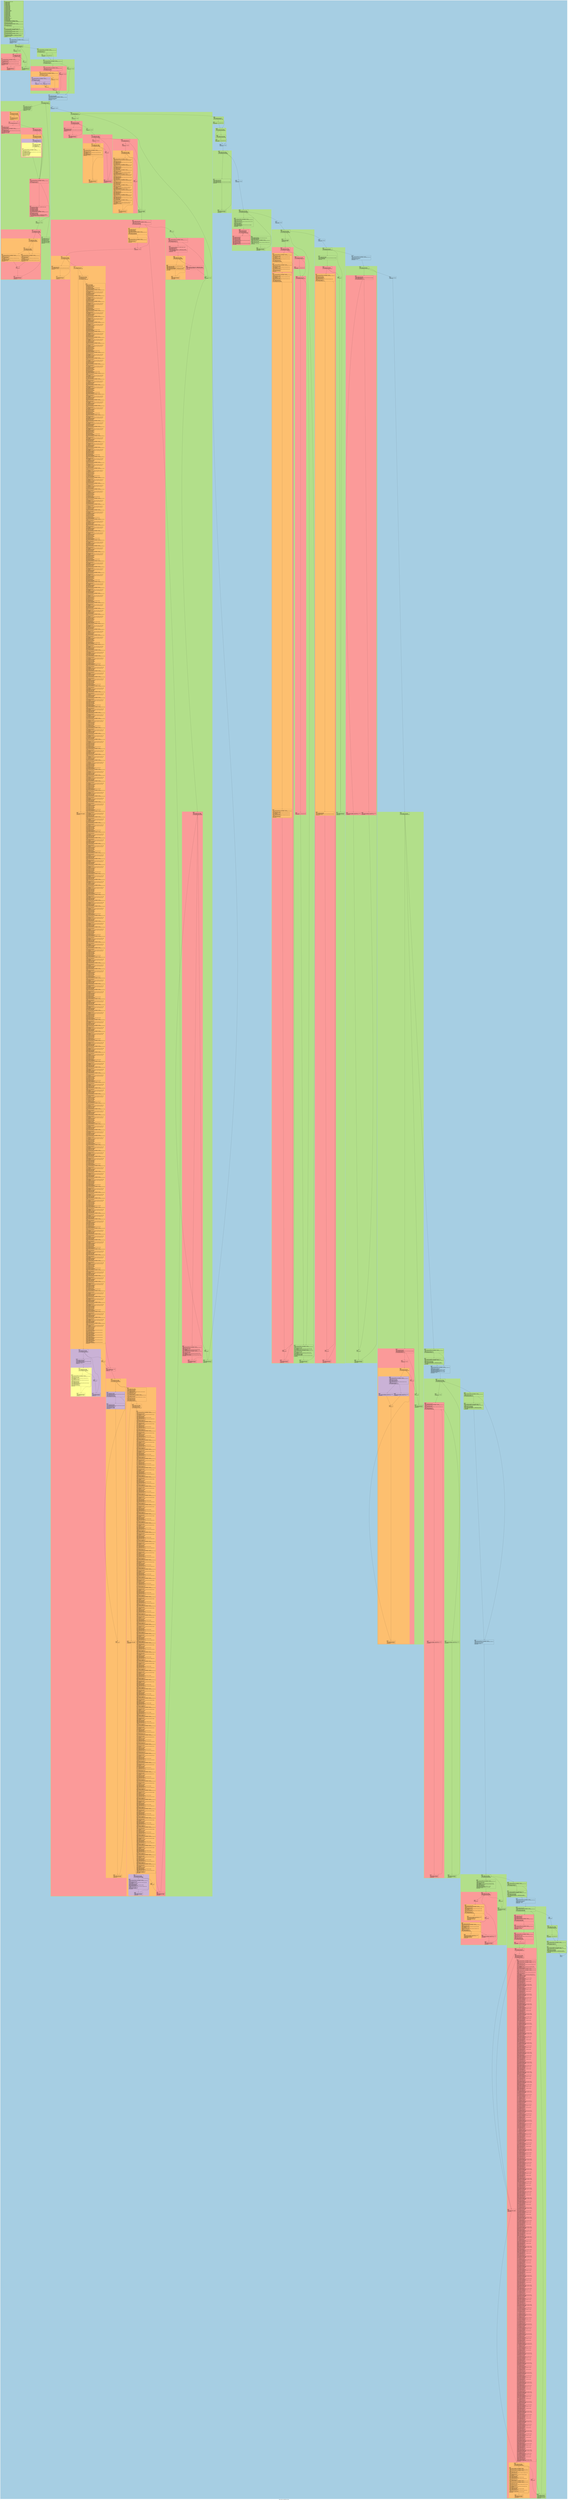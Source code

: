 digraph "Region Graph for 'sendMTFValues' function" {
	label="Region Graph for 'sendMTFValues' function";

	Node0xb75c00 [shape=record,label="{%1:\l  %2 = alloca %struct.EState*, align 8\l  %3 = alloca i32, align 4\l  %4 = alloca i32, align 4\l  %5 = alloca i32, align 4\l  %6 = alloca i32, align 4\l  %7 = alloca i32, align 4\l  %8 = alloca i32, align 4\l  %9 = alloca i32, align 4\l  %10 = alloca i32, align 4\l  %11 = alloca i32, align 4\l  %12 = alloca i32, align 4\l  %13 = alloca i32, align 4\l  %14 = alloca i32, align 4\l  %15 = alloca i32, align 4\l  %16 = alloca i32, align 4\l  %17 = alloca i32, align 4\l  %18 = alloca i32, align 4\l  %19 = alloca i32, align 4\l  %20 = alloca [6 x i16], align 2\l  %21 = alloca [6 x i32], align 16\l  %22 = alloca i16*, align 8\l  %23 = alloca i32, align 4\l  %24 = alloca i32, align 4\l  %25 = alloca i32, align 4\l  %26 = alloca i32, align 4\l  %27 = alloca i32, align 4\l  %28 = alloca i32, align 4\l  %29 = alloca i32, align 4\l  %30 = alloca i16, align 2\l  %31 = alloca i16, align 2\l  %32 = alloca [6 x i8], align 1\l  %33 = alloca i8, align 1\l  %34 = alloca i8, align 1\l  %35 = alloca i8, align 1\l  %36 = alloca [16 x i8], align 16\l  %37 = alloca i32, align 4\l  %38 = alloca i16, align 2\l  %39 = alloca i8*, align 8\l  %40 = alloca i32*, align 8\l  store %struct.EState* %0, %struct.EState** %2, align 8\l  %41 = load %struct.EState*, %struct.EState** %2, align 8\l  %42 = getelementptr inbounds %struct.EState, %struct.EState* %41, i32 0, i32\l... 10\l  %43 = load i16*, i16** %42, align 8\l  store i16* %43, i16** %22, align 8\l  %44 = load %struct.EState*, %struct.EState** %2, align 8\l  %45 = getelementptr inbounds %struct.EState, %struct.EState* %44, i32 0, i32\l... 28\l  %46 = load i32, i32* %45, align 8\l  %47 = icmp sge i32 %46, 3\l  br i1 %47, label %48, label %60\l}"];
	Node0xb75c00 -> Node0xc3e200;
	Node0xb75c00 -> Node0xbf1f80;
	Node0xc3e200 [shape=record,label="{%48:\l48:                                               \l  %49 = load %struct._IO_FILE*, %struct._IO_FILE** @stderr, align 8\l  %50 = load %struct.EState*, %struct.EState** %2, align 8\l  %51 = getelementptr inbounds %struct.EState, %struct.EState* %50, i32 0, i32\l... 17\l  %52 = load i32, i32* %51, align 4\l  %53 = load %struct.EState*, %struct.EState** %2, align 8\l  %54 = getelementptr inbounds %struct.EState, %struct.EState* %53, i32 0, i32\l... 31\l  %55 = load i32, i32* %54, align 4\l  %56 = load %struct.EState*, %struct.EState** %2, align 8\l  %57 = getelementptr inbounds %struct.EState, %struct.EState* %56, i32 0, i32\l... 21\l  %58 = load i32, i32* %57, align 4\l  %59 = call i32 (%struct._IO_FILE*, i8*, ...) @fprintf(%struct._IO_FILE* %49,\l... i8* getelementptr inbounds ([64 x i8], [64 x i8]* @.str.55, i64 0, i64 0),\l... i32 %52, i32 %55, i32 %58)\l  br label %60\l}"];
	Node0xc3e200 -> Node0xbf1f80;
	Node0xbf1f80 [shape=record,label="{%60:\l60:                                               \l  %61 = load %struct.EState*, %struct.EState** %2, align 8\l  %62 = getelementptr inbounds %struct.EState, %struct.EState* %61, i32 0, i32\l... 21\l  %63 = load i32, i32* %62, align 4\l  %64 = add nsw i32 %63, 2\l  store i32 %64, i32* %14, align 4\l  store i32 0, i32* %4, align 4\l  br label %65\l}"];
	Node0xbf1f80 -> Node0xb55fe0;
	Node0xb55fe0 [shape=record,label="{%65:\l65:                                               \l  %66 = load i32, i32* %4, align 4\l  %67 = icmp slt i32 %66, 6\l  br i1 %67, label %68, label %89\l}"];
	Node0xb55fe0 -> Node0xc0f8b0;
	Node0xb55fe0 -> Node0xb69140;
	Node0xc0f8b0 [shape=record,label="{%68:\l68:                                               \l  store i32 0, i32* %3, align 4\l  br label %69\l}"];
	Node0xc0f8b0 -> Node0xbf3030;
	Node0xbf3030 [shape=record,label="{%69:\l69:                                               \l  %70 = load i32, i32* %3, align 4\l  %71 = load i32, i32* %14, align 4\l  %72 = icmp slt i32 %70, %71\l  br i1 %72, label %73, label %85\l}"];
	Node0xbf3030 -> Node0xa9d500;
	Node0xbf3030 -> Node0xc00fb0;
	Node0xa9d500 [shape=record,label="{%73:\l73:                                               \l  %74 = load %struct.EState*, %struct.EState** %2, align 8\l  %75 = getelementptr inbounds %struct.EState, %struct.EState* %74, i32 0, i32\l... 35\l  %76 = load i32, i32* %4, align 4\l  %77 = sext i32 %76 to i64\l  %78 = getelementptr inbounds [6 x [258 x i8]], [6 x [258 x i8]]* %75, i64 0,\l... i64 %77\l  %79 = load i32, i32* %3, align 4\l  %80 = sext i32 %79 to i64\l  %81 = getelementptr inbounds [258 x i8], [258 x i8]* %78, i64 0, i64 %80\l  store i8 15, i8* %81, align 1\l  br label %82\l}"];
	Node0xa9d500 -> Node0x977000;
	Node0x977000 [shape=record,label="{%82:\l82:                                               \l  %83 = load i32, i32* %3, align 4\l  %84 = add nsw i32 %83, 1\l  store i32 %84, i32* %3, align 4\l  br label %69\l}"];
	Node0x977000 -> Node0xbf3030[constraint=false];
	Node0xc00fb0 [shape=record,label="{%85:\l85:                                               \l  br label %86\l}"];
	Node0xc00fb0 -> Node0xb24b50;
	Node0xb24b50 [shape=record,label="{%86:\l86:                                               \l  %87 = load i32, i32* %4, align 4\l  %88 = add nsw i32 %87, 1\l  store i32 %88, i32* %4, align 4\l  br label %65\l}"];
	Node0xb24b50 -> Node0xb55fe0[constraint=false];
	Node0xb69140 [shape=record,label="{%89:\l89:                                               \l  %90 = load %struct.EState*, %struct.EState** %2, align 8\l  %91 = getelementptr inbounds %struct.EState, %struct.EState* %90, i32 0, i32\l... 31\l  %92 = load i32, i32* %91, align 4\l  %93 = icmp sgt i32 %92, 0\l  br i1 %93, label %95, label %94\l}"];
	Node0xb69140 -> Node0xc0f520;
	Node0xb69140 -> Node0xa61a80;
	Node0xc0f520 [shape=record,label="{%95:\l95:                                               \l  %96 = load %struct.EState*, %struct.EState** %2, align 8\l  %97 = getelementptr inbounds %struct.EState, %struct.EState* %96, i32 0, i32\l... 31\l  %98 = load i32, i32* %97, align 4\l  %99 = icmp slt i32 %98, 200\l  br i1 %99, label %100, label %101\l}"];
	Node0xc0f520 -> Node0xb24970;
	Node0xc0f520 -> Node0xc44b60;
	Node0xb24970 [shape=record,label="{%100:\l100:                                              \l  store i32 2, i32* %18, align 4\l  br label %123\l}"];
	Node0xb24970 -> Node0xb43630;
	Node0xb43630 [shape=record,label="{%123:\l123:                                              \l  %124 = load i32, i32* %18, align 4\l  store i32 %124, i32* %23, align 4\l  %125 = load %struct.EState*, %struct.EState** %2, align 8\l  %126 = getelementptr inbounds %struct.EState, %struct.EState* %125, i32 0,\l... i32 31\l  %127 = load i32, i32* %126, align 4\l  store i32 %127, i32* %24, align 4\l  store i32 0, i32* %7, align 4\l  br label %128\l}"];
	Node0xb43630 -> Node0xb4a700;
	Node0xb4a700 [shape=record,label="{%128:\l128:                                              \l  %129 = load i32, i32* %23, align 4\l  %130 = icmp sgt i32 %129, 0\l  br i1 %130, label %131, label %254\l}"];
	Node0xb4a700 -> Node0xa99060;
	Node0xb4a700 -> Node0xbb0700;
	Node0xa99060 [shape=record,label="{%131:\l131:                                              \l  %132 = load i32, i32* %24, align 4\l  %133 = load i32, i32* %23, align 4\l  %134 = sdiv i32 %132, %133\l  store i32 %134, i32* %25, align 4\l  %135 = load i32, i32* %7, align 4\l  %136 = sub nsw i32 %135, 1\l  store i32 %136, i32* %8, align 4\l  store i32 0, i32* %26, align 4\l  br label %137\l}"];
	Node0xa99060 -> Node0xb72820;
	Node0xb72820 [shape=record,label="{%137:\l137:                                              \l  %138 = load i32, i32* %26, align 4\l  %139 = load i32, i32* %25, align 4\l  %140 = icmp slt i32 %138, %139\l  br i1 %140, label %141, label %146\l}"];
	Node0xb72820 -> Node0x8c1610;
	Node0xb72820 -> Node0x9a83b0;
	Node0x8c1610 [shape=record,label="{%141:\l141:                                              \l  %142 = load i32, i32* %8, align 4\l  %143 = load i32, i32* %14, align 4\l  %144 = sub nsw i32 %143, 1\l  %145 = icmp slt i32 %142, %144\l  br label %146\l}"];
	Node0x8c1610 -> Node0x9a83b0;
	Node0x9a83b0 [shape=record,label="{%146:\l146:                                              \l  %147 = phi i1 [ false, %137 ], [ %145, %141 ]\l  br i1 %147, label %148, label %159\l}"];
	Node0x9a83b0 -> Node0xc08a10;
	Node0x9a83b0 -> Node0xc03250;
	Node0xc08a10 [shape=record,label="{%148:\l148:                                              \l  %149 = load i32, i32* %8, align 4\l  %150 = add nsw i32 %149, 1\l  store i32 %150, i32* %8, align 4\l  %151 = load %struct.EState*, %struct.EState** %2, align 8\l  %152 = getelementptr inbounds %struct.EState, %struct.EState* %151, i32 0,\l... i32 32\l  %153 = load i32, i32* %8, align 4\l  %154 = sext i32 %153 to i64\l  %155 = getelementptr inbounds [258 x i32], [258 x i32]* %152, i64 0, i64 %154\l  %156 = load i32, i32* %155, align 4\l  %157 = load i32, i32* %26, align 4\l  %158 = add nsw i32 %157, %156\l  store i32 %158, i32* %26, align 4\l  br label %137\l}"];
	Node0xc08a10 -> Node0xb72820[constraint=false];
	Node0xc03250 [shape=record,label="{%159:\l159:                                              \l  %160 = load i32, i32* %8, align 4\l  %161 = load i32, i32* %7, align 4\l  %162 = icmp sgt i32 %160, %161\l  br i1 %162, label %163, label %187\l}"];
	Node0xc03250 -> Node0xb37a00;
	Node0xc03250 -> Node0xb70f60;
	Node0xb37a00 [shape=record,label="{%163:\l163:                                              \l  %164 = load i32, i32* %23, align 4\l  %165 = load i32, i32* %18, align 4\l  %166 = icmp ne i32 %164, %165\l  br i1 %166, label %167, label %187\l}"];
	Node0xb37a00 -> Node0xbe7590;
	Node0xb37a00 -> Node0xb70f60;
	Node0xbe7590 [shape=record,label="{%167:\l167:                                              \l  %168 = load i32, i32* %23, align 4\l  %169 = icmp ne i32 %168, 1\l  br i1 %169, label %170, label %187\l}"];
	Node0xbe7590 -> Node0xad0830;
	Node0xbe7590 -> Node0xb70f60;
	Node0xad0830 [shape=record,label="{%170:\l170:                                              \l  %171 = load i32, i32* %18, align 4\l  %172 = load i32, i32* %23, align 4\l  %173 = sub nsw i32 %171, %172\l  %174 = srem i32 %173, 2\l  %175 = icmp eq i32 %174, 1\l  br i1 %175, label %176, label %187\l}"];
	Node0xad0830 -> Node0xbedc10;
	Node0xad0830 -> Node0xb70f60;
	Node0xbedc10 [shape=record,label="{%176:\l176:                                              \l  %177 = load %struct.EState*, %struct.EState** %2, align 8\l  %178 = getelementptr inbounds %struct.EState, %struct.EState* %177, i32 0,\l... i32 32\l  %179 = load i32, i32* %8, align 4\l  %180 = sext i32 %179 to i64\l  %181 = getelementptr inbounds [258 x i32], [258 x i32]* %178, i64 0, i64 %180\l  %182 = load i32, i32* %181, align 4\l  %183 = load i32, i32* %26, align 4\l  %184 = sub nsw i32 %183, %182\l  store i32 %184, i32* %26, align 4\l  %185 = load i32, i32* %8, align 4\l  %186 = add nsw i32 %185, -1\l  store i32 %186, i32* %8, align 4\l  br label %187\l}"];
	Node0xbedc10 -> Node0xb70f60;
	Node0xb70f60 [shape=record,label="{%187:\l187:                                              \l  %188 = load %struct.EState*, %struct.EState** %2, align 8\l  %189 = getelementptr inbounds %struct.EState, %struct.EState* %188, i32 0,\l... i32 28\l  %190 = load i32, i32* %189, align 8\l  %191 = icmp sge i32 %190, 3\l  br i1 %191, label %192, label %209\l}"];
	Node0xb70f60 -> Node0xbf2720;
	Node0xb70f60 -> Node0xae3710;
	Node0xbf2720 [shape=record,label="{%192:\l192:                                              \l  %193 = load %struct._IO_FILE*, %struct._IO_FILE** @stderr, align 8\l  %194 = load i32, i32* %23, align 4\l  %195 = load i32, i32* %7, align 4\l  %196 = load i32, i32* %8, align 4\l  %197 = load i32, i32* %26, align 4\l  %198 = load i32, i32* %26, align 4\l  %199 = sitofp i32 %198 to float\l  %200 = fpext float %199 to double\l  %201 = fmul double 1.000000e+02, %200\l  %202 = load %struct.EState*, %struct.EState** %2, align 8\l  %203 = getelementptr inbounds %struct.EState, %struct.EState* %202, i32 0,\l... i32 31\l  %204 = load i32, i32* %203, align 4\l  %205 = sitofp i32 %204 to float\l  %206 = fpext float %205 to double\l  %207 = fdiv double %201, %206\l  %208 = call i32 (%struct._IO_FILE*, i8*, ...) @fprintf(%struct._IO_FILE*\l... %193, i8* getelementptr inbounds ([59 x i8], [59 x i8]* @.str.56, i64 0, i64\l... 0), i32 %194, i32 %195, i32 %196, i32 %197, double %207)\l  br label %209\l}"];
	Node0xbf2720 -> Node0xae3710;
	Node0xae3710 [shape=record,label="{%209:\l209:                                              \l  store i32 0, i32* %3, align 4\l  br label %210\l}"];
	Node0xae3710 -> Node0xb7a160;
	Node0xb7a160 [shape=record,label="{%210:\l210:                                              \l  %211 = load i32, i32* %3, align 4\l  %212 = load i32, i32* %14, align 4\l  %213 = icmp slt i32 %211, %212\l  br i1 %213, label %214, label %246\l}"];
	Node0xb7a160 -> Node0xc0f210;
	Node0xb7a160 -> Node0xb55a10;
	Node0xc0f210 [shape=record,label="{%214:\l214:                                              \l  %215 = load i32, i32* %3, align 4\l  %216 = load i32, i32* %7, align 4\l  %217 = icmp sge i32 %215, %216\l  br i1 %217, label %218, label %232\l}"];
	Node0xc0f210 -> Node0xb7d0f0;
	Node0xc0f210 -> Node0xb72ef0;
	Node0xb7d0f0 [shape=record,label="{%218:\l218:                                              \l  %219 = load i32, i32* %3, align 4\l  %220 = load i32, i32* %8, align 4\l  %221 = icmp sle i32 %219, %220\l  br i1 %221, label %222, label %232\l}"];
	Node0xb7d0f0 -> Node0xc04080;
	Node0xb7d0f0 -> Node0xb72ef0;
	Node0xc04080 [shape=record,label="{%222:\l222:                                              \l  %223 = load %struct.EState*, %struct.EState** %2, align 8\l  %224 = getelementptr inbounds %struct.EState, %struct.EState* %223, i32 0,\l... i32 35\l  %225 = load i32, i32* %23, align 4\l  %226 = sub nsw i32 %225, 1\l  %227 = sext i32 %226 to i64\l  %228 = getelementptr inbounds [6 x [258 x i8]], [6 x [258 x i8]]* %224, i64\l... 0, i64 %227\l  %229 = load i32, i32* %3, align 4\l  %230 = sext i32 %229 to i64\l  %231 = getelementptr inbounds [258 x i8], [258 x i8]* %228, i64 0, i64 %230\l  store i8 0, i8* %231, align 1\l  br label %242\l}"];
	Node0xc04080 -> Node0x8b54e0;
	Node0x8b54e0 [shape=record,label="{%242:\l242:                                              \l  br label %243\l}"];
	Node0x8b54e0 -> Node0xb125c0;
	Node0xb125c0 [shape=record,label="{%243:\l243:                                              \l  %244 = load i32, i32* %3, align 4\l  %245 = add nsw i32 %244, 1\l  store i32 %245, i32* %3, align 4\l  br label %210\l}"];
	Node0xb125c0 -> Node0xb7a160[constraint=false];
	Node0xb72ef0 [shape=record,label="{%232:\l232:                                              \l  %233 = load %struct.EState*, %struct.EState** %2, align 8\l  %234 = getelementptr inbounds %struct.EState, %struct.EState* %233, i32 0,\l... i32 35\l  %235 = load i32, i32* %23, align 4\l  %236 = sub nsw i32 %235, 1\l  %237 = sext i32 %236 to i64\l  %238 = getelementptr inbounds [6 x [258 x i8]], [6 x [258 x i8]]* %234, i64\l... 0, i64 %237\l  %239 = load i32, i32* %3, align 4\l  %240 = sext i32 %239 to i64\l  %241 = getelementptr inbounds [258 x i8], [258 x i8]* %238, i64 0, i64 %240\l  store i8 15, i8* %241, align 1\l  br label %242\l}"];
	Node0xb72ef0 -> Node0x8b54e0;
	Node0xb55a10 [shape=record,label="{%246:\l246:                                              \l  %247 = load i32, i32* %23, align 4\l  %248 = add nsw i32 %247, -1\l  store i32 %248, i32* %23, align 4\l  %249 = load i32, i32* %8, align 4\l  %250 = add nsw i32 %249, 1\l  store i32 %250, i32* %7, align 4\l  %251 = load i32, i32* %26, align 4\l  %252 = load i32, i32* %24, align 4\l  %253 = sub nsw i32 %252, %251\l  store i32 %253, i32* %24, align 4\l  br label %128\l}"];
	Node0xb55a10 -> Node0xb4a700[constraint=false];
	Node0xbb0700 [shape=record,label="{%254:\l254:                                              \l  store i32 0, i32* %12, align 4\l  br label %255\l}"];
	Node0xbb0700 -> Node0x8b6cb0;
	Node0x8b6cb0 [shape=record,label="{%255:\l255:                                              \l  %256 = load i32, i32* %12, align 4\l  %257 = icmp slt i32 %256, 4\l  br i1 %257, label %258, label %3025\l}"];
	Node0x8b6cb0 -> Node0xb5e170;
	Node0x8b6cb0 -> Node0xb7c4f0;
	Node0xb5e170 [shape=record,label="{%258:\l258:                                              \l  store i32 0, i32* %4, align 4\l  br label %259\l}"];
	Node0xb5e170 -> Node0xb06190;
	Node0xb06190 [shape=record,label="{%259:\l259:                                              \l  %260 = load i32, i32* %4, align 4\l  %261 = load i32, i32* %18, align 4\l  %262 = icmp slt i32 %260, %261\l  br i1 %262, label %263, label %270\l}"];
	Node0xb06190 -> Node0xb127b0;
	Node0xb06190 -> Node0xc0c1d0;
	Node0xb127b0 [shape=record,label="{%263:\l263:                                              \l  %264 = load i32, i32* %4, align 4\l  %265 = sext i32 %264 to i64\l  %266 = getelementptr inbounds [6 x i32], [6 x i32]* %21, i64 0, i64 %265\l  store i32 0, i32* %266, align 4\l  br label %267\l}"];
	Node0xb127b0 -> Node0xb7d4c0;
	Node0xb7d4c0 [shape=record,label="{%267:\l267:                                              \l  %268 = load i32, i32* %4, align 4\l  %269 = add nsw i32 %268, 1\l  store i32 %269, i32* %4, align 4\l  br label %259\l}"];
	Node0xb7d4c0 -> Node0xb06190[constraint=false];
	Node0xc0c1d0 [shape=record,label="{%270:\l270:                                              \l  store i32 0, i32* %4, align 4\l  br label %271\l}"];
	Node0xc0c1d0 -> Node0xb6c260;
	Node0xb6c260 [shape=record,label="{%271:\l271:                                              \l  %272 = load i32, i32* %4, align 4\l  %273 = load i32, i32* %18, align 4\l  %274 = icmp slt i32 %272, %273\l  br i1 %274, label %275, label %296\l}"];
	Node0xb6c260 -> Node0xbfb7c0;
	Node0xb6c260 -> Node0xb7b5d0;
	Node0xbfb7c0 [shape=record,label="{%275:\l275:                                              \l  store i32 0, i32* %3, align 4\l  br label %276\l}"];
	Node0xbfb7c0 -> Node0xb7e270;
	Node0xb7e270 [shape=record,label="{%276:\l276:                                              \l  %277 = load i32, i32* %3, align 4\l  %278 = load i32, i32* %14, align 4\l  %279 = icmp slt i32 %277, %278\l  br i1 %279, label %280, label %292\l}"];
	Node0xb7e270 -> Node0xb12940;
	Node0xb7e270 -> Node0xc17420;
	Node0xb12940 [shape=record,label="{%280:\l280:                                              \l  %281 = load %struct.EState*, %struct.EState** %2, align 8\l  %282 = getelementptr inbounds %struct.EState, %struct.EState* %281, i32 0,\l... i32 37\l  %283 = load i32, i32* %4, align 4\l  %284 = sext i32 %283 to i64\l  %285 = getelementptr inbounds [6 x [258 x i32]], [6 x [258 x i32]]* %282,\l... i64 0, i64 %284\l  %286 = load i32, i32* %3, align 4\l  %287 = sext i32 %286 to i64\l  %288 = getelementptr inbounds [258 x i32], [258 x i32]* %285, i64 0, i64 %287\l  store i32 0, i32* %288, align 4\l  br label %289\l}"];
	Node0xb12940 -> Node0xb03680;
	Node0xb03680 [shape=record,label="{%289:\l289:                                              \l  %290 = load i32, i32* %3, align 4\l  %291 = add nsw i32 %290, 1\l  store i32 %291, i32* %3, align 4\l  br label %276\l}"];
	Node0xb03680 -> Node0xb7e270[constraint=false];
	Node0xc17420 [shape=record,label="{%292:\l292:                                              \l  br label %293\l}"];
	Node0xc17420 -> Node0x8c35d0;
	Node0x8c35d0 [shape=record,label="{%293:\l293:                                              \l  %294 = load i32, i32* %4, align 4\l  %295 = add nsw i32 %294, 1\l  store i32 %295, i32* %4, align 4\l  br label %271\l}"];
	Node0x8c35d0 -> Node0xb6c260[constraint=false];
	Node0xb7b5d0 [shape=record,label="{%296:\l296:                                              \l  %297 = load i32, i32* %18, align 4\l  %298 = icmp eq i32 %297, 6\l  br i1 %298, label %299, label %381\l}"];
	Node0xb7b5d0 -> Node0x9ca090;
	Node0xb7b5d0 -> Node0xb50280;
	Node0x9ca090 [shape=record,label="{%299:\l299:                                              \l  store i32 0, i32* %3, align 4\l  br label %300\l}"];
	Node0x9ca090 -> Node0xb60930;
	Node0xb60930 [shape=record,label="{%300:\l300:                                              \l  %301 = load i32, i32* %3, align 4\l  %302 = load i32, i32* %14, align 4\l  %303 = icmp slt i32 %301, %302\l  br i1 %303, label %304, label %380\l}"];
	Node0xb60930 -> Node0x9ae340;
	Node0xb60930 -> Node0xc43920;
	Node0x9ae340 [shape=record,label="{%304:\l304:                                              \l  %305 = load %struct.EState*, %struct.EState** %2, align 8\l  %306 = getelementptr inbounds %struct.EState, %struct.EState* %305, i32 0,\l... i32 35\l  %307 = getelementptr inbounds [6 x [258 x i8]], [6 x [258 x i8]]* %306, i64\l... 0, i64 1\l  %308 = load i32, i32* %3, align 4\l  %309 = sext i32 %308 to i64\l  %310 = getelementptr inbounds [258 x i8], [258 x i8]* %307, i64 0, i64 %309\l  %311 = load i8, i8* %310, align 1\l  %312 = zext i8 %311 to i32\l  %313 = shl i32 %312, 16\l  %314 = load %struct.EState*, %struct.EState** %2, align 8\l  %315 = getelementptr inbounds %struct.EState, %struct.EState* %314, i32 0,\l... i32 35\l  %316 = getelementptr inbounds [6 x [258 x i8]], [6 x [258 x i8]]* %315, i64\l... 0, i64 0\l  %317 = load i32, i32* %3, align 4\l  %318 = sext i32 %317 to i64\l  %319 = getelementptr inbounds [258 x i8], [258 x i8]* %316, i64 0, i64 %318\l  %320 = load i8, i8* %319, align 1\l  %321 = zext i8 %320 to i32\l  %322 = or i32 %313, %321\l  %323 = load %struct.EState*, %struct.EState** %2, align 8\l  %324 = getelementptr inbounds %struct.EState, %struct.EState* %323, i32 0,\l... i32 38\l  %325 = load i32, i32* %3, align 4\l  %326 = sext i32 %325 to i64\l  %327 = getelementptr inbounds [258 x [4 x i32]], [258 x [4 x i32]]* %324,\l... i64 0, i64 %326\l  %328 = getelementptr inbounds [4 x i32], [4 x i32]* %327, i64 0, i64 0\l  store i32 %322, i32* %328, align 8\l  %329 = load %struct.EState*, %struct.EState** %2, align 8\l  %330 = getelementptr inbounds %struct.EState, %struct.EState* %329, i32 0,\l... i32 35\l  %331 = getelementptr inbounds [6 x [258 x i8]], [6 x [258 x i8]]* %330, i64\l... 0, i64 3\l  %332 = load i32, i32* %3, align 4\l  %333 = sext i32 %332 to i64\l  %334 = getelementptr inbounds [258 x i8], [258 x i8]* %331, i64 0, i64 %333\l  %335 = load i8, i8* %334, align 1\l  %336 = zext i8 %335 to i32\l  %337 = shl i32 %336, 16\l  %338 = load %struct.EState*, %struct.EState** %2, align 8\l  %339 = getelementptr inbounds %struct.EState, %struct.EState* %338, i32 0,\l... i32 35\l  %340 = getelementptr inbounds [6 x [258 x i8]], [6 x [258 x i8]]* %339, i64\l... 0, i64 2\l  %341 = load i32, i32* %3, align 4\l  %342 = sext i32 %341 to i64\l  %343 = getelementptr inbounds [258 x i8], [258 x i8]* %340, i64 0, i64 %342\l  %344 = load i8, i8* %343, align 1\l  %345 = zext i8 %344 to i32\l  %346 = or i32 %337, %345\l  %347 = load %struct.EState*, %struct.EState** %2, align 8\l  %348 = getelementptr inbounds %struct.EState, %struct.EState* %347, i32 0,\l... i32 38\l  %349 = load i32, i32* %3, align 4\l  %350 = sext i32 %349 to i64\l  %351 = getelementptr inbounds [258 x [4 x i32]], [258 x [4 x i32]]* %348,\l... i64 0, i64 %350\l  %352 = getelementptr inbounds [4 x i32], [4 x i32]* %351, i64 0, i64 1\l  store i32 %346, i32* %352, align 4\l  %353 = load %struct.EState*, %struct.EState** %2, align 8\l  %354 = getelementptr inbounds %struct.EState, %struct.EState* %353, i32 0,\l... i32 35\l  %355 = getelementptr inbounds [6 x [258 x i8]], [6 x [258 x i8]]* %354, i64\l... 0, i64 5\l  %356 = load i32, i32* %3, align 4\l  %357 = sext i32 %356 to i64\l  %358 = getelementptr inbounds [258 x i8], [258 x i8]* %355, i64 0, i64 %357\l  %359 = load i8, i8* %358, align 1\l  %360 = zext i8 %359 to i32\l  %361 = shl i32 %360, 16\l  %362 = load %struct.EState*, %struct.EState** %2, align 8\l  %363 = getelementptr inbounds %struct.EState, %struct.EState* %362, i32 0,\l... i32 35\l  %364 = getelementptr inbounds [6 x [258 x i8]], [6 x [258 x i8]]* %363, i64\l... 0, i64 4\l  %365 = load i32, i32* %3, align 4\l  %366 = sext i32 %365 to i64\l  %367 = getelementptr inbounds [258 x i8], [258 x i8]* %364, i64 0, i64 %366\l  %368 = load i8, i8* %367, align 1\l  %369 = zext i8 %368 to i32\l  %370 = or i32 %361, %369\l  %371 = load %struct.EState*, %struct.EState** %2, align 8\l  %372 = getelementptr inbounds %struct.EState, %struct.EState* %371, i32 0,\l... i32 38\l  %373 = load i32, i32* %3, align 4\l  %374 = sext i32 %373 to i64\l  %375 = getelementptr inbounds [258 x [4 x i32]], [258 x [4 x i32]]* %372,\l... i64 0, i64 %374\l  %376 = getelementptr inbounds [4 x i32], [4 x i32]* %375, i64 0, i64 2\l  store i32 %370, i32* %376, align 8\l  br label %377\l}"];
	Node0x9ae340 -> Node0x925390;
	Node0x925390 [shape=record,label="{%377:\l377:                                              \l  %378 = load i32, i32* %3, align 4\l  %379 = add nsw i32 %378, 1\l  store i32 %379, i32* %3, align 4\l  br label %300\l}"];
	Node0x925390 -> Node0xb60930[constraint=false];
	Node0xc43920 [shape=record,label="{%380:\l380:                                              \l  br label %381\l}"];
	Node0xc43920 -> Node0xb50280;
	Node0xb50280 [shape=record,label="{%381:\l381:                                              \l  store i32 0, i32* %13, align 4\l  store i32 0, i32* %9, align 4\l  store i32 0, i32* %7, align 4\l  br label %382\l}"];
	Node0xb50280 -> Node0xc3d480;
	Node0xc3d480 [shape=record,label="{%382:\l382:                                              \l  %383 = load i32, i32* %7, align 4\l  %384 = load %struct.EState*, %struct.EState** %2, align 8\l  %385 = getelementptr inbounds %struct.EState, %struct.EState* %384, i32 0,\l... i32 31\l  %386 = load i32, i32* %385, align 4\l  %387 = icmp sge i32 %383, %386\l  br i1 %387, label %388, label %389\l}"];
	Node0xc3d480 -> Node0xbdfb50;
	Node0xc3d480 -> Node0xc0d330;
	Node0xbdfb50 [shape=record,label="{%388:\l388:                                              \l  br label %2970\l}"];
	Node0xbdfb50 -> Node0x875430;
	Node0x875430 [shape=record,label="{%2970:\l2970:                                             \l  %2971 = load %struct.EState*, %struct.EState** %2, align 8\l  %2972 = getelementptr inbounds %struct.EState, %struct.EState* %2971, i32 0,\l... i32 28\l  %2973 = load i32, i32* %2972, align 8\l  %2974 = icmp sge i32 %2973, 3\l  br i1 %2974, label %2975, label %2999\l}"];
	Node0x875430 -> Node0xc43200;
	Node0x875430 -> Node0xc3f690;
	Node0xc43200 [shape=record,label="{%2975:\l2975:                                             \l  %2976 = load %struct._IO_FILE*, %struct._IO_FILE** @stderr, align 8\l  %2977 = load i32, i32* %12, align 4\l  %2978 = add nsw i32 %2977, 1\l  %2979 = load i32, i32* %9, align 4\l  %2980 = sdiv i32 %2979, 8\l  %2981 = call i32 (%struct._IO_FILE*, i8*, ...) @fprintf(%struct._IO_FILE*\l... %2976, i8* getelementptr inbounds ([41 x i8], [41 x i8]* @.str.57, i64 0, i64\l... 0), i32 %2978, i32 %2980)\l  store i32 0, i32* %4, align 4\l  br label %2982\l}"];
	Node0xc43200 -> Node0xc4de90;
	Node0xc4de90 [shape=record,label="{%2982:\l2982:                                             \l  %2983 = load i32, i32* %4, align 4\l  %2984 = load i32, i32* %18, align 4\l  %2985 = icmp slt i32 %2983, %2984\l  br i1 %2985, label %2986, label %2996\l}"];
	Node0xc4de90 -> Node0xc4def0;
	Node0xc4de90 -> Node0xc4df50;
	Node0xc4def0 [shape=record,label="{%2986:\l2986:                                             \l  %2987 = load %struct._IO_FILE*, %struct._IO_FILE** @stderr, align 8\l  %2988 = load i32, i32* %4, align 4\l  %2989 = sext i32 %2988 to i64\l  %2990 = getelementptr inbounds [6 x i32], [6 x i32]* %21, i64 0, i64 %2989\l  %2991 = load i32, i32* %2990, align 4\l  %2992 = call i32 (%struct._IO_FILE*, i8*, ...) @fprintf(%struct._IO_FILE*\l... %2987, i8* getelementptr inbounds ([4 x i8], [4 x i8]* @.str.58, i64 0, i64\l... 0), i32 %2991)\l  br label %2993\l}"];
	Node0xc4def0 -> Node0xc4dfb0;
	Node0xc4dfb0 [shape=record,label="{%2993:\l2993:                                             \l  %2994 = load i32, i32* %4, align 4\l  %2995 = add nsw i32 %2994, 1\l  store i32 %2995, i32* %4, align 4\l  br label %2982\l}"];
	Node0xc4dfb0 -> Node0xc4de90[constraint=false];
	Node0xc4df50 [shape=record,label="{%2996:\l2996:                                             \l  %2997 = load %struct._IO_FILE*, %struct._IO_FILE** @stderr, align 8\l  %2998 = call i32 (%struct._IO_FILE*, i8*, ...) @fprintf(%struct._IO_FILE*\l... %2997, i8* getelementptr inbounds ([2 x i8], [2 x i8]* @.str.59, i64 0, i64\l... 0))\l  br label %2999\l}"];
	Node0xc4df50 -> Node0xc3f690;
	Node0xc3f690 [shape=record,label="{%2999:\l2999:                                             \l  store i32 0, i32* %4, align 4\l  br label %3000\l}"];
	Node0xc3f690 -> Node0xc4e010;
	Node0xc4e010 [shape=record,label="{%3000:\l3000:                                             \l  %3001 = load i32, i32* %4, align 4\l  %3002 = load i32, i32* %18, align 4\l  %3003 = icmp slt i32 %3001, %3002\l  br i1 %3003, label %3004, label %3021\l}"];
	Node0xc4e010 -> Node0xc4e070;
	Node0xc4e010 -> Node0xc4e0d0;
	Node0xc4e070 [shape=record,label="{%3004:\l3004:                                             \l  %3005 = load %struct.EState*, %struct.EState** %2, align 8\l  %3006 = getelementptr inbounds %struct.EState, %struct.EState* %3005, i32 0,\l... i32 35\l  %3007 = load i32, i32* %4, align 4\l  %3008 = sext i32 %3007 to i64\l  %3009 = getelementptr inbounds [6 x [258 x i8]], [6 x [258 x i8]]* %3006,\l... i64 0, i64 %3008\l  %3010 = getelementptr inbounds [258 x i8], [258 x i8]* %3009, i64 0, i64 0\l  %3011 = load %struct.EState*, %struct.EState** %2, align 8\l  %3012 = getelementptr inbounds %struct.EState, %struct.EState* %3011, i32 0,\l... i32 37\l  %3013 = load i32, i32* %4, align 4\l  %3014 = sext i32 %3013 to i64\l  %3015 = getelementptr inbounds [6 x [258 x i32]], [6 x [258 x i32]]* %3012,\l... i64 0, i64 %3014\l  %3016 = getelementptr inbounds [258 x i32], [258 x i32]* %3015, i64 0, i64 0\l  %3017 = load i32, i32* %14, align 4\l  call void @BZ2_hbMakeCodeLengths(i8* %3010, i32* %3016, i32 %3017, i32 20)\l  br label %3018\l}"];
	Node0xc4e070 -> Node0xc4e510;
	Node0xc4e510 [shape=record,label="{%3018:\l3018:                                             \l  %3019 = load i32, i32* %4, align 4\l  %3020 = add nsw i32 %3019, 1\l  store i32 %3020, i32* %4, align 4\l  br label %3000\l}"];
	Node0xc4e510 -> Node0xc4e010[constraint=false];
	Node0xc4e0d0 [shape=record,label="{%3021:\l3021:                                             \l  br label %3022\l}"];
	Node0xc4e0d0 -> Node0xc4e570;
	Node0xc4e570 [shape=record,label="{%3022:\l3022:                                             \l  %3023 = load i32, i32* %12, align 4\l  %3024 = add nsw i32 %3023, 1\l  store i32 %3024, i32* %12, align 4\l  br label %255\l}"];
	Node0xc4e570 -> Node0x8b6cb0[constraint=false];
	Node0xc0d330 [shape=record,label="{%389:\l389:                                              \l  %390 = load i32, i32* %7, align 4\l  %391 = add nsw i32 %390, 50\l  %392 = sub nsw i32 %391, 1\l  store i32 %392, i32* %8, align 4\l  %393 = load i32, i32* %8, align 4\l  %394 = load %struct.EState*, %struct.EState** %2, align 8\l  %395 = getelementptr inbounds %struct.EState, %struct.EState* %394, i32 0,\l... i32 31\l  %396 = load i32, i32* %395, align 4\l  %397 = icmp sge i32 %393, %396\l  br i1 %397, label %398, label %403\l}"];
	Node0xc0d330 -> Node0xc4e5d0;
	Node0xc0d330 -> Node0xc4e630;
	Node0xc4e5d0 [shape=record,label="{%398:\l398:                                              \l  %399 = load %struct.EState*, %struct.EState** %2, align 8\l  %400 = getelementptr inbounds %struct.EState, %struct.EState* %399, i32 0,\l... i32 31\l  %401 = load i32, i32* %400, align 4\l  %402 = sub nsw i32 %401, 1\l  store i32 %402, i32* %8, align 4\l  br label %403\l}"];
	Node0xc4e5d0 -> Node0xc4e630;
	Node0xc4e630 [shape=record,label="{%403:\l403:                                              \l  store i32 0, i32* %4, align 4\l  br label %404\l}"];
	Node0xc4e630 -> Node0xc4e690;
	Node0xc4e690 [shape=record,label="{%404:\l404:                                              \l  %405 = load i32, i32* %4, align 4\l  %406 = load i32, i32* %18, align 4\l  %407 = icmp slt i32 %405, %406\l  br i1 %407, label %408, label %415\l}"];
	Node0xc4e690 -> Node0xc4e6f0;
	Node0xc4e690 -> Node0xc4e750;
	Node0xc4e6f0 [shape=record,label="{%408:\l408:                                              \l  %409 = load i32, i32* %4, align 4\l  %410 = sext i32 %409 to i64\l  %411 = getelementptr inbounds [6 x i16], [6 x i16]* %20, i64 0, i64 %410\l  store i16 0, i16* %411, align 2\l  br label %412\l}"];
	Node0xc4e6f0 -> Node0xc4e7b0;
	Node0xc4e7b0 [shape=record,label="{%412:\l412:                                              \l  %413 = load i32, i32* %4, align 4\l  %414 = add nsw i32 %413, 1\l  store i32 %414, i32* %4, align 4\l  br label %404\l}"];
	Node0xc4e7b0 -> Node0xc4e690[constraint=false];
	Node0xc4e750 [shape=record,label="{%415:\l415:                                              \l  %416 = load i32, i32* %18, align 4\l  %417 = icmp eq i32 %416, 6\l  br i1 %417, label %418, label %2099\l}"];
	Node0xc4e750 -> Node0xc4e810;
	Node0xc4e750 -> Node0xc4e870;
	Node0xc4e810 [shape=record,label="{%418:\l418:                                              \l  %419 = load i32, i32* %8, align 4\l  %420 = load i32, i32* %7, align 4\l  %421 = sub nsw i32 %419, %420\l  %422 = add nsw i32 %421, 1\l  %423 = icmp eq i32 50, %422\l  br i1 %423, label %424, label %2099\l}"];
	Node0xc4e810 -> Node0xc4e8d0;
	Node0xc4e810 -> Node0xc4e870;
	Node0xc4e8d0 [shape=record,label="{%424:\l424:                                              \l  store i32 0, i32* %29, align 4\l  store i32 0, i32* %28, align 4\l  store i32 0, i32* %27, align 4\l  %425 = load i16*, i16** %22, align 8\l  %426 = load i32, i32* %7, align 4\l  %427 = add nsw i32 %426, 0\l  %428 = sext i32 %427 to i64\l  %429 = getelementptr inbounds i16, i16* %425, i64 %428\l  %430 = load i16, i16* %429, align 2\l  store i16 %430, i16* %30, align 2\l  %431 = load %struct.EState*, %struct.EState** %2, align 8\l  %432 = getelementptr inbounds %struct.EState, %struct.EState* %431, i32 0,\l... i32 38\l  %433 = load i16, i16* %30, align 2\l  %434 = zext i16 %433 to i64\l  %435 = getelementptr inbounds [258 x [4 x i32]], [258 x [4 x i32]]* %432,\l... i64 0, i64 %434\l  %436 = getelementptr inbounds [4 x i32], [4 x i32]* %435, i64 0, i64 0\l  %437 = load i32, i32* %436, align 8\l  %438 = load i32, i32* %27, align 4\l  %439 = add i32 %438, %437\l  store i32 %439, i32* %27, align 4\l  %440 = load %struct.EState*, %struct.EState** %2, align 8\l  %441 = getelementptr inbounds %struct.EState, %struct.EState* %440, i32 0,\l... i32 38\l  %442 = load i16, i16* %30, align 2\l  %443 = zext i16 %442 to i64\l  %444 = getelementptr inbounds [258 x [4 x i32]], [258 x [4 x i32]]* %441,\l... i64 0, i64 %443\l  %445 = getelementptr inbounds [4 x i32], [4 x i32]* %444, i64 0, i64 1\l  %446 = load i32, i32* %445, align 4\l  %447 = load i32, i32* %28, align 4\l  %448 = add i32 %447, %446\l  store i32 %448, i32* %28, align 4\l  %449 = load %struct.EState*, %struct.EState** %2, align 8\l  %450 = getelementptr inbounds %struct.EState, %struct.EState* %449, i32 0,\l... i32 38\l  %451 = load i16, i16* %30, align 2\l  %452 = zext i16 %451 to i64\l  %453 = getelementptr inbounds [258 x [4 x i32]], [258 x [4 x i32]]* %450,\l... i64 0, i64 %452\l  %454 = getelementptr inbounds [4 x i32], [4 x i32]* %453, i64 0, i64 2\l  %455 = load i32, i32* %454, align 8\l  %456 = load i32, i32* %29, align 4\l  %457 = add i32 %456, %455\l  store i32 %457, i32* %29, align 4\l  %458 = load i16*, i16** %22, align 8\l  %459 = load i32, i32* %7, align 4\l  %460 = add nsw i32 %459, 1\l  %461 = sext i32 %460 to i64\l  %462 = getelementptr inbounds i16, i16* %458, i64 %461\l  %463 = load i16, i16* %462, align 2\l  store i16 %463, i16* %30, align 2\l  %464 = load %struct.EState*, %struct.EState** %2, align 8\l  %465 = getelementptr inbounds %struct.EState, %struct.EState* %464, i32 0,\l... i32 38\l  %466 = load i16, i16* %30, align 2\l  %467 = zext i16 %466 to i64\l  %468 = getelementptr inbounds [258 x [4 x i32]], [258 x [4 x i32]]* %465,\l... i64 0, i64 %467\l  %469 = getelementptr inbounds [4 x i32], [4 x i32]* %468, i64 0, i64 0\l  %470 = load i32, i32* %469, align 8\l  %471 = load i32, i32* %27, align 4\l  %472 = add i32 %471, %470\l  store i32 %472, i32* %27, align 4\l  %473 = load %struct.EState*, %struct.EState** %2, align 8\l  %474 = getelementptr inbounds %struct.EState, %struct.EState* %473, i32 0,\l... i32 38\l  %475 = load i16, i16* %30, align 2\l  %476 = zext i16 %475 to i64\l  %477 = getelementptr inbounds [258 x [4 x i32]], [258 x [4 x i32]]* %474,\l... i64 0, i64 %476\l  %478 = getelementptr inbounds [4 x i32], [4 x i32]* %477, i64 0, i64 1\l  %479 = load i32, i32* %478, align 4\l  %480 = load i32, i32* %28, align 4\l  %481 = add i32 %480, %479\l  store i32 %481, i32* %28, align 4\l  %482 = load %struct.EState*, %struct.EState** %2, align 8\l  %483 = getelementptr inbounds %struct.EState, %struct.EState* %482, i32 0,\l... i32 38\l  %484 = load i16, i16* %30, align 2\l  %485 = zext i16 %484 to i64\l  %486 = getelementptr inbounds [258 x [4 x i32]], [258 x [4 x i32]]* %483,\l... i64 0, i64 %485\l  %487 = getelementptr inbounds [4 x i32], [4 x i32]* %486, i64 0, i64 2\l  %488 = load i32, i32* %487, align 8\l  %489 = load i32, i32* %29, align 4\l  %490 = add i32 %489, %488\l  store i32 %490, i32* %29, align 4\l  %491 = load i16*, i16** %22, align 8\l  %492 = load i32, i32* %7, align 4\l  %493 = add nsw i32 %492, 2\l  %494 = sext i32 %493 to i64\l  %495 = getelementptr inbounds i16, i16* %491, i64 %494\l  %496 = load i16, i16* %495, align 2\l  store i16 %496, i16* %30, align 2\l  %497 = load %struct.EState*, %struct.EState** %2, align 8\l  %498 = getelementptr inbounds %struct.EState, %struct.EState* %497, i32 0,\l... i32 38\l  %499 = load i16, i16* %30, align 2\l  %500 = zext i16 %499 to i64\l  %501 = getelementptr inbounds [258 x [4 x i32]], [258 x [4 x i32]]* %498,\l... i64 0, i64 %500\l  %502 = getelementptr inbounds [4 x i32], [4 x i32]* %501, i64 0, i64 0\l  %503 = load i32, i32* %502, align 8\l  %504 = load i32, i32* %27, align 4\l  %505 = add i32 %504, %503\l  store i32 %505, i32* %27, align 4\l  %506 = load %struct.EState*, %struct.EState** %2, align 8\l  %507 = getelementptr inbounds %struct.EState, %struct.EState* %506, i32 0,\l... i32 38\l  %508 = load i16, i16* %30, align 2\l  %509 = zext i16 %508 to i64\l  %510 = getelementptr inbounds [258 x [4 x i32]], [258 x [4 x i32]]* %507,\l... i64 0, i64 %509\l  %511 = getelementptr inbounds [4 x i32], [4 x i32]* %510, i64 0, i64 1\l  %512 = load i32, i32* %511, align 4\l  %513 = load i32, i32* %28, align 4\l  %514 = add i32 %513, %512\l  store i32 %514, i32* %28, align 4\l  %515 = load %struct.EState*, %struct.EState** %2, align 8\l  %516 = getelementptr inbounds %struct.EState, %struct.EState* %515, i32 0,\l... i32 38\l  %517 = load i16, i16* %30, align 2\l  %518 = zext i16 %517 to i64\l  %519 = getelementptr inbounds [258 x [4 x i32]], [258 x [4 x i32]]* %516,\l... i64 0, i64 %518\l  %520 = getelementptr inbounds [4 x i32], [4 x i32]* %519, i64 0, i64 2\l  %521 = load i32, i32* %520, align 8\l  %522 = load i32, i32* %29, align 4\l  %523 = add i32 %522, %521\l  store i32 %523, i32* %29, align 4\l  %524 = load i16*, i16** %22, align 8\l  %525 = load i32, i32* %7, align 4\l  %526 = add nsw i32 %525, 3\l  %527 = sext i32 %526 to i64\l  %528 = getelementptr inbounds i16, i16* %524, i64 %527\l  %529 = load i16, i16* %528, align 2\l  store i16 %529, i16* %30, align 2\l  %530 = load %struct.EState*, %struct.EState** %2, align 8\l  %531 = getelementptr inbounds %struct.EState, %struct.EState* %530, i32 0,\l... i32 38\l  %532 = load i16, i16* %30, align 2\l  %533 = zext i16 %532 to i64\l  %534 = getelementptr inbounds [258 x [4 x i32]], [258 x [4 x i32]]* %531,\l... i64 0, i64 %533\l  %535 = getelementptr inbounds [4 x i32], [4 x i32]* %534, i64 0, i64 0\l  %536 = load i32, i32* %535, align 8\l  %537 = load i32, i32* %27, align 4\l  %538 = add i32 %537, %536\l  store i32 %538, i32* %27, align 4\l  %539 = load %struct.EState*, %struct.EState** %2, align 8\l  %540 = getelementptr inbounds %struct.EState, %struct.EState* %539, i32 0,\l... i32 38\l  %541 = load i16, i16* %30, align 2\l  %542 = zext i16 %541 to i64\l  %543 = getelementptr inbounds [258 x [4 x i32]], [258 x [4 x i32]]* %540,\l... i64 0, i64 %542\l  %544 = getelementptr inbounds [4 x i32], [4 x i32]* %543, i64 0, i64 1\l  %545 = load i32, i32* %544, align 4\l  %546 = load i32, i32* %28, align 4\l  %547 = add i32 %546, %545\l  store i32 %547, i32* %28, align 4\l  %548 = load %struct.EState*, %struct.EState** %2, align 8\l  %549 = getelementptr inbounds %struct.EState, %struct.EState* %548, i32 0,\l... i32 38\l  %550 = load i16, i16* %30, align 2\l  %551 = zext i16 %550 to i64\l  %552 = getelementptr inbounds [258 x [4 x i32]], [258 x [4 x i32]]* %549,\l... i64 0, i64 %551\l  %553 = getelementptr inbounds [4 x i32], [4 x i32]* %552, i64 0, i64 2\l  %554 = load i32, i32* %553, align 8\l  %555 = load i32, i32* %29, align 4\l  %556 = add i32 %555, %554\l  store i32 %556, i32* %29, align 4\l  %557 = load i16*, i16** %22, align 8\l  %558 = load i32, i32* %7, align 4\l  %559 = add nsw i32 %558, 4\l  %560 = sext i32 %559 to i64\l  %561 = getelementptr inbounds i16, i16* %557, i64 %560\l  %562 = load i16, i16* %561, align 2\l  store i16 %562, i16* %30, align 2\l  %563 = load %struct.EState*, %struct.EState** %2, align 8\l  %564 = getelementptr inbounds %struct.EState, %struct.EState* %563, i32 0,\l... i32 38\l  %565 = load i16, i16* %30, align 2\l  %566 = zext i16 %565 to i64\l  %567 = getelementptr inbounds [258 x [4 x i32]], [258 x [4 x i32]]* %564,\l... i64 0, i64 %566\l  %568 = getelementptr inbounds [4 x i32], [4 x i32]* %567, i64 0, i64 0\l  %569 = load i32, i32* %568, align 8\l  %570 = load i32, i32* %27, align 4\l  %571 = add i32 %570, %569\l  store i32 %571, i32* %27, align 4\l  %572 = load %struct.EState*, %struct.EState** %2, align 8\l  %573 = getelementptr inbounds %struct.EState, %struct.EState* %572, i32 0,\l... i32 38\l  %574 = load i16, i16* %30, align 2\l  %575 = zext i16 %574 to i64\l  %576 = getelementptr inbounds [258 x [4 x i32]], [258 x [4 x i32]]* %573,\l... i64 0, i64 %575\l  %577 = getelementptr inbounds [4 x i32], [4 x i32]* %576, i64 0, i64 1\l  %578 = load i32, i32* %577, align 4\l  %579 = load i32, i32* %28, align 4\l  %580 = add i32 %579, %578\l  store i32 %580, i32* %28, align 4\l  %581 = load %struct.EState*, %struct.EState** %2, align 8\l  %582 = getelementptr inbounds %struct.EState, %struct.EState* %581, i32 0,\l... i32 38\l  %583 = load i16, i16* %30, align 2\l  %584 = zext i16 %583 to i64\l  %585 = getelementptr inbounds [258 x [4 x i32]], [258 x [4 x i32]]* %582,\l... i64 0, i64 %584\l  %586 = getelementptr inbounds [4 x i32], [4 x i32]* %585, i64 0, i64 2\l  %587 = load i32, i32* %586, align 8\l  %588 = load i32, i32* %29, align 4\l  %589 = add i32 %588, %587\l  store i32 %589, i32* %29, align 4\l  %590 = load i16*, i16** %22, align 8\l  %591 = load i32, i32* %7, align 4\l  %592 = add nsw i32 %591, 5\l  %593 = sext i32 %592 to i64\l  %594 = getelementptr inbounds i16, i16* %590, i64 %593\l  %595 = load i16, i16* %594, align 2\l  store i16 %595, i16* %30, align 2\l  %596 = load %struct.EState*, %struct.EState** %2, align 8\l  %597 = getelementptr inbounds %struct.EState, %struct.EState* %596, i32 0,\l... i32 38\l  %598 = load i16, i16* %30, align 2\l  %599 = zext i16 %598 to i64\l  %600 = getelementptr inbounds [258 x [4 x i32]], [258 x [4 x i32]]* %597,\l... i64 0, i64 %599\l  %601 = getelementptr inbounds [4 x i32], [4 x i32]* %600, i64 0, i64 0\l  %602 = load i32, i32* %601, align 8\l  %603 = load i32, i32* %27, align 4\l  %604 = add i32 %603, %602\l  store i32 %604, i32* %27, align 4\l  %605 = load %struct.EState*, %struct.EState** %2, align 8\l  %606 = getelementptr inbounds %struct.EState, %struct.EState* %605, i32 0,\l... i32 38\l  %607 = load i16, i16* %30, align 2\l  %608 = zext i16 %607 to i64\l  %609 = getelementptr inbounds [258 x [4 x i32]], [258 x [4 x i32]]* %606,\l... i64 0, i64 %608\l  %610 = getelementptr inbounds [4 x i32], [4 x i32]* %609, i64 0, i64 1\l  %611 = load i32, i32* %610, align 4\l  %612 = load i32, i32* %28, align 4\l  %613 = add i32 %612, %611\l  store i32 %613, i32* %28, align 4\l  %614 = load %struct.EState*, %struct.EState** %2, align 8\l  %615 = getelementptr inbounds %struct.EState, %struct.EState* %614, i32 0,\l... i32 38\l  %616 = load i16, i16* %30, align 2\l  %617 = zext i16 %616 to i64\l  %618 = getelementptr inbounds [258 x [4 x i32]], [258 x [4 x i32]]* %615,\l... i64 0, i64 %617\l  %619 = getelementptr inbounds [4 x i32], [4 x i32]* %618, i64 0, i64 2\l  %620 = load i32, i32* %619, align 8\l  %621 = load i32, i32* %29, align 4\l  %622 = add i32 %621, %620\l  store i32 %622, i32* %29, align 4\l  %623 = load i16*, i16** %22, align 8\l  %624 = load i32, i32* %7, align 4\l  %625 = add nsw i32 %624, 6\l  %626 = sext i32 %625 to i64\l  %627 = getelementptr inbounds i16, i16* %623, i64 %626\l  %628 = load i16, i16* %627, align 2\l  store i16 %628, i16* %30, align 2\l  %629 = load %struct.EState*, %struct.EState** %2, align 8\l  %630 = getelementptr inbounds %struct.EState, %struct.EState* %629, i32 0,\l... i32 38\l  %631 = load i16, i16* %30, align 2\l  %632 = zext i16 %631 to i64\l  %633 = getelementptr inbounds [258 x [4 x i32]], [258 x [4 x i32]]* %630,\l... i64 0, i64 %632\l  %634 = getelementptr inbounds [4 x i32], [4 x i32]* %633, i64 0, i64 0\l  %635 = load i32, i32* %634, align 8\l  %636 = load i32, i32* %27, align 4\l  %637 = add i32 %636, %635\l  store i32 %637, i32* %27, align 4\l  %638 = load %struct.EState*, %struct.EState** %2, align 8\l  %639 = getelementptr inbounds %struct.EState, %struct.EState* %638, i32 0,\l... i32 38\l  %640 = load i16, i16* %30, align 2\l  %641 = zext i16 %640 to i64\l  %642 = getelementptr inbounds [258 x [4 x i32]], [258 x [4 x i32]]* %639,\l... i64 0, i64 %641\l  %643 = getelementptr inbounds [4 x i32], [4 x i32]* %642, i64 0, i64 1\l  %644 = load i32, i32* %643, align 4\l  %645 = load i32, i32* %28, align 4\l  %646 = add i32 %645, %644\l  store i32 %646, i32* %28, align 4\l  %647 = load %struct.EState*, %struct.EState** %2, align 8\l  %648 = getelementptr inbounds %struct.EState, %struct.EState* %647, i32 0,\l... i32 38\l  %649 = load i16, i16* %30, align 2\l  %650 = zext i16 %649 to i64\l  %651 = getelementptr inbounds [258 x [4 x i32]], [258 x [4 x i32]]* %648,\l... i64 0, i64 %650\l  %652 = getelementptr inbounds [4 x i32], [4 x i32]* %651, i64 0, i64 2\l  %653 = load i32, i32* %652, align 8\l  %654 = load i32, i32* %29, align 4\l  %655 = add i32 %654, %653\l  store i32 %655, i32* %29, align 4\l  %656 = load i16*, i16** %22, align 8\l  %657 = load i32, i32* %7, align 4\l  %658 = add nsw i32 %657, 7\l  %659 = sext i32 %658 to i64\l  %660 = getelementptr inbounds i16, i16* %656, i64 %659\l  %661 = load i16, i16* %660, align 2\l  store i16 %661, i16* %30, align 2\l  %662 = load %struct.EState*, %struct.EState** %2, align 8\l  %663 = getelementptr inbounds %struct.EState, %struct.EState* %662, i32 0,\l... i32 38\l  %664 = load i16, i16* %30, align 2\l  %665 = zext i16 %664 to i64\l  %666 = getelementptr inbounds [258 x [4 x i32]], [258 x [4 x i32]]* %663,\l... i64 0, i64 %665\l  %667 = getelementptr inbounds [4 x i32], [4 x i32]* %666, i64 0, i64 0\l  %668 = load i32, i32* %667, align 8\l  %669 = load i32, i32* %27, align 4\l  %670 = add i32 %669, %668\l  store i32 %670, i32* %27, align 4\l  %671 = load %struct.EState*, %struct.EState** %2, align 8\l  %672 = getelementptr inbounds %struct.EState, %struct.EState* %671, i32 0,\l... i32 38\l  %673 = load i16, i16* %30, align 2\l  %674 = zext i16 %673 to i64\l  %675 = getelementptr inbounds [258 x [4 x i32]], [258 x [4 x i32]]* %672,\l... i64 0, i64 %674\l  %676 = getelementptr inbounds [4 x i32], [4 x i32]* %675, i64 0, i64 1\l  %677 = load i32, i32* %676, align 4\l  %678 = load i32, i32* %28, align 4\l  %679 = add i32 %678, %677\l  store i32 %679, i32* %28, align 4\l  %680 = load %struct.EState*, %struct.EState** %2, align 8\l  %681 = getelementptr inbounds %struct.EState, %struct.EState* %680, i32 0,\l... i32 38\l  %682 = load i16, i16* %30, align 2\l  %683 = zext i16 %682 to i64\l  %684 = getelementptr inbounds [258 x [4 x i32]], [258 x [4 x i32]]* %681,\l... i64 0, i64 %683\l  %685 = getelementptr inbounds [4 x i32], [4 x i32]* %684, i64 0, i64 2\l  %686 = load i32, i32* %685, align 8\l  %687 = load i32, i32* %29, align 4\l  %688 = add i32 %687, %686\l  store i32 %688, i32* %29, align 4\l  %689 = load i16*, i16** %22, align 8\l  %690 = load i32, i32* %7, align 4\l  %691 = add nsw i32 %690, 8\l  %692 = sext i32 %691 to i64\l  %693 = getelementptr inbounds i16, i16* %689, i64 %692\l  %694 = load i16, i16* %693, align 2\l  store i16 %694, i16* %30, align 2\l  %695 = load %struct.EState*, %struct.EState** %2, align 8\l  %696 = getelementptr inbounds %struct.EState, %struct.EState* %695, i32 0,\l... i32 38\l  %697 = load i16, i16* %30, align 2\l  %698 = zext i16 %697 to i64\l  %699 = getelementptr inbounds [258 x [4 x i32]], [258 x [4 x i32]]* %696,\l... i64 0, i64 %698\l  %700 = getelementptr inbounds [4 x i32], [4 x i32]* %699, i64 0, i64 0\l  %701 = load i32, i32* %700, align 8\l  %702 = load i32, i32* %27, align 4\l  %703 = add i32 %702, %701\l  store i32 %703, i32* %27, align 4\l  %704 = load %struct.EState*, %struct.EState** %2, align 8\l  %705 = getelementptr inbounds %struct.EState, %struct.EState* %704, i32 0,\l... i32 38\l  %706 = load i16, i16* %30, align 2\l  %707 = zext i16 %706 to i64\l  %708 = getelementptr inbounds [258 x [4 x i32]], [258 x [4 x i32]]* %705,\l... i64 0, i64 %707\l  %709 = getelementptr inbounds [4 x i32], [4 x i32]* %708, i64 0, i64 1\l  %710 = load i32, i32* %709, align 4\l  %711 = load i32, i32* %28, align 4\l  %712 = add i32 %711, %710\l  store i32 %712, i32* %28, align 4\l  %713 = load %struct.EState*, %struct.EState** %2, align 8\l  %714 = getelementptr inbounds %struct.EState, %struct.EState* %713, i32 0,\l... i32 38\l  %715 = load i16, i16* %30, align 2\l  %716 = zext i16 %715 to i64\l  %717 = getelementptr inbounds [258 x [4 x i32]], [258 x [4 x i32]]* %714,\l... i64 0, i64 %716\l  %718 = getelementptr inbounds [4 x i32], [4 x i32]* %717, i64 0, i64 2\l  %719 = load i32, i32* %718, align 8\l  %720 = load i32, i32* %29, align 4\l  %721 = add i32 %720, %719\l  store i32 %721, i32* %29, align 4\l  %722 = load i16*, i16** %22, align 8\l  %723 = load i32, i32* %7, align 4\l  %724 = add nsw i32 %723, 9\l  %725 = sext i32 %724 to i64\l  %726 = getelementptr inbounds i16, i16* %722, i64 %725\l  %727 = load i16, i16* %726, align 2\l  store i16 %727, i16* %30, align 2\l  %728 = load %struct.EState*, %struct.EState** %2, align 8\l  %729 = getelementptr inbounds %struct.EState, %struct.EState* %728, i32 0,\l... i32 38\l  %730 = load i16, i16* %30, align 2\l  %731 = zext i16 %730 to i64\l  %732 = getelementptr inbounds [258 x [4 x i32]], [258 x [4 x i32]]* %729,\l... i64 0, i64 %731\l  %733 = getelementptr inbounds [4 x i32], [4 x i32]* %732, i64 0, i64 0\l  %734 = load i32, i32* %733, align 8\l  %735 = load i32, i32* %27, align 4\l  %736 = add i32 %735, %734\l  store i32 %736, i32* %27, align 4\l  %737 = load %struct.EState*, %struct.EState** %2, align 8\l  %738 = getelementptr inbounds %struct.EState, %struct.EState* %737, i32 0,\l... i32 38\l  %739 = load i16, i16* %30, align 2\l  %740 = zext i16 %739 to i64\l  %741 = getelementptr inbounds [258 x [4 x i32]], [258 x [4 x i32]]* %738,\l... i64 0, i64 %740\l  %742 = getelementptr inbounds [4 x i32], [4 x i32]* %741, i64 0, i64 1\l  %743 = load i32, i32* %742, align 4\l  %744 = load i32, i32* %28, align 4\l  %745 = add i32 %744, %743\l  store i32 %745, i32* %28, align 4\l  %746 = load %struct.EState*, %struct.EState** %2, align 8\l  %747 = getelementptr inbounds %struct.EState, %struct.EState* %746, i32 0,\l... i32 38\l  %748 = load i16, i16* %30, align 2\l  %749 = zext i16 %748 to i64\l  %750 = getelementptr inbounds [258 x [4 x i32]], [258 x [4 x i32]]* %747,\l... i64 0, i64 %749\l  %751 = getelementptr inbounds [4 x i32], [4 x i32]* %750, i64 0, i64 2\l  %752 = load i32, i32* %751, align 8\l  %753 = load i32, i32* %29, align 4\l  %754 = add i32 %753, %752\l  store i32 %754, i32* %29, align 4\l  %755 = load i16*, i16** %22, align 8\l  %756 = load i32, i32* %7, align 4\l  %757 = add nsw i32 %756, 10\l  %758 = sext i32 %757 to i64\l  %759 = getelementptr inbounds i16, i16* %755, i64 %758\l  %760 = load i16, i16* %759, align 2\l  store i16 %760, i16* %30, align 2\l  %761 = load %struct.EState*, %struct.EState** %2, align 8\l  %762 = getelementptr inbounds %struct.EState, %struct.EState* %761, i32 0,\l... i32 38\l  %763 = load i16, i16* %30, align 2\l  %764 = zext i16 %763 to i64\l  %765 = getelementptr inbounds [258 x [4 x i32]], [258 x [4 x i32]]* %762,\l... i64 0, i64 %764\l  %766 = getelementptr inbounds [4 x i32], [4 x i32]* %765, i64 0, i64 0\l  %767 = load i32, i32* %766, align 8\l  %768 = load i32, i32* %27, align 4\l  %769 = add i32 %768, %767\l  store i32 %769, i32* %27, align 4\l  %770 = load %struct.EState*, %struct.EState** %2, align 8\l  %771 = getelementptr inbounds %struct.EState, %struct.EState* %770, i32 0,\l... i32 38\l  %772 = load i16, i16* %30, align 2\l  %773 = zext i16 %772 to i64\l  %774 = getelementptr inbounds [258 x [4 x i32]], [258 x [4 x i32]]* %771,\l... i64 0, i64 %773\l  %775 = getelementptr inbounds [4 x i32], [4 x i32]* %774, i64 0, i64 1\l  %776 = load i32, i32* %775, align 4\l  %777 = load i32, i32* %28, align 4\l  %778 = add i32 %777, %776\l  store i32 %778, i32* %28, align 4\l  %779 = load %struct.EState*, %struct.EState** %2, align 8\l  %780 = getelementptr inbounds %struct.EState, %struct.EState* %779, i32 0,\l... i32 38\l  %781 = load i16, i16* %30, align 2\l  %782 = zext i16 %781 to i64\l  %783 = getelementptr inbounds [258 x [4 x i32]], [258 x [4 x i32]]* %780,\l... i64 0, i64 %782\l  %784 = getelementptr inbounds [4 x i32], [4 x i32]* %783, i64 0, i64 2\l  %785 = load i32, i32* %784, align 8\l  %786 = load i32, i32* %29, align 4\l  %787 = add i32 %786, %785\l  store i32 %787, i32* %29, align 4\l  %788 = load i16*, i16** %22, align 8\l  %789 = load i32, i32* %7, align 4\l  %790 = add nsw i32 %789, 11\l  %791 = sext i32 %790 to i64\l  %792 = getelementptr inbounds i16, i16* %788, i64 %791\l  %793 = load i16, i16* %792, align 2\l  store i16 %793, i16* %30, align 2\l  %794 = load %struct.EState*, %struct.EState** %2, align 8\l  %795 = getelementptr inbounds %struct.EState, %struct.EState* %794, i32 0,\l... i32 38\l  %796 = load i16, i16* %30, align 2\l  %797 = zext i16 %796 to i64\l  %798 = getelementptr inbounds [258 x [4 x i32]], [258 x [4 x i32]]* %795,\l... i64 0, i64 %797\l  %799 = getelementptr inbounds [4 x i32], [4 x i32]* %798, i64 0, i64 0\l  %800 = load i32, i32* %799, align 8\l  %801 = load i32, i32* %27, align 4\l  %802 = add i32 %801, %800\l  store i32 %802, i32* %27, align 4\l  %803 = load %struct.EState*, %struct.EState** %2, align 8\l  %804 = getelementptr inbounds %struct.EState, %struct.EState* %803, i32 0,\l... i32 38\l  %805 = load i16, i16* %30, align 2\l  %806 = zext i16 %805 to i64\l  %807 = getelementptr inbounds [258 x [4 x i32]], [258 x [4 x i32]]* %804,\l... i64 0, i64 %806\l  %808 = getelementptr inbounds [4 x i32], [4 x i32]* %807, i64 0, i64 1\l  %809 = load i32, i32* %808, align 4\l  %810 = load i32, i32* %28, align 4\l  %811 = add i32 %810, %809\l  store i32 %811, i32* %28, align 4\l  %812 = load %struct.EState*, %struct.EState** %2, align 8\l  %813 = getelementptr inbounds %struct.EState, %struct.EState* %812, i32 0,\l... i32 38\l  %814 = load i16, i16* %30, align 2\l  %815 = zext i16 %814 to i64\l  %816 = getelementptr inbounds [258 x [4 x i32]], [258 x [4 x i32]]* %813,\l... i64 0, i64 %815\l  %817 = getelementptr inbounds [4 x i32], [4 x i32]* %816, i64 0, i64 2\l  %818 = load i32, i32* %817, align 8\l  %819 = load i32, i32* %29, align 4\l  %820 = add i32 %819, %818\l  store i32 %820, i32* %29, align 4\l  %821 = load i16*, i16** %22, align 8\l  %822 = load i32, i32* %7, align 4\l  %823 = add nsw i32 %822, 12\l  %824 = sext i32 %823 to i64\l  %825 = getelementptr inbounds i16, i16* %821, i64 %824\l  %826 = load i16, i16* %825, align 2\l  store i16 %826, i16* %30, align 2\l  %827 = load %struct.EState*, %struct.EState** %2, align 8\l  %828 = getelementptr inbounds %struct.EState, %struct.EState* %827, i32 0,\l... i32 38\l  %829 = load i16, i16* %30, align 2\l  %830 = zext i16 %829 to i64\l  %831 = getelementptr inbounds [258 x [4 x i32]], [258 x [4 x i32]]* %828,\l... i64 0, i64 %830\l  %832 = getelementptr inbounds [4 x i32], [4 x i32]* %831, i64 0, i64 0\l  %833 = load i32, i32* %832, align 8\l  %834 = load i32, i32* %27, align 4\l  %835 = add i32 %834, %833\l  store i32 %835, i32* %27, align 4\l  %836 = load %struct.EState*, %struct.EState** %2, align 8\l  %837 = getelementptr inbounds %struct.EState, %struct.EState* %836, i32 0,\l... i32 38\l  %838 = load i16, i16* %30, align 2\l  %839 = zext i16 %838 to i64\l  %840 = getelementptr inbounds [258 x [4 x i32]], [258 x [4 x i32]]* %837,\l... i64 0, i64 %839\l  %841 = getelementptr inbounds [4 x i32], [4 x i32]* %840, i64 0, i64 1\l  %842 = load i32, i32* %841, align 4\l  %843 = load i32, i32* %28, align 4\l  %844 = add i32 %843, %842\l  store i32 %844, i32* %28, align 4\l  %845 = load %struct.EState*, %struct.EState** %2, align 8\l  %846 = getelementptr inbounds %struct.EState, %struct.EState* %845, i32 0,\l... i32 38\l  %847 = load i16, i16* %30, align 2\l  %848 = zext i16 %847 to i64\l  %849 = getelementptr inbounds [258 x [4 x i32]], [258 x [4 x i32]]* %846,\l... i64 0, i64 %848\l  %850 = getelementptr inbounds [4 x i32], [4 x i32]* %849, i64 0, i64 2\l  %851 = load i32, i32* %850, align 8\l  %852 = load i32, i32* %29, align 4\l  %853 = add i32 %852, %851\l  store i32 %853, i32* %29, align 4\l  %854 = load i16*, i16** %22, align 8\l  %855 = load i32, i32* %7, align 4\l  %856 = add nsw i32 %855, 13\l  %857 = sext i32 %856 to i64\l  %858 = getelementptr inbounds i16, i16* %854, i64 %857\l  %859 = load i16, i16* %858, align 2\l  store i16 %859, i16* %30, align 2\l  %860 = load %struct.EState*, %struct.EState** %2, align 8\l  %861 = getelementptr inbounds %struct.EState, %struct.EState* %860, i32 0,\l... i32 38\l  %862 = load i16, i16* %30, align 2\l  %863 = zext i16 %862 to i64\l  %864 = getelementptr inbounds [258 x [4 x i32]], [258 x [4 x i32]]* %861,\l... i64 0, i64 %863\l  %865 = getelementptr inbounds [4 x i32], [4 x i32]* %864, i64 0, i64 0\l  %866 = load i32, i32* %865, align 8\l  %867 = load i32, i32* %27, align 4\l  %868 = add i32 %867, %866\l  store i32 %868, i32* %27, align 4\l  %869 = load %struct.EState*, %struct.EState** %2, align 8\l  %870 = getelementptr inbounds %struct.EState, %struct.EState* %869, i32 0,\l... i32 38\l  %871 = load i16, i16* %30, align 2\l  %872 = zext i16 %871 to i64\l  %873 = getelementptr inbounds [258 x [4 x i32]], [258 x [4 x i32]]* %870,\l... i64 0, i64 %872\l  %874 = getelementptr inbounds [4 x i32], [4 x i32]* %873, i64 0, i64 1\l  %875 = load i32, i32* %874, align 4\l  %876 = load i32, i32* %28, align 4\l  %877 = add i32 %876, %875\l  store i32 %877, i32* %28, align 4\l  %878 = load %struct.EState*, %struct.EState** %2, align 8\l  %879 = getelementptr inbounds %struct.EState, %struct.EState* %878, i32 0,\l... i32 38\l  %880 = load i16, i16* %30, align 2\l  %881 = zext i16 %880 to i64\l  %882 = getelementptr inbounds [258 x [4 x i32]], [258 x [4 x i32]]* %879,\l... i64 0, i64 %881\l  %883 = getelementptr inbounds [4 x i32], [4 x i32]* %882, i64 0, i64 2\l  %884 = load i32, i32* %883, align 8\l  %885 = load i32, i32* %29, align 4\l  %886 = add i32 %885, %884\l  store i32 %886, i32* %29, align 4\l  %887 = load i16*, i16** %22, align 8\l  %888 = load i32, i32* %7, align 4\l  %889 = add nsw i32 %888, 14\l  %890 = sext i32 %889 to i64\l  %891 = getelementptr inbounds i16, i16* %887, i64 %890\l  %892 = load i16, i16* %891, align 2\l  store i16 %892, i16* %30, align 2\l  %893 = load %struct.EState*, %struct.EState** %2, align 8\l  %894 = getelementptr inbounds %struct.EState, %struct.EState* %893, i32 0,\l... i32 38\l  %895 = load i16, i16* %30, align 2\l  %896 = zext i16 %895 to i64\l  %897 = getelementptr inbounds [258 x [4 x i32]], [258 x [4 x i32]]* %894,\l... i64 0, i64 %896\l  %898 = getelementptr inbounds [4 x i32], [4 x i32]* %897, i64 0, i64 0\l  %899 = load i32, i32* %898, align 8\l  %900 = load i32, i32* %27, align 4\l  %901 = add i32 %900, %899\l  store i32 %901, i32* %27, align 4\l  %902 = load %struct.EState*, %struct.EState** %2, align 8\l  %903 = getelementptr inbounds %struct.EState, %struct.EState* %902, i32 0,\l... i32 38\l  %904 = load i16, i16* %30, align 2\l  %905 = zext i16 %904 to i64\l  %906 = getelementptr inbounds [258 x [4 x i32]], [258 x [4 x i32]]* %903,\l... i64 0, i64 %905\l  %907 = getelementptr inbounds [4 x i32], [4 x i32]* %906, i64 0, i64 1\l  %908 = load i32, i32* %907, align 4\l  %909 = load i32, i32* %28, align 4\l  %910 = add i32 %909, %908\l  store i32 %910, i32* %28, align 4\l  %911 = load %struct.EState*, %struct.EState** %2, align 8\l  %912 = getelementptr inbounds %struct.EState, %struct.EState* %911, i32 0,\l... i32 38\l  %913 = load i16, i16* %30, align 2\l  %914 = zext i16 %913 to i64\l  %915 = getelementptr inbounds [258 x [4 x i32]], [258 x [4 x i32]]* %912,\l... i64 0, i64 %914\l  %916 = getelementptr inbounds [4 x i32], [4 x i32]* %915, i64 0, i64 2\l  %917 = load i32, i32* %916, align 8\l  %918 = load i32, i32* %29, align 4\l  %919 = add i32 %918, %917\l  store i32 %919, i32* %29, align 4\l  %920 = load i16*, i16** %22, align 8\l  %921 = load i32, i32* %7, align 4\l  %922 = add nsw i32 %921, 15\l  %923 = sext i32 %922 to i64\l  %924 = getelementptr inbounds i16, i16* %920, i64 %923\l  %925 = load i16, i16* %924, align 2\l  store i16 %925, i16* %30, align 2\l  %926 = load %struct.EState*, %struct.EState** %2, align 8\l  %927 = getelementptr inbounds %struct.EState, %struct.EState* %926, i32 0,\l... i32 38\l  %928 = load i16, i16* %30, align 2\l  %929 = zext i16 %928 to i64\l  %930 = getelementptr inbounds [258 x [4 x i32]], [258 x [4 x i32]]* %927,\l... i64 0, i64 %929\l  %931 = getelementptr inbounds [4 x i32], [4 x i32]* %930, i64 0, i64 0\l  %932 = load i32, i32* %931, align 8\l  %933 = load i32, i32* %27, align 4\l  %934 = add i32 %933, %932\l  store i32 %934, i32* %27, align 4\l  %935 = load %struct.EState*, %struct.EState** %2, align 8\l  %936 = getelementptr inbounds %struct.EState, %struct.EState* %935, i32 0,\l... i32 38\l  %937 = load i16, i16* %30, align 2\l  %938 = zext i16 %937 to i64\l  %939 = getelementptr inbounds [258 x [4 x i32]], [258 x [4 x i32]]* %936,\l... i64 0, i64 %938\l  %940 = getelementptr inbounds [4 x i32], [4 x i32]* %939, i64 0, i64 1\l  %941 = load i32, i32* %940, align 4\l  %942 = load i32, i32* %28, align 4\l  %943 = add i32 %942, %941\l  store i32 %943, i32* %28, align 4\l  %944 = load %struct.EState*, %struct.EState** %2, align 8\l  %945 = getelementptr inbounds %struct.EState, %struct.EState* %944, i32 0,\l... i32 38\l  %946 = load i16, i16* %30, align 2\l  %947 = zext i16 %946 to i64\l  %948 = getelementptr inbounds [258 x [4 x i32]], [258 x [4 x i32]]* %945,\l... i64 0, i64 %947\l  %949 = getelementptr inbounds [4 x i32], [4 x i32]* %948, i64 0, i64 2\l  %950 = load i32, i32* %949, align 8\l  %951 = load i32, i32* %29, align 4\l  %952 = add i32 %951, %950\l  store i32 %952, i32* %29, align 4\l  %953 = load i16*, i16** %22, align 8\l  %954 = load i32, i32* %7, align 4\l  %955 = add nsw i32 %954, 16\l  %956 = sext i32 %955 to i64\l  %957 = getelementptr inbounds i16, i16* %953, i64 %956\l  %958 = load i16, i16* %957, align 2\l  store i16 %958, i16* %30, align 2\l  %959 = load %struct.EState*, %struct.EState** %2, align 8\l  %960 = getelementptr inbounds %struct.EState, %struct.EState* %959, i32 0,\l... i32 38\l  %961 = load i16, i16* %30, align 2\l  %962 = zext i16 %961 to i64\l  %963 = getelementptr inbounds [258 x [4 x i32]], [258 x [4 x i32]]* %960,\l... i64 0, i64 %962\l  %964 = getelementptr inbounds [4 x i32], [4 x i32]* %963, i64 0, i64 0\l  %965 = load i32, i32* %964, align 8\l  %966 = load i32, i32* %27, align 4\l  %967 = add i32 %966, %965\l  store i32 %967, i32* %27, align 4\l  %968 = load %struct.EState*, %struct.EState** %2, align 8\l  %969 = getelementptr inbounds %struct.EState, %struct.EState* %968, i32 0,\l... i32 38\l  %970 = load i16, i16* %30, align 2\l  %971 = zext i16 %970 to i64\l  %972 = getelementptr inbounds [258 x [4 x i32]], [258 x [4 x i32]]* %969,\l... i64 0, i64 %971\l  %973 = getelementptr inbounds [4 x i32], [4 x i32]* %972, i64 0, i64 1\l  %974 = load i32, i32* %973, align 4\l  %975 = load i32, i32* %28, align 4\l  %976 = add i32 %975, %974\l  store i32 %976, i32* %28, align 4\l  %977 = load %struct.EState*, %struct.EState** %2, align 8\l  %978 = getelementptr inbounds %struct.EState, %struct.EState* %977, i32 0,\l... i32 38\l  %979 = load i16, i16* %30, align 2\l  %980 = zext i16 %979 to i64\l  %981 = getelementptr inbounds [258 x [4 x i32]], [258 x [4 x i32]]* %978,\l... i64 0, i64 %980\l  %982 = getelementptr inbounds [4 x i32], [4 x i32]* %981, i64 0, i64 2\l  %983 = load i32, i32* %982, align 8\l  %984 = load i32, i32* %29, align 4\l  %985 = add i32 %984, %983\l  store i32 %985, i32* %29, align 4\l  %986 = load i16*, i16** %22, align 8\l  %987 = load i32, i32* %7, align 4\l  %988 = add nsw i32 %987, 17\l  %989 = sext i32 %988 to i64\l  %990 = getelementptr inbounds i16, i16* %986, i64 %989\l  %991 = load i16, i16* %990, align 2\l  store i16 %991, i16* %30, align 2\l  %992 = load %struct.EState*, %struct.EState** %2, align 8\l  %993 = getelementptr inbounds %struct.EState, %struct.EState* %992, i32 0,\l... i32 38\l  %994 = load i16, i16* %30, align 2\l  %995 = zext i16 %994 to i64\l  %996 = getelementptr inbounds [258 x [4 x i32]], [258 x [4 x i32]]* %993,\l... i64 0, i64 %995\l  %997 = getelementptr inbounds [4 x i32], [4 x i32]* %996, i64 0, i64 0\l  %998 = load i32, i32* %997, align 8\l  %999 = load i32, i32* %27, align 4\l  %1000 = add i32 %999, %998\l  store i32 %1000, i32* %27, align 4\l  %1001 = load %struct.EState*, %struct.EState** %2, align 8\l  %1002 = getelementptr inbounds %struct.EState, %struct.EState* %1001, i32 0,\l... i32 38\l  %1003 = load i16, i16* %30, align 2\l  %1004 = zext i16 %1003 to i64\l  %1005 = getelementptr inbounds [258 x [4 x i32]], [258 x [4 x i32]]* %1002,\l... i64 0, i64 %1004\l  %1006 = getelementptr inbounds [4 x i32], [4 x i32]* %1005, i64 0, i64 1\l  %1007 = load i32, i32* %1006, align 4\l  %1008 = load i32, i32* %28, align 4\l  %1009 = add i32 %1008, %1007\l  store i32 %1009, i32* %28, align 4\l  %1010 = load %struct.EState*, %struct.EState** %2, align 8\l  %1011 = getelementptr inbounds %struct.EState, %struct.EState* %1010, i32 0,\l... i32 38\l  %1012 = load i16, i16* %30, align 2\l  %1013 = zext i16 %1012 to i64\l  %1014 = getelementptr inbounds [258 x [4 x i32]], [258 x [4 x i32]]* %1011,\l... i64 0, i64 %1013\l  %1015 = getelementptr inbounds [4 x i32], [4 x i32]* %1014, i64 0, i64 2\l  %1016 = load i32, i32* %1015, align 8\l  %1017 = load i32, i32* %29, align 4\l  %1018 = add i32 %1017, %1016\l  store i32 %1018, i32* %29, align 4\l  %1019 = load i16*, i16** %22, align 8\l  %1020 = load i32, i32* %7, align 4\l  %1021 = add nsw i32 %1020, 18\l  %1022 = sext i32 %1021 to i64\l  %1023 = getelementptr inbounds i16, i16* %1019, i64 %1022\l  %1024 = load i16, i16* %1023, align 2\l  store i16 %1024, i16* %30, align 2\l  %1025 = load %struct.EState*, %struct.EState** %2, align 8\l  %1026 = getelementptr inbounds %struct.EState, %struct.EState* %1025, i32 0,\l... i32 38\l  %1027 = load i16, i16* %30, align 2\l  %1028 = zext i16 %1027 to i64\l  %1029 = getelementptr inbounds [258 x [4 x i32]], [258 x [4 x i32]]* %1026,\l... i64 0, i64 %1028\l  %1030 = getelementptr inbounds [4 x i32], [4 x i32]* %1029, i64 0, i64 0\l  %1031 = load i32, i32* %1030, align 8\l  %1032 = load i32, i32* %27, align 4\l  %1033 = add i32 %1032, %1031\l  store i32 %1033, i32* %27, align 4\l  %1034 = load %struct.EState*, %struct.EState** %2, align 8\l  %1035 = getelementptr inbounds %struct.EState, %struct.EState* %1034, i32 0,\l... i32 38\l  %1036 = load i16, i16* %30, align 2\l  %1037 = zext i16 %1036 to i64\l  %1038 = getelementptr inbounds [258 x [4 x i32]], [258 x [4 x i32]]* %1035,\l... i64 0, i64 %1037\l  %1039 = getelementptr inbounds [4 x i32], [4 x i32]* %1038, i64 0, i64 1\l  %1040 = load i32, i32* %1039, align 4\l  %1041 = load i32, i32* %28, align 4\l  %1042 = add i32 %1041, %1040\l  store i32 %1042, i32* %28, align 4\l  %1043 = load %struct.EState*, %struct.EState** %2, align 8\l  %1044 = getelementptr inbounds %struct.EState, %struct.EState* %1043, i32 0,\l... i32 38\l  %1045 = load i16, i16* %30, align 2\l  %1046 = zext i16 %1045 to i64\l  %1047 = getelementptr inbounds [258 x [4 x i32]], [258 x [4 x i32]]* %1044,\l... i64 0, i64 %1046\l  %1048 = getelementptr inbounds [4 x i32], [4 x i32]* %1047, i64 0, i64 2\l  %1049 = load i32, i32* %1048, align 8\l  %1050 = load i32, i32* %29, align 4\l  %1051 = add i32 %1050, %1049\l  store i32 %1051, i32* %29, align 4\l  %1052 = load i16*, i16** %22, align 8\l  %1053 = load i32, i32* %7, align 4\l  %1054 = add nsw i32 %1053, 19\l  %1055 = sext i32 %1054 to i64\l  %1056 = getelementptr inbounds i16, i16* %1052, i64 %1055\l  %1057 = load i16, i16* %1056, align 2\l  store i16 %1057, i16* %30, align 2\l  %1058 = load %struct.EState*, %struct.EState** %2, align 8\l  %1059 = getelementptr inbounds %struct.EState, %struct.EState* %1058, i32 0,\l... i32 38\l  %1060 = load i16, i16* %30, align 2\l  %1061 = zext i16 %1060 to i64\l  %1062 = getelementptr inbounds [258 x [4 x i32]], [258 x [4 x i32]]* %1059,\l... i64 0, i64 %1061\l  %1063 = getelementptr inbounds [4 x i32], [4 x i32]* %1062, i64 0, i64 0\l  %1064 = load i32, i32* %1063, align 8\l  %1065 = load i32, i32* %27, align 4\l  %1066 = add i32 %1065, %1064\l  store i32 %1066, i32* %27, align 4\l  %1067 = load %struct.EState*, %struct.EState** %2, align 8\l  %1068 = getelementptr inbounds %struct.EState, %struct.EState* %1067, i32 0,\l... i32 38\l  %1069 = load i16, i16* %30, align 2\l  %1070 = zext i16 %1069 to i64\l  %1071 = getelementptr inbounds [258 x [4 x i32]], [258 x [4 x i32]]* %1068,\l... i64 0, i64 %1070\l  %1072 = getelementptr inbounds [4 x i32], [4 x i32]* %1071, i64 0, i64 1\l  %1073 = load i32, i32* %1072, align 4\l  %1074 = load i32, i32* %28, align 4\l  %1075 = add i32 %1074, %1073\l  store i32 %1075, i32* %28, align 4\l  %1076 = load %struct.EState*, %struct.EState** %2, align 8\l  %1077 = getelementptr inbounds %struct.EState, %struct.EState* %1076, i32 0,\l... i32 38\l  %1078 = load i16, i16* %30, align 2\l  %1079 = zext i16 %1078 to i64\l  %1080 = getelementptr inbounds [258 x [4 x i32]], [258 x [4 x i32]]* %1077,\l... i64 0, i64 %1079\l  %1081 = getelementptr inbounds [4 x i32], [4 x i32]* %1080, i64 0, i64 2\l  %1082 = load i32, i32* %1081, align 8\l  %1083 = load i32, i32* %29, align 4\l  %1084 = add i32 %1083, %1082\l  store i32 %1084, i32* %29, align 4\l  %1085 = load i16*, i16** %22, align 8\l  %1086 = load i32, i32* %7, align 4\l  %1087 = add nsw i32 %1086, 20\l  %1088 = sext i32 %1087 to i64\l  %1089 = getelementptr inbounds i16, i16* %1085, i64 %1088\l  %1090 = load i16, i16* %1089, align 2\l  store i16 %1090, i16* %30, align 2\l  %1091 = load %struct.EState*, %struct.EState** %2, align 8\l  %1092 = getelementptr inbounds %struct.EState, %struct.EState* %1091, i32 0,\l... i32 38\l  %1093 = load i16, i16* %30, align 2\l  %1094 = zext i16 %1093 to i64\l  %1095 = getelementptr inbounds [258 x [4 x i32]], [258 x [4 x i32]]* %1092,\l... i64 0, i64 %1094\l  %1096 = getelementptr inbounds [4 x i32], [4 x i32]* %1095, i64 0, i64 0\l  %1097 = load i32, i32* %1096, align 8\l  %1098 = load i32, i32* %27, align 4\l  %1099 = add i32 %1098, %1097\l  store i32 %1099, i32* %27, align 4\l  %1100 = load %struct.EState*, %struct.EState** %2, align 8\l  %1101 = getelementptr inbounds %struct.EState, %struct.EState* %1100, i32 0,\l... i32 38\l  %1102 = load i16, i16* %30, align 2\l  %1103 = zext i16 %1102 to i64\l  %1104 = getelementptr inbounds [258 x [4 x i32]], [258 x [4 x i32]]* %1101,\l... i64 0, i64 %1103\l  %1105 = getelementptr inbounds [4 x i32], [4 x i32]* %1104, i64 0, i64 1\l  %1106 = load i32, i32* %1105, align 4\l  %1107 = load i32, i32* %28, align 4\l  %1108 = add i32 %1107, %1106\l  store i32 %1108, i32* %28, align 4\l  %1109 = load %struct.EState*, %struct.EState** %2, align 8\l  %1110 = getelementptr inbounds %struct.EState, %struct.EState* %1109, i32 0,\l... i32 38\l  %1111 = load i16, i16* %30, align 2\l  %1112 = zext i16 %1111 to i64\l  %1113 = getelementptr inbounds [258 x [4 x i32]], [258 x [4 x i32]]* %1110,\l... i64 0, i64 %1112\l  %1114 = getelementptr inbounds [4 x i32], [4 x i32]* %1113, i64 0, i64 2\l  %1115 = load i32, i32* %1114, align 8\l  %1116 = load i32, i32* %29, align 4\l  %1117 = add i32 %1116, %1115\l  store i32 %1117, i32* %29, align 4\l  %1118 = load i16*, i16** %22, align 8\l  %1119 = load i32, i32* %7, align 4\l  %1120 = add nsw i32 %1119, 21\l  %1121 = sext i32 %1120 to i64\l  %1122 = getelementptr inbounds i16, i16* %1118, i64 %1121\l  %1123 = load i16, i16* %1122, align 2\l  store i16 %1123, i16* %30, align 2\l  %1124 = load %struct.EState*, %struct.EState** %2, align 8\l  %1125 = getelementptr inbounds %struct.EState, %struct.EState* %1124, i32 0,\l... i32 38\l  %1126 = load i16, i16* %30, align 2\l  %1127 = zext i16 %1126 to i64\l  %1128 = getelementptr inbounds [258 x [4 x i32]], [258 x [4 x i32]]* %1125,\l... i64 0, i64 %1127\l  %1129 = getelementptr inbounds [4 x i32], [4 x i32]* %1128, i64 0, i64 0\l  %1130 = load i32, i32* %1129, align 8\l  %1131 = load i32, i32* %27, align 4\l  %1132 = add i32 %1131, %1130\l  store i32 %1132, i32* %27, align 4\l  %1133 = load %struct.EState*, %struct.EState** %2, align 8\l  %1134 = getelementptr inbounds %struct.EState, %struct.EState* %1133, i32 0,\l... i32 38\l  %1135 = load i16, i16* %30, align 2\l  %1136 = zext i16 %1135 to i64\l  %1137 = getelementptr inbounds [258 x [4 x i32]], [258 x [4 x i32]]* %1134,\l... i64 0, i64 %1136\l  %1138 = getelementptr inbounds [4 x i32], [4 x i32]* %1137, i64 0, i64 1\l  %1139 = load i32, i32* %1138, align 4\l  %1140 = load i32, i32* %28, align 4\l  %1141 = add i32 %1140, %1139\l  store i32 %1141, i32* %28, align 4\l  %1142 = load %struct.EState*, %struct.EState** %2, align 8\l  %1143 = getelementptr inbounds %struct.EState, %struct.EState* %1142, i32 0,\l... i32 38\l  %1144 = load i16, i16* %30, align 2\l  %1145 = zext i16 %1144 to i64\l  %1146 = getelementptr inbounds [258 x [4 x i32]], [258 x [4 x i32]]* %1143,\l... i64 0, i64 %1145\l  %1147 = getelementptr inbounds [4 x i32], [4 x i32]* %1146, i64 0, i64 2\l  %1148 = load i32, i32* %1147, align 8\l  %1149 = load i32, i32* %29, align 4\l  %1150 = add i32 %1149, %1148\l  store i32 %1150, i32* %29, align 4\l  %1151 = load i16*, i16** %22, align 8\l  %1152 = load i32, i32* %7, align 4\l  %1153 = add nsw i32 %1152, 22\l  %1154 = sext i32 %1153 to i64\l  %1155 = getelementptr inbounds i16, i16* %1151, i64 %1154\l  %1156 = load i16, i16* %1155, align 2\l  store i16 %1156, i16* %30, align 2\l  %1157 = load %struct.EState*, %struct.EState** %2, align 8\l  %1158 = getelementptr inbounds %struct.EState, %struct.EState* %1157, i32 0,\l... i32 38\l  %1159 = load i16, i16* %30, align 2\l  %1160 = zext i16 %1159 to i64\l  %1161 = getelementptr inbounds [258 x [4 x i32]], [258 x [4 x i32]]* %1158,\l... i64 0, i64 %1160\l  %1162 = getelementptr inbounds [4 x i32], [4 x i32]* %1161, i64 0, i64 0\l  %1163 = load i32, i32* %1162, align 8\l  %1164 = load i32, i32* %27, align 4\l  %1165 = add i32 %1164, %1163\l  store i32 %1165, i32* %27, align 4\l  %1166 = load %struct.EState*, %struct.EState** %2, align 8\l  %1167 = getelementptr inbounds %struct.EState, %struct.EState* %1166, i32 0,\l... i32 38\l  %1168 = load i16, i16* %30, align 2\l  %1169 = zext i16 %1168 to i64\l  %1170 = getelementptr inbounds [258 x [4 x i32]], [258 x [4 x i32]]* %1167,\l... i64 0, i64 %1169\l  %1171 = getelementptr inbounds [4 x i32], [4 x i32]* %1170, i64 0, i64 1\l  %1172 = load i32, i32* %1171, align 4\l  %1173 = load i32, i32* %28, align 4\l  %1174 = add i32 %1173, %1172\l  store i32 %1174, i32* %28, align 4\l  %1175 = load %struct.EState*, %struct.EState** %2, align 8\l  %1176 = getelementptr inbounds %struct.EState, %struct.EState* %1175, i32 0,\l... i32 38\l  %1177 = load i16, i16* %30, align 2\l  %1178 = zext i16 %1177 to i64\l  %1179 = getelementptr inbounds [258 x [4 x i32]], [258 x [4 x i32]]* %1176,\l... i64 0, i64 %1178\l  %1180 = getelementptr inbounds [4 x i32], [4 x i32]* %1179, i64 0, i64 2\l  %1181 = load i32, i32* %1180, align 8\l  %1182 = load i32, i32* %29, align 4\l  %1183 = add i32 %1182, %1181\l  store i32 %1183, i32* %29, align 4\l  %1184 = load i16*, i16** %22, align 8\l  %1185 = load i32, i32* %7, align 4\l  %1186 = add nsw i32 %1185, 23\l  %1187 = sext i32 %1186 to i64\l  %1188 = getelementptr inbounds i16, i16* %1184, i64 %1187\l  %1189 = load i16, i16* %1188, align 2\l  store i16 %1189, i16* %30, align 2\l  %1190 = load %struct.EState*, %struct.EState** %2, align 8\l  %1191 = getelementptr inbounds %struct.EState, %struct.EState* %1190, i32 0,\l... i32 38\l  %1192 = load i16, i16* %30, align 2\l  %1193 = zext i16 %1192 to i64\l  %1194 = getelementptr inbounds [258 x [4 x i32]], [258 x [4 x i32]]* %1191,\l... i64 0, i64 %1193\l  %1195 = getelementptr inbounds [4 x i32], [4 x i32]* %1194, i64 0, i64 0\l  %1196 = load i32, i32* %1195, align 8\l  %1197 = load i32, i32* %27, align 4\l  %1198 = add i32 %1197, %1196\l  store i32 %1198, i32* %27, align 4\l  %1199 = load %struct.EState*, %struct.EState** %2, align 8\l  %1200 = getelementptr inbounds %struct.EState, %struct.EState* %1199, i32 0,\l... i32 38\l  %1201 = load i16, i16* %30, align 2\l  %1202 = zext i16 %1201 to i64\l  %1203 = getelementptr inbounds [258 x [4 x i32]], [258 x [4 x i32]]* %1200,\l... i64 0, i64 %1202\l  %1204 = getelementptr inbounds [4 x i32], [4 x i32]* %1203, i64 0, i64 1\l  %1205 = load i32, i32* %1204, align 4\l  %1206 = load i32, i32* %28, align 4\l  %1207 = add i32 %1206, %1205\l  store i32 %1207, i32* %28, align 4\l  %1208 = load %struct.EState*, %struct.EState** %2, align 8\l  %1209 = getelementptr inbounds %struct.EState, %struct.EState* %1208, i32 0,\l... i32 38\l  %1210 = load i16, i16* %30, align 2\l  %1211 = zext i16 %1210 to i64\l  %1212 = getelementptr inbounds [258 x [4 x i32]], [258 x [4 x i32]]* %1209,\l... i64 0, i64 %1211\l  %1213 = getelementptr inbounds [4 x i32], [4 x i32]* %1212, i64 0, i64 2\l  %1214 = load i32, i32* %1213, align 8\l  %1215 = load i32, i32* %29, align 4\l  %1216 = add i32 %1215, %1214\l  store i32 %1216, i32* %29, align 4\l  %1217 = load i16*, i16** %22, align 8\l  %1218 = load i32, i32* %7, align 4\l  %1219 = add nsw i32 %1218, 24\l  %1220 = sext i32 %1219 to i64\l  %1221 = getelementptr inbounds i16, i16* %1217, i64 %1220\l  %1222 = load i16, i16* %1221, align 2\l  store i16 %1222, i16* %30, align 2\l  %1223 = load %struct.EState*, %struct.EState** %2, align 8\l  %1224 = getelementptr inbounds %struct.EState, %struct.EState* %1223, i32 0,\l... i32 38\l  %1225 = load i16, i16* %30, align 2\l  %1226 = zext i16 %1225 to i64\l  %1227 = getelementptr inbounds [258 x [4 x i32]], [258 x [4 x i32]]* %1224,\l... i64 0, i64 %1226\l  %1228 = getelementptr inbounds [4 x i32], [4 x i32]* %1227, i64 0, i64 0\l  %1229 = load i32, i32* %1228, align 8\l  %1230 = load i32, i32* %27, align 4\l  %1231 = add i32 %1230, %1229\l  store i32 %1231, i32* %27, align 4\l  %1232 = load %struct.EState*, %struct.EState** %2, align 8\l  %1233 = getelementptr inbounds %struct.EState, %struct.EState* %1232, i32 0,\l... i32 38\l  %1234 = load i16, i16* %30, align 2\l  %1235 = zext i16 %1234 to i64\l  %1236 = getelementptr inbounds [258 x [4 x i32]], [258 x [4 x i32]]* %1233,\l... i64 0, i64 %1235\l  %1237 = getelementptr inbounds [4 x i32], [4 x i32]* %1236, i64 0, i64 1\l  %1238 = load i32, i32* %1237, align 4\l  %1239 = load i32, i32* %28, align 4\l  %1240 = add i32 %1239, %1238\l  store i32 %1240, i32* %28, align 4\l  %1241 = load %struct.EState*, %struct.EState** %2, align 8\l  %1242 = getelementptr inbounds %struct.EState, %struct.EState* %1241, i32 0,\l... i32 38\l  %1243 = load i16, i16* %30, align 2\l  %1244 = zext i16 %1243 to i64\l  %1245 = getelementptr inbounds [258 x [4 x i32]], [258 x [4 x i32]]* %1242,\l... i64 0, i64 %1244\l  %1246 = getelementptr inbounds [4 x i32], [4 x i32]* %1245, i64 0, i64 2\l  %1247 = load i32, i32* %1246, align 8\l  %1248 = load i32, i32* %29, align 4\l  %1249 = add i32 %1248, %1247\l  store i32 %1249, i32* %29, align 4\l  %1250 = load i16*, i16** %22, align 8\l  %1251 = load i32, i32* %7, align 4\l  %1252 = add nsw i32 %1251, 25\l  %1253 = sext i32 %1252 to i64\l  %1254 = getelementptr inbounds i16, i16* %1250, i64 %1253\l  %1255 = load i16, i16* %1254, align 2\l  store i16 %1255, i16* %30, align 2\l  %1256 = load %struct.EState*, %struct.EState** %2, align 8\l  %1257 = getelementptr inbounds %struct.EState, %struct.EState* %1256, i32 0,\l... i32 38\l  %1258 = load i16, i16* %30, align 2\l  %1259 = zext i16 %1258 to i64\l  %1260 = getelementptr inbounds [258 x [4 x i32]], [258 x [4 x i32]]* %1257,\l... i64 0, i64 %1259\l  %1261 = getelementptr inbounds [4 x i32], [4 x i32]* %1260, i64 0, i64 0\l  %1262 = load i32, i32* %1261, align 8\l  %1263 = load i32, i32* %27, align 4\l  %1264 = add i32 %1263, %1262\l  store i32 %1264, i32* %27, align 4\l  %1265 = load %struct.EState*, %struct.EState** %2, align 8\l  %1266 = getelementptr inbounds %struct.EState, %struct.EState* %1265, i32 0,\l... i32 38\l  %1267 = load i16, i16* %30, align 2\l  %1268 = zext i16 %1267 to i64\l  %1269 = getelementptr inbounds [258 x [4 x i32]], [258 x [4 x i32]]* %1266,\l... i64 0, i64 %1268\l  %1270 = getelementptr inbounds [4 x i32], [4 x i32]* %1269, i64 0, i64 1\l  %1271 = load i32, i32* %1270, align 4\l  %1272 = load i32, i32* %28, align 4\l  %1273 = add i32 %1272, %1271\l  store i32 %1273, i32* %28, align 4\l  %1274 = load %struct.EState*, %struct.EState** %2, align 8\l  %1275 = getelementptr inbounds %struct.EState, %struct.EState* %1274, i32 0,\l... i32 38\l  %1276 = load i16, i16* %30, align 2\l  %1277 = zext i16 %1276 to i64\l  %1278 = getelementptr inbounds [258 x [4 x i32]], [258 x [4 x i32]]* %1275,\l... i64 0, i64 %1277\l  %1279 = getelementptr inbounds [4 x i32], [4 x i32]* %1278, i64 0, i64 2\l  %1280 = load i32, i32* %1279, align 8\l  %1281 = load i32, i32* %29, align 4\l  %1282 = add i32 %1281, %1280\l  store i32 %1282, i32* %29, align 4\l  %1283 = load i16*, i16** %22, align 8\l  %1284 = load i32, i32* %7, align 4\l  %1285 = add nsw i32 %1284, 26\l  %1286 = sext i32 %1285 to i64\l  %1287 = getelementptr inbounds i16, i16* %1283, i64 %1286\l  %1288 = load i16, i16* %1287, align 2\l  store i16 %1288, i16* %30, align 2\l  %1289 = load %struct.EState*, %struct.EState** %2, align 8\l  %1290 = getelementptr inbounds %struct.EState, %struct.EState* %1289, i32 0,\l... i32 38\l  %1291 = load i16, i16* %30, align 2\l  %1292 = zext i16 %1291 to i64\l  %1293 = getelementptr inbounds [258 x [4 x i32]], [258 x [4 x i32]]* %1290,\l... i64 0, i64 %1292\l  %1294 = getelementptr inbounds [4 x i32], [4 x i32]* %1293, i64 0, i64 0\l  %1295 = load i32, i32* %1294, align 8\l  %1296 = load i32, i32* %27, align 4\l  %1297 = add i32 %1296, %1295\l  store i32 %1297, i32* %27, align 4\l  %1298 = load %struct.EState*, %struct.EState** %2, align 8\l  %1299 = getelementptr inbounds %struct.EState, %struct.EState* %1298, i32 0,\l... i32 38\l  %1300 = load i16, i16* %30, align 2\l  %1301 = zext i16 %1300 to i64\l  %1302 = getelementptr inbounds [258 x [4 x i32]], [258 x [4 x i32]]* %1299,\l... i64 0, i64 %1301\l  %1303 = getelementptr inbounds [4 x i32], [4 x i32]* %1302, i64 0, i64 1\l  %1304 = load i32, i32* %1303, align 4\l  %1305 = load i32, i32* %28, align 4\l  %1306 = add i32 %1305, %1304\l  store i32 %1306, i32* %28, align 4\l  %1307 = load %struct.EState*, %struct.EState** %2, align 8\l  %1308 = getelementptr inbounds %struct.EState, %struct.EState* %1307, i32 0,\l... i32 38\l  %1309 = load i16, i16* %30, align 2\l  %1310 = zext i16 %1309 to i64\l  %1311 = getelementptr inbounds [258 x [4 x i32]], [258 x [4 x i32]]* %1308,\l... i64 0, i64 %1310\l  %1312 = getelementptr inbounds [4 x i32], [4 x i32]* %1311, i64 0, i64 2\l  %1313 = load i32, i32* %1312, align 8\l  %1314 = load i32, i32* %29, align 4\l  %1315 = add i32 %1314, %1313\l  store i32 %1315, i32* %29, align 4\l  %1316 = load i16*, i16** %22, align 8\l  %1317 = load i32, i32* %7, align 4\l  %1318 = add nsw i32 %1317, 27\l  %1319 = sext i32 %1318 to i64\l  %1320 = getelementptr inbounds i16, i16* %1316, i64 %1319\l  %1321 = load i16, i16* %1320, align 2\l  store i16 %1321, i16* %30, align 2\l  %1322 = load %struct.EState*, %struct.EState** %2, align 8\l  %1323 = getelementptr inbounds %struct.EState, %struct.EState* %1322, i32 0,\l... i32 38\l  %1324 = load i16, i16* %30, align 2\l  %1325 = zext i16 %1324 to i64\l  %1326 = getelementptr inbounds [258 x [4 x i32]], [258 x [4 x i32]]* %1323,\l... i64 0, i64 %1325\l  %1327 = getelementptr inbounds [4 x i32], [4 x i32]* %1326, i64 0, i64 0\l  %1328 = load i32, i32* %1327, align 8\l  %1329 = load i32, i32* %27, align 4\l  %1330 = add i32 %1329, %1328\l  store i32 %1330, i32* %27, align 4\l  %1331 = load %struct.EState*, %struct.EState** %2, align 8\l  %1332 = getelementptr inbounds %struct.EState, %struct.EState* %1331, i32 0,\l... i32 38\l  %1333 = load i16, i16* %30, align 2\l  %1334 = zext i16 %1333 to i64\l  %1335 = getelementptr inbounds [258 x [4 x i32]], [258 x [4 x i32]]* %1332,\l... i64 0, i64 %1334\l  %1336 = getelementptr inbounds [4 x i32], [4 x i32]* %1335, i64 0, i64 1\l  %1337 = load i32, i32* %1336, align 4\l  %1338 = load i32, i32* %28, align 4\l  %1339 = add i32 %1338, %1337\l  store i32 %1339, i32* %28, align 4\l  %1340 = load %struct.EState*, %struct.EState** %2, align 8\l  %1341 = getelementptr inbounds %struct.EState, %struct.EState* %1340, i32 0,\l... i32 38\l  %1342 = load i16, i16* %30, align 2\l  %1343 = zext i16 %1342 to i64\l  %1344 = getelementptr inbounds [258 x [4 x i32]], [258 x [4 x i32]]* %1341,\l... i64 0, i64 %1343\l  %1345 = getelementptr inbounds [4 x i32], [4 x i32]* %1344, i64 0, i64 2\l  %1346 = load i32, i32* %1345, align 8\l  %1347 = load i32, i32* %29, align 4\l  %1348 = add i32 %1347, %1346\l  store i32 %1348, i32* %29, align 4\l  %1349 = load i16*, i16** %22, align 8\l  %1350 = load i32, i32* %7, align 4\l  %1351 = add nsw i32 %1350, 28\l  %1352 = sext i32 %1351 to i64\l  %1353 = getelementptr inbounds i16, i16* %1349, i64 %1352\l  %1354 = load i16, i16* %1353, align 2\l  store i16 %1354, i16* %30, align 2\l  %1355 = load %struct.EState*, %struct.EState** %2, align 8\l  %1356 = getelementptr inbounds %struct.EState, %struct.EState* %1355, i32 0,\l... i32 38\l  %1357 = load i16, i16* %30, align 2\l  %1358 = zext i16 %1357 to i64\l  %1359 = getelementptr inbounds [258 x [4 x i32]], [258 x [4 x i32]]* %1356,\l... i64 0, i64 %1358\l  %1360 = getelementptr inbounds [4 x i32], [4 x i32]* %1359, i64 0, i64 0\l  %1361 = load i32, i32* %1360, align 8\l  %1362 = load i32, i32* %27, align 4\l  %1363 = add i32 %1362, %1361\l  store i32 %1363, i32* %27, align 4\l  %1364 = load %struct.EState*, %struct.EState** %2, align 8\l  %1365 = getelementptr inbounds %struct.EState, %struct.EState* %1364, i32 0,\l... i32 38\l  %1366 = load i16, i16* %30, align 2\l  %1367 = zext i16 %1366 to i64\l  %1368 = getelementptr inbounds [258 x [4 x i32]], [258 x [4 x i32]]* %1365,\l... i64 0, i64 %1367\l  %1369 = getelementptr inbounds [4 x i32], [4 x i32]* %1368, i64 0, i64 1\l  %1370 = load i32, i32* %1369, align 4\l  %1371 = load i32, i32* %28, align 4\l  %1372 = add i32 %1371, %1370\l  store i32 %1372, i32* %28, align 4\l  %1373 = load %struct.EState*, %struct.EState** %2, align 8\l  %1374 = getelementptr inbounds %struct.EState, %struct.EState* %1373, i32 0,\l... i32 38\l  %1375 = load i16, i16* %30, align 2\l  %1376 = zext i16 %1375 to i64\l  %1377 = getelementptr inbounds [258 x [4 x i32]], [258 x [4 x i32]]* %1374,\l... i64 0, i64 %1376\l  %1378 = getelementptr inbounds [4 x i32], [4 x i32]* %1377, i64 0, i64 2\l  %1379 = load i32, i32* %1378, align 8\l  %1380 = load i32, i32* %29, align 4\l  %1381 = add i32 %1380, %1379\l  store i32 %1381, i32* %29, align 4\l  %1382 = load i16*, i16** %22, align 8\l  %1383 = load i32, i32* %7, align 4\l  %1384 = add nsw i32 %1383, 29\l  %1385 = sext i32 %1384 to i64\l  %1386 = getelementptr inbounds i16, i16* %1382, i64 %1385\l  %1387 = load i16, i16* %1386, align 2\l  store i16 %1387, i16* %30, align 2\l  %1388 = load %struct.EState*, %struct.EState** %2, align 8\l  %1389 = getelementptr inbounds %struct.EState, %struct.EState* %1388, i32 0,\l... i32 38\l  %1390 = load i16, i16* %30, align 2\l  %1391 = zext i16 %1390 to i64\l  %1392 = getelementptr inbounds [258 x [4 x i32]], [258 x [4 x i32]]* %1389,\l... i64 0, i64 %1391\l  %1393 = getelementptr inbounds [4 x i32], [4 x i32]* %1392, i64 0, i64 0\l  %1394 = load i32, i32* %1393, align 8\l  %1395 = load i32, i32* %27, align 4\l  %1396 = add i32 %1395, %1394\l  store i32 %1396, i32* %27, align 4\l  %1397 = load %struct.EState*, %struct.EState** %2, align 8\l  %1398 = getelementptr inbounds %struct.EState, %struct.EState* %1397, i32 0,\l... i32 38\l  %1399 = load i16, i16* %30, align 2\l  %1400 = zext i16 %1399 to i64\l  %1401 = getelementptr inbounds [258 x [4 x i32]], [258 x [4 x i32]]* %1398,\l... i64 0, i64 %1400\l  %1402 = getelementptr inbounds [4 x i32], [4 x i32]* %1401, i64 0, i64 1\l  %1403 = load i32, i32* %1402, align 4\l  %1404 = load i32, i32* %28, align 4\l  %1405 = add i32 %1404, %1403\l  store i32 %1405, i32* %28, align 4\l  %1406 = load %struct.EState*, %struct.EState** %2, align 8\l  %1407 = getelementptr inbounds %struct.EState, %struct.EState* %1406, i32 0,\l... i32 38\l  %1408 = load i16, i16* %30, align 2\l  %1409 = zext i16 %1408 to i64\l  %1410 = getelementptr inbounds [258 x [4 x i32]], [258 x [4 x i32]]* %1407,\l... i64 0, i64 %1409\l  %1411 = getelementptr inbounds [4 x i32], [4 x i32]* %1410, i64 0, i64 2\l  %1412 = load i32, i32* %1411, align 8\l  %1413 = load i32, i32* %29, align 4\l  %1414 = add i32 %1413, %1412\l  store i32 %1414, i32* %29, align 4\l  %1415 = load i16*, i16** %22, align 8\l  %1416 = load i32, i32* %7, align 4\l  %1417 = add nsw i32 %1416, 30\l  %1418 = sext i32 %1417 to i64\l  %1419 = getelementptr inbounds i16, i16* %1415, i64 %1418\l  %1420 = load i16, i16* %1419, align 2\l  store i16 %1420, i16* %30, align 2\l  %1421 = load %struct.EState*, %struct.EState** %2, align 8\l  %1422 = getelementptr inbounds %struct.EState, %struct.EState* %1421, i32 0,\l... i32 38\l  %1423 = load i16, i16* %30, align 2\l  %1424 = zext i16 %1423 to i64\l  %1425 = getelementptr inbounds [258 x [4 x i32]], [258 x [4 x i32]]* %1422,\l... i64 0, i64 %1424\l  %1426 = getelementptr inbounds [4 x i32], [4 x i32]* %1425, i64 0, i64 0\l  %1427 = load i32, i32* %1426, align 8\l  %1428 = load i32, i32* %27, align 4\l  %1429 = add i32 %1428, %1427\l  store i32 %1429, i32* %27, align 4\l  %1430 = load %struct.EState*, %struct.EState** %2, align 8\l  %1431 = getelementptr inbounds %struct.EState, %struct.EState* %1430, i32 0,\l... i32 38\l  %1432 = load i16, i16* %30, align 2\l  %1433 = zext i16 %1432 to i64\l  %1434 = getelementptr inbounds [258 x [4 x i32]], [258 x [4 x i32]]* %1431,\l... i64 0, i64 %1433\l  %1435 = getelementptr inbounds [4 x i32], [4 x i32]* %1434, i64 0, i64 1\l  %1436 = load i32, i32* %1435, align 4\l  %1437 = load i32, i32* %28, align 4\l  %1438 = add i32 %1437, %1436\l  store i32 %1438, i32* %28, align 4\l  %1439 = load %struct.EState*, %struct.EState** %2, align 8\l  %1440 = getelementptr inbounds %struct.EState, %struct.EState* %1439, i32 0,\l... i32 38\l  %1441 = load i16, i16* %30, align 2\l  %1442 = zext i16 %1441 to i64\l  %1443 = getelementptr inbounds [258 x [4 x i32]], [258 x [4 x i32]]* %1440,\l... i64 0, i64 %1442\l  %1444 = getelementptr inbounds [4 x i32], [4 x i32]* %1443, i64 0, i64 2\l  %1445 = load i32, i32* %1444, align 8\l  %1446 = load i32, i32* %29, align 4\l  %1447 = add i32 %1446, %1445\l  store i32 %1447, i32* %29, align 4\l  %1448 = load i16*, i16** %22, align 8\l  %1449 = load i32, i32* %7, align 4\l  %1450 = add nsw i32 %1449, 31\l  %1451 = sext i32 %1450 to i64\l  %1452 = getelementptr inbounds i16, i16* %1448, i64 %1451\l  %1453 = load i16, i16* %1452, align 2\l  store i16 %1453, i16* %30, align 2\l  %1454 = load %struct.EState*, %struct.EState** %2, align 8\l  %1455 = getelementptr inbounds %struct.EState, %struct.EState* %1454, i32 0,\l... i32 38\l  %1456 = load i16, i16* %30, align 2\l  %1457 = zext i16 %1456 to i64\l  %1458 = getelementptr inbounds [258 x [4 x i32]], [258 x [4 x i32]]* %1455,\l... i64 0, i64 %1457\l  %1459 = getelementptr inbounds [4 x i32], [4 x i32]* %1458, i64 0, i64 0\l  %1460 = load i32, i32* %1459, align 8\l  %1461 = load i32, i32* %27, align 4\l  %1462 = add i32 %1461, %1460\l  store i32 %1462, i32* %27, align 4\l  %1463 = load %struct.EState*, %struct.EState** %2, align 8\l  %1464 = getelementptr inbounds %struct.EState, %struct.EState* %1463, i32 0,\l... i32 38\l  %1465 = load i16, i16* %30, align 2\l  %1466 = zext i16 %1465 to i64\l  %1467 = getelementptr inbounds [258 x [4 x i32]], [258 x [4 x i32]]* %1464,\l... i64 0, i64 %1466\l  %1468 = getelementptr inbounds [4 x i32], [4 x i32]* %1467, i64 0, i64 1\l  %1469 = load i32, i32* %1468, align 4\l  %1470 = load i32, i32* %28, align 4\l  %1471 = add i32 %1470, %1469\l  store i32 %1471, i32* %28, align 4\l  %1472 = load %struct.EState*, %struct.EState** %2, align 8\l  %1473 = getelementptr inbounds %struct.EState, %struct.EState* %1472, i32 0,\l... i32 38\l  %1474 = load i16, i16* %30, align 2\l  %1475 = zext i16 %1474 to i64\l  %1476 = getelementptr inbounds [258 x [4 x i32]], [258 x [4 x i32]]* %1473,\l... i64 0, i64 %1475\l  %1477 = getelementptr inbounds [4 x i32], [4 x i32]* %1476, i64 0, i64 2\l  %1478 = load i32, i32* %1477, align 8\l  %1479 = load i32, i32* %29, align 4\l  %1480 = add i32 %1479, %1478\l  store i32 %1480, i32* %29, align 4\l  %1481 = load i16*, i16** %22, align 8\l  %1482 = load i32, i32* %7, align 4\l  %1483 = add nsw i32 %1482, 32\l  %1484 = sext i32 %1483 to i64\l  %1485 = getelementptr inbounds i16, i16* %1481, i64 %1484\l  %1486 = load i16, i16* %1485, align 2\l  store i16 %1486, i16* %30, align 2\l  %1487 = load %struct.EState*, %struct.EState** %2, align 8\l  %1488 = getelementptr inbounds %struct.EState, %struct.EState* %1487, i32 0,\l... i32 38\l  %1489 = load i16, i16* %30, align 2\l  %1490 = zext i16 %1489 to i64\l  %1491 = getelementptr inbounds [258 x [4 x i32]], [258 x [4 x i32]]* %1488,\l... i64 0, i64 %1490\l  %1492 = getelementptr inbounds [4 x i32], [4 x i32]* %1491, i64 0, i64 0\l  %1493 = load i32, i32* %1492, align 8\l  %1494 = load i32, i32* %27, align 4\l  %1495 = add i32 %1494, %1493\l  store i32 %1495, i32* %27, align 4\l  %1496 = load %struct.EState*, %struct.EState** %2, align 8\l  %1497 = getelementptr inbounds %struct.EState, %struct.EState* %1496, i32 0,\l... i32 38\l  %1498 = load i16, i16* %30, align 2\l  %1499 = zext i16 %1498 to i64\l  %1500 = getelementptr inbounds [258 x [4 x i32]], [258 x [4 x i32]]* %1497,\l... i64 0, i64 %1499\l  %1501 = getelementptr inbounds [4 x i32], [4 x i32]* %1500, i64 0, i64 1\l  %1502 = load i32, i32* %1501, align 4\l  %1503 = load i32, i32* %28, align 4\l  %1504 = add i32 %1503, %1502\l  store i32 %1504, i32* %28, align 4\l  %1505 = load %struct.EState*, %struct.EState** %2, align 8\l  %1506 = getelementptr inbounds %struct.EState, %struct.EState* %1505, i32 0,\l... i32 38\l  %1507 = load i16, i16* %30, align 2\l  %1508 = zext i16 %1507 to i64\l  %1509 = getelementptr inbounds [258 x [4 x i32]], [258 x [4 x i32]]* %1506,\l... i64 0, i64 %1508\l  %1510 = getelementptr inbounds [4 x i32], [4 x i32]* %1509, i64 0, i64 2\l  %1511 = load i32, i32* %1510, align 8\l  %1512 = load i32, i32* %29, align 4\l  %1513 = add i32 %1512, %1511\l  store i32 %1513, i32* %29, align 4\l  %1514 = load i16*, i16** %22, align 8\l  %1515 = load i32, i32* %7, align 4\l  %1516 = add nsw i32 %1515, 33\l  %1517 = sext i32 %1516 to i64\l  %1518 = getelementptr inbounds i16, i16* %1514, i64 %1517\l  %1519 = load i16, i16* %1518, align 2\l  store i16 %1519, i16* %30, align 2\l  %1520 = load %struct.EState*, %struct.EState** %2, align 8\l  %1521 = getelementptr inbounds %struct.EState, %struct.EState* %1520, i32 0,\l... i32 38\l  %1522 = load i16, i16* %30, align 2\l  %1523 = zext i16 %1522 to i64\l  %1524 = getelementptr inbounds [258 x [4 x i32]], [258 x [4 x i32]]* %1521,\l... i64 0, i64 %1523\l  %1525 = getelementptr inbounds [4 x i32], [4 x i32]* %1524, i64 0, i64 0\l  %1526 = load i32, i32* %1525, align 8\l  %1527 = load i32, i32* %27, align 4\l  %1528 = add i32 %1527, %1526\l  store i32 %1528, i32* %27, align 4\l  %1529 = load %struct.EState*, %struct.EState** %2, align 8\l  %1530 = getelementptr inbounds %struct.EState, %struct.EState* %1529, i32 0,\l... i32 38\l  %1531 = load i16, i16* %30, align 2\l  %1532 = zext i16 %1531 to i64\l  %1533 = getelementptr inbounds [258 x [4 x i32]], [258 x [4 x i32]]* %1530,\l... i64 0, i64 %1532\l  %1534 = getelementptr inbounds [4 x i32], [4 x i32]* %1533, i64 0, i64 1\l  %1535 = load i32, i32* %1534, align 4\l  %1536 = load i32, i32* %28, align 4\l  %1537 = add i32 %1536, %1535\l  store i32 %1537, i32* %28, align 4\l  %1538 = load %struct.EState*, %struct.EState** %2, align 8\l  %1539 = getelementptr inbounds %struct.EState, %struct.EState* %1538, i32 0,\l... i32 38\l  %1540 = load i16, i16* %30, align 2\l  %1541 = zext i16 %1540 to i64\l  %1542 = getelementptr inbounds [258 x [4 x i32]], [258 x [4 x i32]]* %1539,\l... i64 0, i64 %1541\l  %1543 = getelementptr inbounds [4 x i32], [4 x i32]* %1542, i64 0, i64 2\l  %1544 = load i32, i32* %1543, align 8\l  %1545 = load i32, i32* %29, align 4\l  %1546 = add i32 %1545, %1544\l  store i32 %1546, i32* %29, align 4\l  %1547 = load i16*, i16** %22, align 8\l  %1548 = load i32, i32* %7, align 4\l  %1549 = add nsw i32 %1548, 34\l  %1550 = sext i32 %1549 to i64\l  %1551 = getelementptr inbounds i16, i16* %1547, i64 %1550\l  %1552 = load i16, i16* %1551, align 2\l  store i16 %1552, i16* %30, align 2\l  %1553 = load %struct.EState*, %struct.EState** %2, align 8\l  %1554 = getelementptr inbounds %struct.EState, %struct.EState* %1553, i32 0,\l... i32 38\l  %1555 = load i16, i16* %30, align 2\l  %1556 = zext i16 %1555 to i64\l  %1557 = getelementptr inbounds [258 x [4 x i32]], [258 x [4 x i32]]* %1554,\l... i64 0, i64 %1556\l  %1558 = getelementptr inbounds [4 x i32], [4 x i32]* %1557, i64 0, i64 0\l  %1559 = load i32, i32* %1558, align 8\l  %1560 = load i32, i32* %27, align 4\l  %1561 = add i32 %1560, %1559\l  store i32 %1561, i32* %27, align 4\l  %1562 = load %struct.EState*, %struct.EState** %2, align 8\l  %1563 = getelementptr inbounds %struct.EState, %struct.EState* %1562, i32 0,\l... i32 38\l  %1564 = load i16, i16* %30, align 2\l  %1565 = zext i16 %1564 to i64\l  %1566 = getelementptr inbounds [258 x [4 x i32]], [258 x [4 x i32]]* %1563,\l... i64 0, i64 %1565\l  %1567 = getelementptr inbounds [4 x i32], [4 x i32]* %1566, i64 0, i64 1\l  %1568 = load i32, i32* %1567, align 4\l  %1569 = load i32, i32* %28, align 4\l  %1570 = add i32 %1569, %1568\l  store i32 %1570, i32* %28, align 4\l  %1571 = load %struct.EState*, %struct.EState** %2, align 8\l  %1572 = getelementptr inbounds %struct.EState, %struct.EState* %1571, i32 0,\l... i32 38\l  %1573 = load i16, i16* %30, align 2\l  %1574 = zext i16 %1573 to i64\l  %1575 = getelementptr inbounds [258 x [4 x i32]], [258 x [4 x i32]]* %1572,\l... i64 0, i64 %1574\l  %1576 = getelementptr inbounds [4 x i32], [4 x i32]* %1575, i64 0, i64 2\l  %1577 = load i32, i32* %1576, align 8\l  %1578 = load i32, i32* %29, align 4\l  %1579 = add i32 %1578, %1577\l  store i32 %1579, i32* %29, align 4\l  %1580 = load i16*, i16** %22, align 8\l  %1581 = load i32, i32* %7, align 4\l  %1582 = add nsw i32 %1581, 35\l  %1583 = sext i32 %1582 to i64\l  %1584 = getelementptr inbounds i16, i16* %1580, i64 %1583\l  %1585 = load i16, i16* %1584, align 2\l  store i16 %1585, i16* %30, align 2\l  %1586 = load %struct.EState*, %struct.EState** %2, align 8\l  %1587 = getelementptr inbounds %struct.EState, %struct.EState* %1586, i32 0,\l... i32 38\l  %1588 = load i16, i16* %30, align 2\l  %1589 = zext i16 %1588 to i64\l  %1590 = getelementptr inbounds [258 x [4 x i32]], [258 x [4 x i32]]* %1587,\l... i64 0, i64 %1589\l  %1591 = getelementptr inbounds [4 x i32], [4 x i32]* %1590, i64 0, i64 0\l  %1592 = load i32, i32* %1591, align 8\l  %1593 = load i32, i32* %27, align 4\l  %1594 = add i32 %1593, %1592\l  store i32 %1594, i32* %27, align 4\l  %1595 = load %struct.EState*, %struct.EState** %2, align 8\l  %1596 = getelementptr inbounds %struct.EState, %struct.EState* %1595, i32 0,\l... i32 38\l  %1597 = load i16, i16* %30, align 2\l  %1598 = zext i16 %1597 to i64\l  %1599 = getelementptr inbounds [258 x [4 x i32]], [258 x [4 x i32]]* %1596,\l... i64 0, i64 %1598\l  %1600 = getelementptr inbounds [4 x i32], [4 x i32]* %1599, i64 0, i64 1\l  %1601 = load i32, i32* %1600, align 4\l  %1602 = load i32, i32* %28, align 4\l  %1603 = add i32 %1602, %1601\l  store i32 %1603, i32* %28, align 4\l  %1604 = load %struct.EState*, %struct.EState** %2, align 8\l  %1605 = getelementptr inbounds %struct.EState, %struct.EState* %1604, i32 0,\l... i32 38\l  %1606 = load i16, i16* %30, align 2\l  %1607 = zext i16 %1606 to i64\l  %1608 = getelementptr inbounds [258 x [4 x i32]], [258 x [4 x i32]]* %1605,\l... i64 0, i64 %1607\l  %1609 = getelementptr inbounds [4 x i32], [4 x i32]* %1608, i64 0, i64 2\l  %1610 = load i32, i32* %1609, align 8\l  %1611 = load i32, i32* %29, align 4\l  %1612 = add i32 %1611, %1610\l  store i32 %1612, i32* %29, align 4\l  %1613 = load i16*, i16** %22, align 8\l  %1614 = load i32, i32* %7, align 4\l  %1615 = add nsw i32 %1614, 36\l  %1616 = sext i32 %1615 to i64\l  %1617 = getelementptr inbounds i16, i16* %1613, i64 %1616\l  %1618 = load i16, i16* %1617, align 2\l  store i16 %1618, i16* %30, align 2\l  %1619 = load %struct.EState*, %struct.EState** %2, align 8\l  %1620 = getelementptr inbounds %struct.EState, %struct.EState* %1619, i32 0,\l... i32 38\l  %1621 = load i16, i16* %30, align 2\l  %1622 = zext i16 %1621 to i64\l  %1623 = getelementptr inbounds [258 x [4 x i32]], [258 x [4 x i32]]* %1620,\l... i64 0, i64 %1622\l  %1624 = getelementptr inbounds [4 x i32], [4 x i32]* %1623, i64 0, i64 0\l  %1625 = load i32, i32* %1624, align 8\l  %1626 = load i32, i32* %27, align 4\l  %1627 = add i32 %1626, %1625\l  store i32 %1627, i32* %27, align 4\l  %1628 = load %struct.EState*, %struct.EState** %2, align 8\l  %1629 = getelementptr inbounds %struct.EState, %struct.EState* %1628, i32 0,\l... i32 38\l  %1630 = load i16, i16* %30, align 2\l  %1631 = zext i16 %1630 to i64\l  %1632 = getelementptr inbounds [258 x [4 x i32]], [258 x [4 x i32]]* %1629,\l... i64 0, i64 %1631\l  %1633 = getelementptr inbounds [4 x i32], [4 x i32]* %1632, i64 0, i64 1\l  %1634 = load i32, i32* %1633, align 4\l  %1635 = load i32, i32* %28, align 4\l  %1636 = add i32 %1635, %1634\l  store i32 %1636, i32* %28, align 4\l  %1637 = load %struct.EState*, %struct.EState** %2, align 8\l  %1638 = getelementptr inbounds %struct.EState, %struct.EState* %1637, i32 0,\l... i32 38\l  %1639 = load i16, i16* %30, align 2\l  %1640 = zext i16 %1639 to i64\l  %1641 = getelementptr inbounds [258 x [4 x i32]], [258 x [4 x i32]]* %1638,\l... i64 0, i64 %1640\l  %1642 = getelementptr inbounds [4 x i32], [4 x i32]* %1641, i64 0, i64 2\l  %1643 = load i32, i32* %1642, align 8\l  %1644 = load i32, i32* %29, align 4\l  %1645 = add i32 %1644, %1643\l  store i32 %1645, i32* %29, align 4\l  %1646 = load i16*, i16** %22, align 8\l  %1647 = load i32, i32* %7, align 4\l  %1648 = add nsw i32 %1647, 37\l  %1649 = sext i32 %1648 to i64\l  %1650 = getelementptr inbounds i16, i16* %1646, i64 %1649\l  %1651 = load i16, i16* %1650, align 2\l  store i16 %1651, i16* %30, align 2\l  %1652 = load %struct.EState*, %struct.EState** %2, align 8\l  %1653 = getelementptr inbounds %struct.EState, %struct.EState* %1652, i32 0,\l... i32 38\l  %1654 = load i16, i16* %30, align 2\l  %1655 = zext i16 %1654 to i64\l  %1656 = getelementptr inbounds [258 x [4 x i32]], [258 x [4 x i32]]* %1653,\l... i64 0, i64 %1655\l  %1657 = getelementptr inbounds [4 x i32], [4 x i32]* %1656, i64 0, i64 0\l  %1658 = load i32, i32* %1657, align 8\l  %1659 = load i32, i32* %27, align 4\l  %1660 = add i32 %1659, %1658\l  store i32 %1660, i32* %27, align 4\l  %1661 = load %struct.EState*, %struct.EState** %2, align 8\l  %1662 = getelementptr inbounds %struct.EState, %struct.EState* %1661, i32 0,\l... i32 38\l  %1663 = load i16, i16* %30, align 2\l  %1664 = zext i16 %1663 to i64\l  %1665 = getelementptr inbounds [258 x [4 x i32]], [258 x [4 x i32]]* %1662,\l... i64 0, i64 %1664\l  %1666 = getelementptr inbounds [4 x i32], [4 x i32]* %1665, i64 0, i64 1\l  %1667 = load i32, i32* %1666, align 4\l  %1668 = load i32, i32* %28, align 4\l  %1669 = add i32 %1668, %1667\l  store i32 %1669, i32* %28, align 4\l  %1670 = load %struct.EState*, %struct.EState** %2, align 8\l  %1671 = getelementptr inbounds %struct.EState, %struct.EState* %1670, i32 0,\l... i32 38\l  %1672 = load i16, i16* %30, align 2\l  %1673 = zext i16 %1672 to i64\l  %1674 = getelementptr inbounds [258 x [4 x i32]], [258 x [4 x i32]]* %1671,\l... i64 0, i64 %1673\l  %1675 = getelementptr inbounds [4 x i32], [4 x i32]* %1674, i64 0, i64 2\l  %1676 = load i32, i32* %1675, align 8\l  %1677 = load i32, i32* %29, align 4\l  %1678 = add i32 %1677, %1676\l  store i32 %1678, i32* %29, align 4\l  %1679 = load i16*, i16** %22, align 8\l  %1680 = load i32, i32* %7, align 4\l  %1681 = add nsw i32 %1680, 38\l  %1682 = sext i32 %1681 to i64\l  %1683 = getelementptr inbounds i16, i16* %1679, i64 %1682\l  %1684 = load i16, i16* %1683, align 2\l  store i16 %1684, i16* %30, align 2\l  %1685 = load %struct.EState*, %struct.EState** %2, align 8\l  %1686 = getelementptr inbounds %struct.EState, %struct.EState* %1685, i32 0,\l... i32 38\l  %1687 = load i16, i16* %30, align 2\l  %1688 = zext i16 %1687 to i64\l  %1689 = getelementptr inbounds [258 x [4 x i32]], [258 x [4 x i32]]* %1686,\l... i64 0, i64 %1688\l  %1690 = getelementptr inbounds [4 x i32], [4 x i32]* %1689, i64 0, i64 0\l  %1691 = load i32, i32* %1690, align 8\l  %1692 = load i32, i32* %27, align 4\l  %1693 = add i32 %1692, %1691\l  store i32 %1693, i32* %27, align 4\l  %1694 = load %struct.EState*, %struct.EState** %2, align 8\l  %1695 = getelementptr inbounds %struct.EState, %struct.EState* %1694, i32 0,\l... i32 38\l  %1696 = load i16, i16* %30, align 2\l  %1697 = zext i16 %1696 to i64\l  %1698 = getelementptr inbounds [258 x [4 x i32]], [258 x [4 x i32]]* %1695,\l... i64 0, i64 %1697\l  %1699 = getelementptr inbounds [4 x i32], [4 x i32]* %1698, i64 0, i64 1\l  %1700 = load i32, i32* %1699, align 4\l  %1701 = load i32, i32* %28, align 4\l  %1702 = add i32 %1701, %1700\l  store i32 %1702, i32* %28, align 4\l  %1703 = load %struct.EState*, %struct.EState** %2, align 8\l  %1704 = getelementptr inbounds %struct.EState, %struct.EState* %1703, i32 0,\l... i32 38\l  %1705 = load i16, i16* %30, align 2\l  %1706 = zext i16 %1705 to i64\l  %1707 = getelementptr inbounds [258 x [4 x i32]], [258 x [4 x i32]]* %1704,\l... i64 0, i64 %1706\l  %1708 = getelementptr inbounds [4 x i32], [4 x i32]* %1707, i64 0, i64 2\l  %1709 = load i32, i32* %1708, align 8\l  %1710 = load i32, i32* %29, align 4\l  %1711 = add i32 %1710, %1709\l  store i32 %1711, i32* %29, align 4\l  %1712 = load i16*, i16** %22, align 8\l  %1713 = load i32, i32* %7, align 4\l  %1714 = add nsw i32 %1713, 39\l  %1715 = sext i32 %1714 to i64\l  %1716 = getelementptr inbounds i16, i16* %1712, i64 %1715\l  %1717 = load i16, i16* %1716, align 2\l  store i16 %1717, i16* %30, align 2\l  %1718 = load %struct.EState*, %struct.EState** %2, align 8\l  %1719 = getelementptr inbounds %struct.EState, %struct.EState* %1718, i32 0,\l... i32 38\l  %1720 = load i16, i16* %30, align 2\l  %1721 = zext i16 %1720 to i64\l  %1722 = getelementptr inbounds [258 x [4 x i32]], [258 x [4 x i32]]* %1719,\l... i64 0, i64 %1721\l  %1723 = getelementptr inbounds [4 x i32], [4 x i32]* %1722, i64 0, i64 0\l  %1724 = load i32, i32* %1723, align 8\l  %1725 = load i32, i32* %27, align 4\l  %1726 = add i32 %1725, %1724\l  store i32 %1726, i32* %27, align 4\l  %1727 = load %struct.EState*, %struct.EState** %2, align 8\l  %1728 = getelementptr inbounds %struct.EState, %struct.EState* %1727, i32 0,\l... i32 38\l  %1729 = load i16, i16* %30, align 2\l  %1730 = zext i16 %1729 to i64\l  %1731 = getelementptr inbounds [258 x [4 x i32]], [258 x [4 x i32]]* %1728,\l... i64 0, i64 %1730\l  %1732 = getelementptr inbounds [4 x i32], [4 x i32]* %1731, i64 0, i64 1\l  %1733 = load i32, i32* %1732, align 4\l  %1734 = load i32, i32* %28, align 4\l  %1735 = add i32 %1734, %1733\l  store i32 %1735, i32* %28, align 4\l  %1736 = load %struct.EState*, %struct.EState** %2, align 8\l  %1737 = getelementptr inbounds %struct.EState, %struct.EState* %1736, i32 0,\l... i32 38\l  %1738 = load i16, i16* %30, align 2\l  %1739 = zext i16 %1738 to i64\l  %1740 = getelementptr inbounds [258 x [4 x i32]], [258 x [4 x i32]]* %1737,\l... i64 0, i64 %1739\l  %1741 = getelementptr inbounds [4 x i32], [4 x i32]* %1740, i64 0, i64 2\l  %1742 = load i32, i32* %1741, align 8\l  %1743 = load i32, i32* %29, align 4\l  %1744 = add i32 %1743, %1742\l  store i32 %1744, i32* %29, align 4\l  %1745 = load i16*, i16** %22, align 8\l  %1746 = load i32, i32* %7, align 4\l  %1747 = add nsw i32 %1746, 40\l  %1748 = sext i32 %1747 to i64\l  %1749 = getelementptr inbounds i16, i16* %1745, i64 %1748\l  %1750 = load i16, i16* %1749, align 2\l  store i16 %1750, i16* %30, align 2\l  %1751 = load %struct.EState*, %struct.EState** %2, align 8\l  %1752 = getelementptr inbounds %struct.EState, %struct.EState* %1751, i32 0,\l... i32 38\l  %1753 = load i16, i16* %30, align 2\l  %1754 = zext i16 %1753 to i64\l  %1755 = getelementptr inbounds [258 x [4 x i32]], [258 x [4 x i32]]* %1752,\l... i64 0, i64 %1754\l  %1756 = getelementptr inbounds [4 x i32], [4 x i32]* %1755, i64 0, i64 0\l  %1757 = load i32, i32* %1756, align 8\l  %1758 = load i32, i32* %27, align 4\l  %1759 = add i32 %1758, %1757\l  store i32 %1759, i32* %27, align 4\l  %1760 = load %struct.EState*, %struct.EState** %2, align 8\l  %1761 = getelementptr inbounds %struct.EState, %struct.EState* %1760, i32 0,\l... i32 38\l  %1762 = load i16, i16* %30, align 2\l  %1763 = zext i16 %1762 to i64\l  %1764 = getelementptr inbounds [258 x [4 x i32]], [258 x [4 x i32]]* %1761,\l... i64 0, i64 %1763\l  %1765 = getelementptr inbounds [4 x i32], [4 x i32]* %1764, i64 0, i64 1\l  %1766 = load i32, i32* %1765, align 4\l  %1767 = load i32, i32* %28, align 4\l  %1768 = add i32 %1767, %1766\l  store i32 %1768, i32* %28, align 4\l  %1769 = load %struct.EState*, %struct.EState** %2, align 8\l  %1770 = getelementptr inbounds %struct.EState, %struct.EState* %1769, i32 0,\l... i32 38\l  %1771 = load i16, i16* %30, align 2\l  %1772 = zext i16 %1771 to i64\l  %1773 = getelementptr inbounds [258 x [4 x i32]], [258 x [4 x i32]]* %1770,\l... i64 0, i64 %1772\l  %1774 = getelementptr inbounds [4 x i32], [4 x i32]* %1773, i64 0, i64 2\l  %1775 = load i32, i32* %1774, align 8\l  %1776 = load i32, i32* %29, align 4\l  %1777 = add i32 %1776, %1775\l  store i32 %1777, i32* %29, align 4\l  %1778 = load i16*, i16** %22, align 8\l  %1779 = load i32, i32* %7, align 4\l  %1780 = add nsw i32 %1779, 41\l  %1781 = sext i32 %1780 to i64\l  %1782 = getelementptr inbounds i16, i16* %1778, i64 %1781\l  %1783 = load i16, i16* %1782, align 2\l  store i16 %1783, i16* %30, align 2\l  %1784 = load %struct.EState*, %struct.EState** %2, align 8\l  %1785 = getelementptr inbounds %struct.EState, %struct.EState* %1784, i32 0,\l... i32 38\l  %1786 = load i16, i16* %30, align 2\l  %1787 = zext i16 %1786 to i64\l  %1788 = getelementptr inbounds [258 x [4 x i32]], [258 x [4 x i32]]* %1785,\l... i64 0, i64 %1787\l  %1789 = getelementptr inbounds [4 x i32], [4 x i32]* %1788, i64 0, i64 0\l  %1790 = load i32, i32* %1789, align 8\l  %1791 = load i32, i32* %27, align 4\l  %1792 = add i32 %1791, %1790\l  store i32 %1792, i32* %27, align 4\l  %1793 = load %struct.EState*, %struct.EState** %2, align 8\l  %1794 = getelementptr inbounds %struct.EState, %struct.EState* %1793, i32 0,\l... i32 38\l  %1795 = load i16, i16* %30, align 2\l  %1796 = zext i16 %1795 to i64\l  %1797 = getelementptr inbounds [258 x [4 x i32]], [258 x [4 x i32]]* %1794,\l... i64 0, i64 %1796\l  %1798 = getelementptr inbounds [4 x i32], [4 x i32]* %1797, i64 0, i64 1\l  %1799 = load i32, i32* %1798, align 4\l  %1800 = load i32, i32* %28, align 4\l  %1801 = add i32 %1800, %1799\l  store i32 %1801, i32* %28, align 4\l  %1802 = load %struct.EState*, %struct.EState** %2, align 8\l  %1803 = getelementptr inbounds %struct.EState, %struct.EState* %1802, i32 0,\l... i32 38\l  %1804 = load i16, i16* %30, align 2\l  %1805 = zext i16 %1804 to i64\l  %1806 = getelementptr inbounds [258 x [4 x i32]], [258 x [4 x i32]]* %1803,\l... i64 0, i64 %1805\l  %1807 = getelementptr inbounds [4 x i32], [4 x i32]* %1806, i64 0, i64 2\l  %1808 = load i32, i32* %1807, align 8\l  %1809 = load i32, i32* %29, align 4\l  %1810 = add i32 %1809, %1808\l  store i32 %1810, i32* %29, align 4\l  %1811 = load i16*, i16** %22, align 8\l  %1812 = load i32, i32* %7, align 4\l  %1813 = add nsw i32 %1812, 42\l  %1814 = sext i32 %1813 to i64\l  %1815 = getelementptr inbounds i16, i16* %1811, i64 %1814\l  %1816 = load i16, i16* %1815, align 2\l  store i16 %1816, i16* %30, align 2\l  %1817 = load %struct.EState*, %struct.EState** %2, align 8\l  %1818 = getelementptr inbounds %struct.EState, %struct.EState* %1817, i32 0,\l... i32 38\l  %1819 = load i16, i16* %30, align 2\l  %1820 = zext i16 %1819 to i64\l  %1821 = getelementptr inbounds [258 x [4 x i32]], [258 x [4 x i32]]* %1818,\l... i64 0, i64 %1820\l  %1822 = getelementptr inbounds [4 x i32], [4 x i32]* %1821, i64 0, i64 0\l  %1823 = load i32, i32* %1822, align 8\l  %1824 = load i32, i32* %27, align 4\l  %1825 = add i32 %1824, %1823\l  store i32 %1825, i32* %27, align 4\l  %1826 = load %struct.EState*, %struct.EState** %2, align 8\l  %1827 = getelementptr inbounds %struct.EState, %struct.EState* %1826, i32 0,\l... i32 38\l  %1828 = load i16, i16* %30, align 2\l  %1829 = zext i16 %1828 to i64\l  %1830 = getelementptr inbounds [258 x [4 x i32]], [258 x [4 x i32]]* %1827,\l... i64 0, i64 %1829\l  %1831 = getelementptr inbounds [4 x i32], [4 x i32]* %1830, i64 0, i64 1\l  %1832 = load i32, i32* %1831, align 4\l  %1833 = load i32, i32* %28, align 4\l  %1834 = add i32 %1833, %1832\l  store i32 %1834, i32* %28, align 4\l  %1835 = load %struct.EState*, %struct.EState** %2, align 8\l  %1836 = getelementptr inbounds %struct.EState, %struct.EState* %1835, i32 0,\l... i32 38\l  %1837 = load i16, i16* %30, align 2\l  %1838 = zext i16 %1837 to i64\l  %1839 = getelementptr inbounds [258 x [4 x i32]], [258 x [4 x i32]]* %1836,\l... i64 0, i64 %1838\l  %1840 = getelementptr inbounds [4 x i32], [4 x i32]* %1839, i64 0, i64 2\l  %1841 = load i32, i32* %1840, align 8\l  %1842 = load i32, i32* %29, align 4\l  %1843 = add i32 %1842, %1841\l  store i32 %1843, i32* %29, align 4\l  %1844 = load i16*, i16** %22, align 8\l  %1845 = load i32, i32* %7, align 4\l  %1846 = add nsw i32 %1845, 43\l  %1847 = sext i32 %1846 to i64\l  %1848 = getelementptr inbounds i16, i16* %1844, i64 %1847\l  %1849 = load i16, i16* %1848, align 2\l  store i16 %1849, i16* %30, align 2\l  %1850 = load %struct.EState*, %struct.EState** %2, align 8\l  %1851 = getelementptr inbounds %struct.EState, %struct.EState* %1850, i32 0,\l... i32 38\l  %1852 = load i16, i16* %30, align 2\l  %1853 = zext i16 %1852 to i64\l  %1854 = getelementptr inbounds [258 x [4 x i32]], [258 x [4 x i32]]* %1851,\l... i64 0, i64 %1853\l  %1855 = getelementptr inbounds [4 x i32], [4 x i32]* %1854, i64 0, i64 0\l  %1856 = load i32, i32* %1855, align 8\l  %1857 = load i32, i32* %27, align 4\l  %1858 = add i32 %1857, %1856\l  store i32 %1858, i32* %27, align 4\l  %1859 = load %struct.EState*, %struct.EState** %2, align 8\l  %1860 = getelementptr inbounds %struct.EState, %struct.EState* %1859, i32 0,\l... i32 38\l  %1861 = load i16, i16* %30, align 2\l  %1862 = zext i16 %1861 to i64\l  %1863 = getelementptr inbounds [258 x [4 x i32]], [258 x [4 x i32]]* %1860,\l... i64 0, i64 %1862\l  %1864 = getelementptr inbounds [4 x i32], [4 x i32]* %1863, i64 0, i64 1\l  %1865 = load i32, i32* %1864, align 4\l  %1866 = load i32, i32* %28, align 4\l  %1867 = add i32 %1866, %1865\l  store i32 %1867, i32* %28, align 4\l  %1868 = load %struct.EState*, %struct.EState** %2, align 8\l  %1869 = getelementptr inbounds %struct.EState, %struct.EState* %1868, i32 0,\l... i32 38\l  %1870 = load i16, i16* %30, align 2\l  %1871 = zext i16 %1870 to i64\l  %1872 = getelementptr inbounds [258 x [4 x i32]], [258 x [4 x i32]]* %1869,\l... i64 0, i64 %1871\l  %1873 = getelementptr inbounds [4 x i32], [4 x i32]* %1872, i64 0, i64 2\l  %1874 = load i32, i32* %1873, align 8\l  %1875 = load i32, i32* %29, align 4\l  %1876 = add i32 %1875, %1874\l  store i32 %1876, i32* %29, align 4\l  %1877 = load i16*, i16** %22, align 8\l  %1878 = load i32, i32* %7, align 4\l  %1879 = add nsw i32 %1878, 44\l  %1880 = sext i32 %1879 to i64\l  %1881 = getelementptr inbounds i16, i16* %1877, i64 %1880\l  %1882 = load i16, i16* %1881, align 2\l  store i16 %1882, i16* %30, align 2\l  %1883 = load %struct.EState*, %struct.EState** %2, align 8\l  %1884 = getelementptr inbounds %struct.EState, %struct.EState* %1883, i32 0,\l... i32 38\l  %1885 = load i16, i16* %30, align 2\l  %1886 = zext i16 %1885 to i64\l  %1887 = getelementptr inbounds [258 x [4 x i32]], [258 x [4 x i32]]* %1884,\l... i64 0, i64 %1886\l  %1888 = getelementptr inbounds [4 x i32], [4 x i32]* %1887, i64 0, i64 0\l  %1889 = load i32, i32* %1888, align 8\l  %1890 = load i32, i32* %27, align 4\l  %1891 = add i32 %1890, %1889\l  store i32 %1891, i32* %27, align 4\l  %1892 = load %struct.EState*, %struct.EState** %2, align 8\l  %1893 = getelementptr inbounds %struct.EState, %struct.EState* %1892, i32 0,\l... i32 38\l  %1894 = load i16, i16* %30, align 2\l  %1895 = zext i16 %1894 to i64\l  %1896 = getelementptr inbounds [258 x [4 x i32]], [258 x [4 x i32]]* %1893,\l... i64 0, i64 %1895\l  %1897 = getelementptr inbounds [4 x i32], [4 x i32]* %1896, i64 0, i64 1\l  %1898 = load i32, i32* %1897, align 4\l  %1899 = load i32, i32* %28, align 4\l  %1900 = add i32 %1899, %1898\l  store i32 %1900, i32* %28, align 4\l  %1901 = load %struct.EState*, %struct.EState** %2, align 8\l  %1902 = getelementptr inbounds %struct.EState, %struct.EState* %1901, i32 0,\l... i32 38\l  %1903 = load i16, i16* %30, align 2\l  %1904 = zext i16 %1903 to i64\l  %1905 = getelementptr inbounds [258 x [4 x i32]], [258 x [4 x i32]]* %1902,\l... i64 0, i64 %1904\l  %1906 = getelementptr inbounds [4 x i32], [4 x i32]* %1905, i64 0, i64 2\l  %1907 = load i32, i32* %1906, align 8\l  %1908 = load i32, i32* %29, align 4\l  %1909 = add i32 %1908, %1907\l  store i32 %1909, i32* %29, align 4\l  %1910 = load i16*, i16** %22, align 8\l  %1911 = load i32, i32* %7, align 4\l  %1912 = add nsw i32 %1911, 45\l  %1913 = sext i32 %1912 to i64\l  %1914 = getelementptr inbounds i16, i16* %1910, i64 %1913\l  %1915 = load i16, i16* %1914, align 2\l  store i16 %1915, i16* %30, align 2\l  %1916 = load %struct.EState*, %struct.EState** %2, align 8\l  %1917 = getelementptr inbounds %struct.EState, %struct.EState* %1916, i32 0,\l... i32 38\l  %1918 = load i16, i16* %30, align 2\l  %1919 = zext i16 %1918 to i64\l  %1920 = getelementptr inbounds [258 x [4 x i32]], [258 x [4 x i32]]* %1917,\l... i64 0, i64 %1919\l  %1921 = getelementptr inbounds [4 x i32], [4 x i32]* %1920, i64 0, i64 0\l  %1922 = load i32, i32* %1921, align 8\l  %1923 = load i32, i32* %27, align 4\l  %1924 = add i32 %1923, %1922\l  store i32 %1924, i32* %27, align 4\l  %1925 = load %struct.EState*, %struct.EState** %2, align 8\l  %1926 = getelementptr inbounds %struct.EState, %struct.EState* %1925, i32 0,\l... i32 38\l  %1927 = load i16, i16* %30, align 2\l  %1928 = zext i16 %1927 to i64\l  %1929 = getelementptr inbounds [258 x [4 x i32]], [258 x [4 x i32]]* %1926,\l... i64 0, i64 %1928\l  %1930 = getelementptr inbounds [4 x i32], [4 x i32]* %1929, i64 0, i64 1\l  %1931 = load i32, i32* %1930, align 4\l  %1932 = load i32, i32* %28, align 4\l  %1933 = add i32 %1932, %1931\l  store i32 %1933, i32* %28, align 4\l  %1934 = load %struct.EState*, %struct.EState** %2, align 8\l  %1935 = getelementptr inbounds %struct.EState, %struct.EState* %1934, i32 0,\l... i32 38\l  %1936 = load i16, i16* %30, align 2\l  %1937 = zext i16 %1936 to i64\l  %1938 = getelementptr inbounds [258 x [4 x i32]], [258 x [4 x i32]]* %1935,\l... i64 0, i64 %1937\l  %1939 = getelementptr inbounds [4 x i32], [4 x i32]* %1938, i64 0, i64 2\l  %1940 = load i32, i32* %1939, align 8\l  %1941 = load i32, i32* %29, align 4\l  %1942 = add i32 %1941, %1940\l  store i32 %1942, i32* %29, align 4\l  %1943 = load i16*, i16** %22, align 8\l  %1944 = load i32, i32* %7, align 4\l  %1945 = add nsw i32 %1944, 46\l  %1946 = sext i32 %1945 to i64\l  %1947 = getelementptr inbounds i16, i16* %1943, i64 %1946\l  %1948 = load i16, i16* %1947, align 2\l  store i16 %1948, i16* %30, align 2\l  %1949 = load %struct.EState*, %struct.EState** %2, align 8\l  %1950 = getelementptr inbounds %struct.EState, %struct.EState* %1949, i32 0,\l... i32 38\l  %1951 = load i16, i16* %30, align 2\l  %1952 = zext i16 %1951 to i64\l  %1953 = getelementptr inbounds [258 x [4 x i32]], [258 x [4 x i32]]* %1950,\l... i64 0, i64 %1952\l  %1954 = getelementptr inbounds [4 x i32], [4 x i32]* %1953, i64 0, i64 0\l  %1955 = load i32, i32* %1954, align 8\l  %1956 = load i32, i32* %27, align 4\l  %1957 = add i32 %1956, %1955\l  store i32 %1957, i32* %27, align 4\l  %1958 = load %struct.EState*, %struct.EState** %2, align 8\l  %1959 = getelementptr inbounds %struct.EState, %struct.EState* %1958, i32 0,\l... i32 38\l  %1960 = load i16, i16* %30, align 2\l  %1961 = zext i16 %1960 to i64\l  %1962 = getelementptr inbounds [258 x [4 x i32]], [258 x [4 x i32]]* %1959,\l... i64 0, i64 %1961\l  %1963 = getelementptr inbounds [4 x i32], [4 x i32]* %1962, i64 0, i64 1\l  %1964 = load i32, i32* %1963, align 4\l  %1965 = load i32, i32* %28, align 4\l  %1966 = add i32 %1965, %1964\l  store i32 %1966, i32* %28, align 4\l  %1967 = load %struct.EState*, %struct.EState** %2, align 8\l  %1968 = getelementptr inbounds %struct.EState, %struct.EState* %1967, i32 0,\l... i32 38\l  %1969 = load i16, i16* %30, align 2\l  %1970 = zext i16 %1969 to i64\l  %1971 = getelementptr inbounds [258 x [4 x i32]], [258 x [4 x i32]]* %1968,\l... i64 0, i64 %1970\l  %1972 = getelementptr inbounds [4 x i32], [4 x i32]* %1971, i64 0, i64 2\l  %1973 = load i32, i32* %1972, align 8\l  %1974 = load i32, i32* %29, align 4\l  %1975 = add i32 %1974, %1973\l  store i32 %1975, i32* %29, align 4\l  %1976 = load i16*, i16** %22, align 8\l  %1977 = load i32, i32* %7, align 4\l  %1978 = add nsw i32 %1977, 47\l  %1979 = sext i32 %1978 to i64\l  %1980 = getelementptr inbounds i16, i16* %1976, i64 %1979\l  %1981 = load i16, i16* %1980, align 2\l  store i16 %1981, i16* %30, align 2\l  %1982 = load %struct.EState*, %struct.EState** %2, align 8\l  %1983 = getelementptr inbounds %struct.EState, %struct.EState* %1982, i32 0,\l... i32 38\l  %1984 = load i16, i16* %30, align 2\l  %1985 = zext i16 %1984 to i64\l  %1986 = getelementptr inbounds [258 x [4 x i32]], [258 x [4 x i32]]* %1983,\l... i64 0, i64 %1985\l  %1987 = getelementptr inbounds [4 x i32], [4 x i32]* %1986, i64 0, i64 0\l  %1988 = load i32, i32* %1987, align 8\l  %1989 = load i32, i32* %27, align 4\l  %1990 = add i32 %1989, %1988\l  store i32 %1990, i32* %27, align 4\l  %1991 = load %struct.EState*, %struct.EState** %2, align 8\l  %1992 = getelementptr inbounds %struct.EState, %struct.EState* %1991, i32 0,\l... i32 38\l  %1993 = load i16, i16* %30, align 2\l  %1994 = zext i16 %1993 to i64\l  %1995 = getelementptr inbounds [258 x [4 x i32]], [258 x [4 x i32]]* %1992,\l... i64 0, i64 %1994\l  %1996 = getelementptr inbounds [4 x i32], [4 x i32]* %1995, i64 0, i64 1\l  %1997 = load i32, i32* %1996, align 4\l  %1998 = load i32, i32* %28, align 4\l  %1999 = add i32 %1998, %1997\l  store i32 %1999, i32* %28, align 4\l  %2000 = load %struct.EState*, %struct.EState** %2, align 8\l  %2001 = getelementptr inbounds %struct.EState, %struct.EState* %2000, i32 0,\l... i32 38\l  %2002 = load i16, i16* %30, align 2\l  %2003 = zext i16 %2002 to i64\l  %2004 = getelementptr inbounds [258 x [4 x i32]], [258 x [4 x i32]]* %2001,\l... i64 0, i64 %2003\l  %2005 = getelementptr inbounds [4 x i32], [4 x i32]* %2004, i64 0, i64 2\l  %2006 = load i32, i32* %2005, align 8\l  %2007 = load i32, i32* %29, align 4\l  %2008 = add i32 %2007, %2006\l  store i32 %2008, i32* %29, align 4\l  %2009 = load i16*, i16** %22, align 8\l  %2010 = load i32, i32* %7, align 4\l  %2011 = add nsw i32 %2010, 48\l  %2012 = sext i32 %2011 to i64\l  %2013 = getelementptr inbounds i16, i16* %2009, i64 %2012\l  %2014 = load i16, i16* %2013, align 2\l  store i16 %2014, i16* %30, align 2\l  %2015 = load %struct.EState*, %struct.EState** %2, align 8\l  %2016 = getelementptr inbounds %struct.EState, %struct.EState* %2015, i32 0,\l... i32 38\l  %2017 = load i16, i16* %30, align 2\l  %2018 = zext i16 %2017 to i64\l  %2019 = getelementptr inbounds [258 x [4 x i32]], [258 x [4 x i32]]* %2016,\l... i64 0, i64 %2018\l  %2020 = getelementptr inbounds [4 x i32], [4 x i32]* %2019, i64 0, i64 0\l  %2021 = load i32, i32* %2020, align 8\l  %2022 = load i32, i32* %27, align 4\l  %2023 = add i32 %2022, %2021\l  store i32 %2023, i32* %27, align 4\l  %2024 = load %struct.EState*, %struct.EState** %2, align 8\l  %2025 = getelementptr inbounds %struct.EState, %struct.EState* %2024, i32 0,\l... i32 38\l  %2026 = load i16, i16* %30, align 2\l  %2027 = zext i16 %2026 to i64\l  %2028 = getelementptr inbounds [258 x [4 x i32]], [258 x [4 x i32]]* %2025,\l... i64 0, i64 %2027\l  %2029 = getelementptr inbounds [4 x i32], [4 x i32]* %2028, i64 0, i64 1\l  %2030 = load i32, i32* %2029, align 4\l  %2031 = load i32, i32* %28, align 4\l  %2032 = add i32 %2031, %2030\l  store i32 %2032, i32* %28, align 4\l  %2033 = load %struct.EState*, %struct.EState** %2, align 8\l  %2034 = getelementptr inbounds %struct.EState, %struct.EState* %2033, i32 0,\l... i32 38\l  %2035 = load i16, i16* %30, align 2\l  %2036 = zext i16 %2035 to i64\l  %2037 = getelementptr inbounds [258 x [4 x i32]], [258 x [4 x i32]]* %2034,\l... i64 0, i64 %2036\l  %2038 = getelementptr inbounds [4 x i32], [4 x i32]* %2037, i64 0, i64 2\l  %2039 = load i32, i32* %2038, align 8\l  %2040 = load i32, i32* %29, align 4\l  %2041 = add i32 %2040, %2039\l  store i32 %2041, i32* %29, align 4\l  %2042 = load i16*, i16** %22, align 8\l  %2043 = load i32, i32* %7, align 4\l  %2044 = add nsw i32 %2043, 49\l  %2045 = sext i32 %2044 to i64\l  %2046 = getelementptr inbounds i16, i16* %2042, i64 %2045\l  %2047 = load i16, i16* %2046, align 2\l  store i16 %2047, i16* %30, align 2\l  %2048 = load %struct.EState*, %struct.EState** %2, align 8\l  %2049 = getelementptr inbounds %struct.EState, %struct.EState* %2048, i32 0,\l... i32 38\l  %2050 = load i16, i16* %30, align 2\l  %2051 = zext i16 %2050 to i64\l  %2052 = getelementptr inbounds [258 x [4 x i32]], [258 x [4 x i32]]* %2049,\l... i64 0, i64 %2051\l  %2053 = getelementptr inbounds [4 x i32], [4 x i32]* %2052, i64 0, i64 0\l  %2054 = load i32, i32* %2053, align 8\l  %2055 = load i32, i32* %27, align 4\l  %2056 = add i32 %2055, %2054\l  store i32 %2056, i32* %27, align 4\l  %2057 = load %struct.EState*, %struct.EState** %2, align 8\l  %2058 = getelementptr inbounds %struct.EState, %struct.EState* %2057, i32 0,\l... i32 38\l  %2059 = load i16, i16* %30, align 2\l  %2060 = zext i16 %2059 to i64\l  %2061 = getelementptr inbounds [258 x [4 x i32]], [258 x [4 x i32]]* %2058,\l... i64 0, i64 %2060\l  %2062 = getelementptr inbounds [4 x i32], [4 x i32]* %2061, i64 0, i64 1\l  %2063 = load i32, i32* %2062, align 4\l  %2064 = load i32, i32* %28, align 4\l  %2065 = add i32 %2064, %2063\l  store i32 %2065, i32* %28, align 4\l  %2066 = load %struct.EState*, %struct.EState** %2, align 8\l  %2067 = getelementptr inbounds %struct.EState, %struct.EState* %2066, i32 0,\l... i32 38\l  %2068 = load i16, i16* %30, align 2\l  %2069 = zext i16 %2068 to i64\l  %2070 = getelementptr inbounds [258 x [4 x i32]], [258 x [4 x i32]]* %2067,\l... i64 0, i64 %2069\l  %2071 = getelementptr inbounds [4 x i32], [4 x i32]* %2070, i64 0, i64 2\l  %2072 = load i32, i32* %2071, align 8\l  %2073 = load i32, i32* %29, align 4\l  %2074 = add i32 %2073, %2072\l  store i32 %2074, i32* %29, align 4\l  %2075 = load i32, i32* %27, align 4\l  %2076 = and i32 %2075, 65535\l  %2077 = trunc i32 %2076 to i16\l  %2078 = getelementptr inbounds [6 x i16], [6 x i16]* %20, i64 0, i64 0\l  store i16 %2077, i16* %2078, align 2\l  %2079 = load i32, i32* %27, align 4\l  %2080 = lshr i32 %2079, 16\l  %2081 = trunc i32 %2080 to i16\l  %2082 = getelementptr inbounds [6 x i16], [6 x i16]* %20, i64 0, i64 1\l  store i16 %2081, i16* %2082, align 2\l  %2083 = load i32, i32* %28, align 4\l  %2084 = and i32 %2083, 65535\l  %2085 = trunc i32 %2084 to i16\l  %2086 = getelementptr inbounds [6 x i16], [6 x i16]* %20, i64 0, i64 2\l  store i16 %2085, i16* %2086, align 2\l  %2087 = load i32, i32* %28, align 4\l  %2088 = lshr i32 %2087, 16\l  %2089 = trunc i32 %2088 to i16\l  %2090 = getelementptr inbounds [6 x i16], [6 x i16]* %20, i64 0, i64 3\l  store i16 %2089, i16* %2090, align 2\l  %2091 = load i32, i32* %29, align 4\l  %2092 = and i32 %2091, 65535\l  %2093 = trunc i32 %2092 to i16\l  %2094 = getelementptr inbounds [6 x i16], [6 x i16]* %20, i64 0, i64 4\l  store i16 %2093, i16* %2094, align 2\l  %2095 = load i32, i32* %29, align 4\l  %2096 = lshr i32 %2095, 16\l  %2097 = trunc i32 %2096 to i16\l  %2098 = getelementptr inbounds [6 x i16], [6 x i16]* %20, i64 0, i64 5\l  store i16 %2097, i16* %2098, align 2\l  br label %2141\l}"];
	Node0xc4e8d0 -> Node0xc4e930;
	Node0xc4e930 [shape=record,label="{%2141:\l2141:                                             \l  store i32 999999999, i32* %11, align 4\l  store i32 -1, i32* %10, align 4\l  store i32 0, i32* %4, align 4\l  br label %2142\l}"];
	Node0xc4e930 -> Node0xc4e990;
	Node0xc4e990 [shape=record,label="{%2142:\l2142:                                             \l  %2143 = load i32, i32* %4, align 4\l  %2144 = load i32, i32* %18, align 4\l  %2145 = icmp slt i32 %2143, %2144\l  br i1 %2145, label %2146, label %2165\l}"];
	Node0xc4e990 -> Node0xc4e9f0;
	Node0xc4e990 -> Node0xc4ea50;
	Node0xc4e9f0 [shape=record,label="{%2146:\l2146:                                             \l  %2147 = load i32, i32* %4, align 4\l  %2148 = sext i32 %2147 to i64\l  %2149 = getelementptr inbounds [6 x i16], [6 x i16]* %20, i64 0, i64 %2148\l  %2150 = load i16, i16* %2149, align 2\l  %2151 = zext i16 %2150 to i32\l  %2152 = load i32, i32* %11, align 4\l  %2153 = icmp slt i32 %2151, %2152\l  br i1 %2153, label %2154, label %2161\l}"];
	Node0xc4e9f0 -> Node0xc4eab0;
	Node0xc4e9f0 -> Node0xc4eb10;
	Node0xc4eab0 [shape=record,label="{%2154:\l2154:                                             \l  %2155 = load i32, i32* %4, align 4\l  %2156 = sext i32 %2155 to i64\l  %2157 = getelementptr inbounds [6 x i16], [6 x i16]* %20, i64 0, i64 %2156\l  %2158 = load i16, i16* %2157, align 2\l  %2159 = zext i16 %2158 to i32\l  store i32 %2159, i32* %11, align 4\l  %2160 = load i32, i32* %4, align 4\l  store i32 %2160, i32* %10, align 4\l  br label %2161\l}"];
	Node0xc4eab0 -> Node0xc4eb10;
	Node0xc4eb10 [shape=record,label="{%2161:\l2161:                                             \l  br label %2162\l}"];
	Node0xc4eb10 -> Node0xc4f580;
	Node0xc4f580 [shape=record,label="{%2162:\l2162:                                             \l  %2163 = load i32, i32* %4, align 4\l  %2164 = add nsw i32 %2163, 1\l  store i32 %2164, i32* %4, align 4\l  br label %2142\l}"];
	Node0xc4f580 -> Node0xc4e990[constraint=false];
	Node0xc4ea50 [shape=record,label="{%2165:\l2165:                                             \l  %2166 = load i32, i32* %11, align 4\l  %2167 = load i32, i32* %9, align 4\l  %2168 = add nsw i32 %2167, %2166\l  store i32 %2168, i32* %9, align 4\l  %2169 = load i32, i32* %10, align 4\l  %2170 = sext i32 %2169 to i64\l  %2171 = getelementptr inbounds [6 x i32], [6 x i32]* %21, i64 0, i64 %2170\l  %2172 = load i32, i32* %2171, align 4\l  %2173 = add nsw i32 %2172, 1\l  store i32 %2173, i32* %2171, align 4\l  %2174 = load i32, i32* %10, align 4\l  %2175 = trunc i32 %2174 to i8\l  %2176 = load %struct.EState*, %struct.EState** %2, align 8\l  %2177 = getelementptr inbounds %struct.EState, %struct.EState* %2176, i32 0,\l... i32 33\l  %2178 = load i32, i32* %13, align 4\l  %2179 = sext i32 %2178 to i64\l  %2180 = getelementptr inbounds [18002 x i8], [18002 x i8]* %2177, i64 0, i64\l... %2179\l  store i8 %2175, i8* %2180, align 1\l  %2181 = load i32, i32* %13, align 4\l  %2182 = add nsw i32 %2181, 1\l  store i32 %2182, i32* %13, align 4\l  %2183 = load i32, i32* %18, align 4\l  %2184 = icmp eq i32 %2183, 6\l  br i1 %2184, label %2185, label %2942\l}"];
	Node0xc4ea50 -> Node0xc4f5e0;
	Node0xc4ea50 -> Node0xc4f640;
	Node0xc4f5e0 [shape=record,label="{%2185:\l2185:                                             \l  %2186 = load i32, i32* %8, align 4\l  %2187 = load i32, i32* %7, align 4\l  %2188 = sub nsw i32 %2186, %2187\l  %2189 = add nsw i32 %2188, 1\l  %2190 = icmp eq i32 50, %2189\l  br i1 %2190, label %2191, label %2942\l}"];
	Node0xc4f5e0 -> Node0xc4f6a0;
	Node0xc4f5e0 -> Node0xc4f640;
	Node0xc4f6a0 [shape=record,label="{%2191:\l2191:                                             \l  %2192 = load %struct.EState*, %struct.EState** %2, align 8\l  %2193 = getelementptr inbounds %struct.EState, %struct.EState* %2192, i32 0,\l... i32 37\l  %2194 = load i32, i32* %10, align 4\l  %2195 = sext i32 %2194 to i64\l  %2196 = getelementptr inbounds [6 x [258 x i32]], [6 x [258 x i32]]* %2193,\l... i64 0, i64 %2195\l  %2197 = load i16*, i16** %22, align 8\l  %2198 = load i32, i32* %7, align 4\l  %2199 = add nsw i32 %2198, 0\l  %2200 = sext i32 %2199 to i64\l  %2201 = getelementptr inbounds i16, i16* %2197, i64 %2200\l  %2202 = load i16, i16* %2201, align 2\l  %2203 = zext i16 %2202 to i64\l  %2204 = getelementptr inbounds [258 x i32], [258 x i32]* %2196, i64 0, i64\l... %2203\l  %2205 = load i32, i32* %2204, align 4\l  %2206 = add nsw i32 %2205, 1\l  store i32 %2206, i32* %2204, align 4\l  %2207 = load %struct.EState*, %struct.EState** %2, align 8\l  %2208 = getelementptr inbounds %struct.EState, %struct.EState* %2207, i32 0,\l... i32 37\l  %2209 = load i32, i32* %10, align 4\l  %2210 = sext i32 %2209 to i64\l  %2211 = getelementptr inbounds [6 x [258 x i32]], [6 x [258 x i32]]* %2208,\l... i64 0, i64 %2210\l  %2212 = load i16*, i16** %22, align 8\l  %2213 = load i32, i32* %7, align 4\l  %2214 = add nsw i32 %2213, 1\l  %2215 = sext i32 %2214 to i64\l  %2216 = getelementptr inbounds i16, i16* %2212, i64 %2215\l  %2217 = load i16, i16* %2216, align 2\l  %2218 = zext i16 %2217 to i64\l  %2219 = getelementptr inbounds [258 x i32], [258 x i32]* %2211, i64 0, i64\l... %2218\l  %2220 = load i32, i32* %2219, align 4\l  %2221 = add nsw i32 %2220, 1\l  store i32 %2221, i32* %2219, align 4\l  %2222 = load %struct.EState*, %struct.EState** %2, align 8\l  %2223 = getelementptr inbounds %struct.EState, %struct.EState* %2222, i32 0,\l... i32 37\l  %2224 = load i32, i32* %10, align 4\l  %2225 = sext i32 %2224 to i64\l  %2226 = getelementptr inbounds [6 x [258 x i32]], [6 x [258 x i32]]* %2223,\l... i64 0, i64 %2225\l  %2227 = load i16*, i16** %22, align 8\l  %2228 = load i32, i32* %7, align 4\l  %2229 = add nsw i32 %2228, 2\l  %2230 = sext i32 %2229 to i64\l  %2231 = getelementptr inbounds i16, i16* %2227, i64 %2230\l  %2232 = load i16, i16* %2231, align 2\l  %2233 = zext i16 %2232 to i64\l  %2234 = getelementptr inbounds [258 x i32], [258 x i32]* %2226, i64 0, i64\l... %2233\l  %2235 = load i32, i32* %2234, align 4\l  %2236 = add nsw i32 %2235, 1\l  store i32 %2236, i32* %2234, align 4\l  %2237 = load %struct.EState*, %struct.EState** %2, align 8\l  %2238 = getelementptr inbounds %struct.EState, %struct.EState* %2237, i32 0,\l... i32 37\l  %2239 = load i32, i32* %10, align 4\l  %2240 = sext i32 %2239 to i64\l  %2241 = getelementptr inbounds [6 x [258 x i32]], [6 x [258 x i32]]* %2238,\l... i64 0, i64 %2240\l  %2242 = load i16*, i16** %22, align 8\l  %2243 = load i32, i32* %7, align 4\l  %2244 = add nsw i32 %2243, 3\l  %2245 = sext i32 %2244 to i64\l  %2246 = getelementptr inbounds i16, i16* %2242, i64 %2245\l  %2247 = load i16, i16* %2246, align 2\l  %2248 = zext i16 %2247 to i64\l  %2249 = getelementptr inbounds [258 x i32], [258 x i32]* %2241, i64 0, i64\l... %2248\l  %2250 = load i32, i32* %2249, align 4\l  %2251 = add nsw i32 %2250, 1\l  store i32 %2251, i32* %2249, align 4\l  %2252 = load %struct.EState*, %struct.EState** %2, align 8\l  %2253 = getelementptr inbounds %struct.EState, %struct.EState* %2252, i32 0,\l... i32 37\l  %2254 = load i32, i32* %10, align 4\l  %2255 = sext i32 %2254 to i64\l  %2256 = getelementptr inbounds [6 x [258 x i32]], [6 x [258 x i32]]* %2253,\l... i64 0, i64 %2255\l  %2257 = load i16*, i16** %22, align 8\l  %2258 = load i32, i32* %7, align 4\l  %2259 = add nsw i32 %2258, 4\l  %2260 = sext i32 %2259 to i64\l  %2261 = getelementptr inbounds i16, i16* %2257, i64 %2260\l  %2262 = load i16, i16* %2261, align 2\l  %2263 = zext i16 %2262 to i64\l  %2264 = getelementptr inbounds [258 x i32], [258 x i32]* %2256, i64 0, i64\l... %2263\l  %2265 = load i32, i32* %2264, align 4\l  %2266 = add nsw i32 %2265, 1\l  store i32 %2266, i32* %2264, align 4\l  %2267 = load %struct.EState*, %struct.EState** %2, align 8\l  %2268 = getelementptr inbounds %struct.EState, %struct.EState* %2267, i32 0,\l... i32 37\l  %2269 = load i32, i32* %10, align 4\l  %2270 = sext i32 %2269 to i64\l  %2271 = getelementptr inbounds [6 x [258 x i32]], [6 x [258 x i32]]* %2268,\l... i64 0, i64 %2270\l  %2272 = load i16*, i16** %22, align 8\l  %2273 = load i32, i32* %7, align 4\l  %2274 = add nsw i32 %2273, 5\l  %2275 = sext i32 %2274 to i64\l  %2276 = getelementptr inbounds i16, i16* %2272, i64 %2275\l  %2277 = load i16, i16* %2276, align 2\l  %2278 = zext i16 %2277 to i64\l  %2279 = getelementptr inbounds [258 x i32], [258 x i32]* %2271, i64 0, i64\l... %2278\l  %2280 = load i32, i32* %2279, align 4\l  %2281 = add nsw i32 %2280, 1\l  store i32 %2281, i32* %2279, align 4\l  %2282 = load %struct.EState*, %struct.EState** %2, align 8\l  %2283 = getelementptr inbounds %struct.EState, %struct.EState* %2282, i32 0,\l... i32 37\l  %2284 = load i32, i32* %10, align 4\l  %2285 = sext i32 %2284 to i64\l  %2286 = getelementptr inbounds [6 x [258 x i32]], [6 x [258 x i32]]* %2283,\l... i64 0, i64 %2285\l  %2287 = load i16*, i16** %22, align 8\l  %2288 = load i32, i32* %7, align 4\l  %2289 = add nsw i32 %2288, 6\l  %2290 = sext i32 %2289 to i64\l  %2291 = getelementptr inbounds i16, i16* %2287, i64 %2290\l  %2292 = load i16, i16* %2291, align 2\l  %2293 = zext i16 %2292 to i64\l  %2294 = getelementptr inbounds [258 x i32], [258 x i32]* %2286, i64 0, i64\l... %2293\l  %2295 = load i32, i32* %2294, align 4\l  %2296 = add nsw i32 %2295, 1\l  store i32 %2296, i32* %2294, align 4\l  %2297 = load %struct.EState*, %struct.EState** %2, align 8\l  %2298 = getelementptr inbounds %struct.EState, %struct.EState* %2297, i32 0,\l... i32 37\l  %2299 = load i32, i32* %10, align 4\l  %2300 = sext i32 %2299 to i64\l  %2301 = getelementptr inbounds [6 x [258 x i32]], [6 x [258 x i32]]* %2298,\l... i64 0, i64 %2300\l  %2302 = load i16*, i16** %22, align 8\l  %2303 = load i32, i32* %7, align 4\l  %2304 = add nsw i32 %2303, 7\l  %2305 = sext i32 %2304 to i64\l  %2306 = getelementptr inbounds i16, i16* %2302, i64 %2305\l  %2307 = load i16, i16* %2306, align 2\l  %2308 = zext i16 %2307 to i64\l  %2309 = getelementptr inbounds [258 x i32], [258 x i32]* %2301, i64 0, i64\l... %2308\l  %2310 = load i32, i32* %2309, align 4\l  %2311 = add nsw i32 %2310, 1\l  store i32 %2311, i32* %2309, align 4\l  %2312 = load %struct.EState*, %struct.EState** %2, align 8\l  %2313 = getelementptr inbounds %struct.EState, %struct.EState* %2312, i32 0,\l... i32 37\l  %2314 = load i32, i32* %10, align 4\l  %2315 = sext i32 %2314 to i64\l  %2316 = getelementptr inbounds [6 x [258 x i32]], [6 x [258 x i32]]* %2313,\l... i64 0, i64 %2315\l  %2317 = load i16*, i16** %22, align 8\l  %2318 = load i32, i32* %7, align 4\l  %2319 = add nsw i32 %2318, 8\l  %2320 = sext i32 %2319 to i64\l  %2321 = getelementptr inbounds i16, i16* %2317, i64 %2320\l  %2322 = load i16, i16* %2321, align 2\l  %2323 = zext i16 %2322 to i64\l  %2324 = getelementptr inbounds [258 x i32], [258 x i32]* %2316, i64 0, i64\l... %2323\l  %2325 = load i32, i32* %2324, align 4\l  %2326 = add nsw i32 %2325, 1\l  store i32 %2326, i32* %2324, align 4\l  %2327 = load %struct.EState*, %struct.EState** %2, align 8\l  %2328 = getelementptr inbounds %struct.EState, %struct.EState* %2327, i32 0,\l... i32 37\l  %2329 = load i32, i32* %10, align 4\l  %2330 = sext i32 %2329 to i64\l  %2331 = getelementptr inbounds [6 x [258 x i32]], [6 x [258 x i32]]* %2328,\l... i64 0, i64 %2330\l  %2332 = load i16*, i16** %22, align 8\l  %2333 = load i32, i32* %7, align 4\l  %2334 = add nsw i32 %2333, 9\l  %2335 = sext i32 %2334 to i64\l  %2336 = getelementptr inbounds i16, i16* %2332, i64 %2335\l  %2337 = load i16, i16* %2336, align 2\l  %2338 = zext i16 %2337 to i64\l  %2339 = getelementptr inbounds [258 x i32], [258 x i32]* %2331, i64 0, i64\l... %2338\l  %2340 = load i32, i32* %2339, align 4\l  %2341 = add nsw i32 %2340, 1\l  store i32 %2341, i32* %2339, align 4\l  %2342 = load %struct.EState*, %struct.EState** %2, align 8\l  %2343 = getelementptr inbounds %struct.EState, %struct.EState* %2342, i32 0,\l... i32 37\l  %2344 = load i32, i32* %10, align 4\l  %2345 = sext i32 %2344 to i64\l  %2346 = getelementptr inbounds [6 x [258 x i32]], [6 x [258 x i32]]* %2343,\l... i64 0, i64 %2345\l  %2347 = load i16*, i16** %22, align 8\l  %2348 = load i32, i32* %7, align 4\l  %2349 = add nsw i32 %2348, 10\l  %2350 = sext i32 %2349 to i64\l  %2351 = getelementptr inbounds i16, i16* %2347, i64 %2350\l  %2352 = load i16, i16* %2351, align 2\l  %2353 = zext i16 %2352 to i64\l  %2354 = getelementptr inbounds [258 x i32], [258 x i32]* %2346, i64 0, i64\l... %2353\l  %2355 = load i32, i32* %2354, align 4\l  %2356 = add nsw i32 %2355, 1\l  store i32 %2356, i32* %2354, align 4\l  %2357 = load %struct.EState*, %struct.EState** %2, align 8\l  %2358 = getelementptr inbounds %struct.EState, %struct.EState* %2357, i32 0,\l... i32 37\l  %2359 = load i32, i32* %10, align 4\l  %2360 = sext i32 %2359 to i64\l  %2361 = getelementptr inbounds [6 x [258 x i32]], [6 x [258 x i32]]* %2358,\l... i64 0, i64 %2360\l  %2362 = load i16*, i16** %22, align 8\l  %2363 = load i32, i32* %7, align 4\l  %2364 = add nsw i32 %2363, 11\l  %2365 = sext i32 %2364 to i64\l  %2366 = getelementptr inbounds i16, i16* %2362, i64 %2365\l  %2367 = load i16, i16* %2366, align 2\l  %2368 = zext i16 %2367 to i64\l  %2369 = getelementptr inbounds [258 x i32], [258 x i32]* %2361, i64 0, i64\l... %2368\l  %2370 = load i32, i32* %2369, align 4\l  %2371 = add nsw i32 %2370, 1\l  store i32 %2371, i32* %2369, align 4\l  %2372 = load %struct.EState*, %struct.EState** %2, align 8\l  %2373 = getelementptr inbounds %struct.EState, %struct.EState* %2372, i32 0,\l... i32 37\l  %2374 = load i32, i32* %10, align 4\l  %2375 = sext i32 %2374 to i64\l  %2376 = getelementptr inbounds [6 x [258 x i32]], [6 x [258 x i32]]* %2373,\l... i64 0, i64 %2375\l  %2377 = load i16*, i16** %22, align 8\l  %2378 = load i32, i32* %7, align 4\l  %2379 = add nsw i32 %2378, 12\l  %2380 = sext i32 %2379 to i64\l  %2381 = getelementptr inbounds i16, i16* %2377, i64 %2380\l  %2382 = load i16, i16* %2381, align 2\l  %2383 = zext i16 %2382 to i64\l  %2384 = getelementptr inbounds [258 x i32], [258 x i32]* %2376, i64 0, i64\l... %2383\l  %2385 = load i32, i32* %2384, align 4\l  %2386 = add nsw i32 %2385, 1\l  store i32 %2386, i32* %2384, align 4\l  %2387 = load %struct.EState*, %struct.EState** %2, align 8\l  %2388 = getelementptr inbounds %struct.EState, %struct.EState* %2387, i32 0,\l... i32 37\l  %2389 = load i32, i32* %10, align 4\l  %2390 = sext i32 %2389 to i64\l  %2391 = getelementptr inbounds [6 x [258 x i32]], [6 x [258 x i32]]* %2388,\l... i64 0, i64 %2390\l  %2392 = load i16*, i16** %22, align 8\l  %2393 = load i32, i32* %7, align 4\l  %2394 = add nsw i32 %2393, 13\l  %2395 = sext i32 %2394 to i64\l  %2396 = getelementptr inbounds i16, i16* %2392, i64 %2395\l  %2397 = load i16, i16* %2396, align 2\l  %2398 = zext i16 %2397 to i64\l  %2399 = getelementptr inbounds [258 x i32], [258 x i32]* %2391, i64 0, i64\l... %2398\l  %2400 = load i32, i32* %2399, align 4\l  %2401 = add nsw i32 %2400, 1\l  store i32 %2401, i32* %2399, align 4\l  %2402 = load %struct.EState*, %struct.EState** %2, align 8\l  %2403 = getelementptr inbounds %struct.EState, %struct.EState* %2402, i32 0,\l... i32 37\l  %2404 = load i32, i32* %10, align 4\l  %2405 = sext i32 %2404 to i64\l  %2406 = getelementptr inbounds [6 x [258 x i32]], [6 x [258 x i32]]* %2403,\l... i64 0, i64 %2405\l  %2407 = load i16*, i16** %22, align 8\l  %2408 = load i32, i32* %7, align 4\l  %2409 = add nsw i32 %2408, 14\l  %2410 = sext i32 %2409 to i64\l  %2411 = getelementptr inbounds i16, i16* %2407, i64 %2410\l  %2412 = load i16, i16* %2411, align 2\l  %2413 = zext i16 %2412 to i64\l  %2414 = getelementptr inbounds [258 x i32], [258 x i32]* %2406, i64 0, i64\l... %2413\l  %2415 = load i32, i32* %2414, align 4\l  %2416 = add nsw i32 %2415, 1\l  store i32 %2416, i32* %2414, align 4\l  %2417 = load %struct.EState*, %struct.EState** %2, align 8\l  %2418 = getelementptr inbounds %struct.EState, %struct.EState* %2417, i32 0,\l... i32 37\l  %2419 = load i32, i32* %10, align 4\l  %2420 = sext i32 %2419 to i64\l  %2421 = getelementptr inbounds [6 x [258 x i32]], [6 x [258 x i32]]* %2418,\l... i64 0, i64 %2420\l  %2422 = load i16*, i16** %22, align 8\l  %2423 = load i32, i32* %7, align 4\l  %2424 = add nsw i32 %2423, 15\l  %2425 = sext i32 %2424 to i64\l  %2426 = getelementptr inbounds i16, i16* %2422, i64 %2425\l  %2427 = load i16, i16* %2426, align 2\l  %2428 = zext i16 %2427 to i64\l  %2429 = getelementptr inbounds [258 x i32], [258 x i32]* %2421, i64 0, i64\l... %2428\l  %2430 = load i32, i32* %2429, align 4\l  %2431 = add nsw i32 %2430, 1\l  store i32 %2431, i32* %2429, align 4\l  %2432 = load %struct.EState*, %struct.EState** %2, align 8\l  %2433 = getelementptr inbounds %struct.EState, %struct.EState* %2432, i32 0,\l... i32 37\l  %2434 = load i32, i32* %10, align 4\l  %2435 = sext i32 %2434 to i64\l  %2436 = getelementptr inbounds [6 x [258 x i32]], [6 x [258 x i32]]* %2433,\l... i64 0, i64 %2435\l  %2437 = load i16*, i16** %22, align 8\l  %2438 = load i32, i32* %7, align 4\l  %2439 = add nsw i32 %2438, 16\l  %2440 = sext i32 %2439 to i64\l  %2441 = getelementptr inbounds i16, i16* %2437, i64 %2440\l  %2442 = load i16, i16* %2441, align 2\l  %2443 = zext i16 %2442 to i64\l  %2444 = getelementptr inbounds [258 x i32], [258 x i32]* %2436, i64 0, i64\l... %2443\l  %2445 = load i32, i32* %2444, align 4\l  %2446 = add nsw i32 %2445, 1\l  store i32 %2446, i32* %2444, align 4\l  %2447 = load %struct.EState*, %struct.EState** %2, align 8\l  %2448 = getelementptr inbounds %struct.EState, %struct.EState* %2447, i32 0,\l... i32 37\l  %2449 = load i32, i32* %10, align 4\l  %2450 = sext i32 %2449 to i64\l  %2451 = getelementptr inbounds [6 x [258 x i32]], [6 x [258 x i32]]* %2448,\l... i64 0, i64 %2450\l  %2452 = load i16*, i16** %22, align 8\l  %2453 = load i32, i32* %7, align 4\l  %2454 = add nsw i32 %2453, 17\l  %2455 = sext i32 %2454 to i64\l  %2456 = getelementptr inbounds i16, i16* %2452, i64 %2455\l  %2457 = load i16, i16* %2456, align 2\l  %2458 = zext i16 %2457 to i64\l  %2459 = getelementptr inbounds [258 x i32], [258 x i32]* %2451, i64 0, i64\l... %2458\l  %2460 = load i32, i32* %2459, align 4\l  %2461 = add nsw i32 %2460, 1\l  store i32 %2461, i32* %2459, align 4\l  %2462 = load %struct.EState*, %struct.EState** %2, align 8\l  %2463 = getelementptr inbounds %struct.EState, %struct.EState* %2462, i32 0,\l... i32 37\l  %2464 = load i32, i32* %10, align 4\l  %2465 = sext i32 %2464 to i64\l  %2466 = getelementptr inbounds [6 x [258 x i32]], [6 x [258 x i32]]* %2463,\l... i64 0, i64 %2465\l  %2467 = load i16*, i16** %22, align 8\l  %2468 = load i32, i32* %7, align 4\l  %2469 = add nsw i32 %2468, 18\l  %2470 = sext i32 %2469 to i64\l  %2471 = getelementptr inbounds i16, i16* %2467, i64 %2470\l  %2472 = load i16, i16* %2471, align 2\l  %2473 = zext i16 %2472 to i64\l  %2474 = getelementptr inbounds [258 x i32], [258 x i32]* %2466, i64 0, i64\l... %2473\l  %2475 = load i32, i32* %2474, align 4\l  %2476 = add nsw i32 %2475, 1\l  store i32 %2476, i32* %2474, align 4\l  %2477 = load %struct.EState*, %struct.EState** %2, align 8\l  %2478 = getelementptr inbounds %struct.EState, %struct.EState* %2477, i32 0,\l... i32 37\l  %2479 = load i32, i32* %10, align 4\l  %2480 = sext i32 %2479 to i64\l  %2481 = getelementptr inbounds [6 x [258 x i32]], [6 x [258 x i32]]* %2478,\l... i64 0, i64 %2480\l  %2482 = load i16*, i16** %22, align 8\l  %2483 = load i32, i32* %7, align 4\l  %2484 = add nsw i32 %2483, 19\l  %2485 = sext i32 %2484 to i64\l  %2486 = getelementptr inbounds i16, i16* %2482, i64 %2485\l  %2487 = load i16, i16* %2486, align 2\l  %2488 = zext i16 %2487 to i64\l  %2489 = getelementptr inbounds [258 x i32], [258 x i32]* %2481, i64 0, i64\l... %2488\l  %2490 = load i32, i32* %2489, align 4\l  %2491 = add nsw i32 %2490, 1\l  store i32 %2491, i32* %2489, align 4\l  %2492 = load %struct.EState*, %struct.EState** %2, align 8\l  %2493 = getelementptr inbounds %struct.EState, %struct.EState* %2492, i32 0,\l... i32 37\l  %2494 = load i32, i32* %10, align 4\l  %2495 = sext i32 %2494 to i64\l  %2496 = getelementptr inbounds [6 x [258 x i32]], [6 x [258 x i32]]* %2493,\l... i64 0, i64 %2495\l  %2497 = load i16*, i16** %22, align 8\l  %2498 = load i32, i32* %7, align 4\l  %2499 = add nsw i32 %2498, 20\l  %2500 = sext i32 %2499 to i64\l  %2501 = getelementptr inbounds i16, i16* %2497, i64 %2500\l  %2502 = load i16, i16* %2501, align 2\l  %2503 = zext i16 %2502 to i64\l  %2504 = getelementptr inbounds [258 x i32], [258 x i32]* %2496, i64 0, i64\l... %2503\l  %2505 = load i32, i32* %2504, align 4\l  %2506 = add nsw i32 %2505, 1\l  store i32 %2506, i32* %2504, align 4\l  %2507 = load %struct.EState*, %struct.EState** %2, align 8\l  %2508 = getelementptr inbounds %struct.EState, %struct.EState* %2507, i32 0,\l... i32 37\l  %2509 = load i32, i32* %10, align 4\l  %2510 = sext i32 %2509 to i64\l  %2511 = getelementptr inbounds [6 x [258 x i32]], [6 x [258 x i32]]* %2508,\l... i64 0, i64 %2510\l  %2512 = load i16*, i16** %22, align 8\l  %2513 = load i32, i32* %7, align 4\l  %2514 = add nsw i32 %2513, 21\l  %2515 = sext i32 %2514 to i64\l  %2516 = getelementptr inbounds i16, i16* %2512, i64 %2515\l  %2517 = load i16, i16* %2516, align 2\l  %2518 = zext i16 %2517 to i64\l  %2519 = getelementptr inbounds [258 x i32], [258 x i32]* %2511, i64 0, i64\l... %2518\l  %2520 = load i32, i32* %2519, align 4\l  %2521 = add nsw i32 %2520, 1\l  store i32 %2521, i32* %2519, align 4\l  %2522 = load %struct.EState*, %struct.EState** %2, align 8\l  %2523 = getelementptr inbounds %struct.EState, %struct.EState* %2522, i32 0,\l... i32 37\l  %2524 = load i32, i32* %10, align 4\l  %2525 = sext i32 %2524 to i64\l  %2526 = getelementptr inbounds [6 x [258 x i32]], [6 x [258 x i32]]* %2523,\l... i64 0, i64 %2525\l  %2527 = load i16*, i16** %22, align 8\l  %2528 = load i32, i32* %7, align 4\l  %2529 = add nsw i32 %2528, 22\l  %2530 = sext i32 %2529 to i64\l  %2531 = getelementptr inbounds i16, i16* %2527, i64 %2530\l  %2532 = load i16, i16* %2531, align 2\l  %2533 = zext i16 %2532 to i64\l  %2534 = getelementptr inbounds [258 x i32], [258 x i32]* %2526, i64 0, i64\l... %2533\l  %2535 = load i32, i32* %2534, align 4\l  %2536 = add nsw i32 %2535, 1\l  store i32 %2536, i32* %2534, align 4\l  %2537 = load %struct.EState*, %struct.EState** %2, align 8\l  %2538 = getelementptr inbounds %struct.EState, %struct.EState* %2537, i32 0,\l... i32 37\l  %2539 = load i32, i32* %10, align 4\l  %2540 = sext i32 %2539 to i64\l  %2541 = getelementptr inbounds [6 x [258 x i32]], [6 x [258 x i32]]* %2538,\l... i64 0, i64 %2540\l  %2542 = load i16*, i16** %22, align 8\l  %2543 = load i32, i32* %7, align 4\l  %2544 = add nsw i32 %2543, 23\l  %2545 = sext i32 %2544 to i64\l  %2546 = getelementptr inbounds i16, i16* %2542, i64 %2545\l  %2547 = load i16, i16* %2546, align 2\l  %2548 = zext i16 %2547 to i64\l  %2549 = getelementptr inbounds [258 x i32], [258 x i32]* %2541, i64 0, i64\l... %2548\l  %2550 = load i32, i32* %2549, align 4\l  %2551 = add nsw i32 %2550, 1\l  store i32 %2551, i32* %2549, align 4\l  %2552 = load %struct.EState*, %struct.EState** %2, align 8\l  %2553 = getelementptr inbounds %struct.EState, %struct.EState* %2552, i32 0,\l... i32 37\l  %2554 = load i32, i32* %10, align 4\l  %2555 = sext i32 %2554 to i64\l  %2556 = getelementptr inbounds [6 x [258 x i32]], [6 x [258 x i32]]* %2553,\l... i64 0, i64 %2555\l  %2557 = load i16*, i16** %22, align 8\l  %2558 = load i32, i32* %7, align 4\l  %2559 = add nsw i32 %2558, 24\l  %2560 = sext i32 %2559 to i64\l  %2561 = getelementptr inbounds i16, i16* %2557, i64 %2560\l  %2562 = load i16, i16* %2561, align 2\l  %2563 = zext i16 %2562 to i64\l  %2564 = getelementptr inbounds [258 x i32], [258 x i32]* %2556, i64 0, i64\l... %2563\l  %2565 = load i32, i32* %2564, align 4\l  %2566 = add nsw i32 %2565, 1\l  store i32 %2566, i32* %2564, align 4\l  %2567 = load %struct.EState*, %struct.EState** %2, align 8\l  %2568 = getelementptr inbounds %struct.EState, %struct.EState* %2567, i32 0,\l... i32 37\l  %2569 = load i32, i32* %10, align 4\l  %2570 = sext i32 %2569 to i64\l  %2571 = getelementptr inbounds [6 x [258 x i32]], [6 x [258 x i32]]* %2568,\l... i64 0, i64 %2570\l  %2572 = load i16*, i16** %22, align 8\l  %2573 = load i32, i32* %7, align 4\l  %2574 = add nsw i32 %2573, 25\l  %2575 = sext i32 %2574 to i64\l  %2576 = getelementptr inbounds i16, i16* %2572, i64 %2575\l  %2577 = load i16, i16* %2576, align 2\l  %2578 = zext i16 %2577 to i64\l  %2579 = getelementptr inbounds [258 x i32], [258 x i32]* %2571, i64 0, i64\l... %2578\l  %2580 = load i32, i32* %2579, align 4\l  %2581 = add nsw i32 %2580, 1\l  store i32 %2581, i32* %2579, align 4\l  %2582 = load %struct.EState*, %struct.EState** %2, align 8\l  %2583 = getelementptr inbounds %struct.EState, %struct.EState* %2582, i32 0,\l... i32 37\l  %2584 = load i32, i32* %10, align 4\l  %2585 = sext i32 %2584 to i64\l  %2586 = getelementptr inbounds [6 x [258 x i32]], [6 x [258 x i32]]* %2583,\l... i64 0, i64 %2585\l  %2587 = load i16*, i16** %22, align 8\l  %2588 = load i32, i32* %7, align 4\l  %2589 = add nsw i32 %2588, 26\l  %2590 = sext i32 %2589 to i64\l  %2591 = getelementptr inbounds i16, i16* %2587, i64 %2590\l  %2592 = load i16, i16* %2591, align 2\l  %2593 = zext i16 %2592 to i64\l  %2594 = getelementptr inbounds [258 x i32], [258 x i32]* %2586, i64 0, i64\l... %2593\l  %2595 = load i32, i32* %2594, align 4\l  %2596 = add nsw i32 %2595, 1\l  store i32 %2596, i32* %2594, align 4\l  %2597 = load %struct.EState*, %struct.EState** %2, align 8\l  %2598 = getelementptr inbounds %struct.EState, %struct.EState* %2597, i32 0,\l... i32 37\l  %2599 = load i32, i32* %10, align 4\l  %2600 = sext i32 %2599 to i64\l  %2601 = getelementptr inbounds [6 x [258 x i32]], [6 x [258 x i32]]* %2598,\l... i64 0, i64 %2600\l  %2602 = load i16*, i16** %22, align 8\l  %2603 = load i32, i32* %7, align 4\l  %2604 = add nsw i32 %2603, 27\l  %2605 = sext i32 %2604 to i64\l  %2606 = getelementptr inbounds i16, i16* %2602, i64 %2605\l  %2607 = load i16, i16* %2606, align 2\l  %2608 = zext i16 %2607 to i64\l  %2609 = getelementptr inbounds [258 x i32], [258 x i32]* %2601, i64 0, i64\l... %2608\l  %2610 = load i32, i32* %2609, align 4\l  %2611 = add nsw i32 %2610, 1\l  store i32 %2611, i32* %2609, align 4\l  %2612 = load %struct.EState*, %struct.EState** %2, align 8\l  %2613 = getelementptr inbounds %struct.EState, %struct.EState* %2612, i32 0,\l... i32 37\l  %2614 = load i32, i32* %10, align 4\l  %2615 = sext i32 %2614 to i64\l  %2616 = getelementptr inbounds [6 x [258 x i32]], [6 x [258 x i32]]* %2613,\l... i64 0, i64 %2615\l  %2617 = load i16*, i16** %22, align 8\l  %2618 = load i32, i32* %7, align 4\l  %2619 = add nsw i32 %2618, 28\l  %2620 = sext i32 %2619 to i64\l  %2621 = getelementptr inbounds i16, i16* %2617, i64 %2620\l  %2622 = load i16, i16* %2621, align 2\l  %2623 = zext i16 %2622 to i64\l  %2624 = getelementptr inbounds [258 x i32], [258 x i32]* %2616, i64 0, i64\l... %2623\l  %2625 = load i32, i32* %2624, align 4\l  %2626 = add nsw i32 %2625, 1\l  store i32 %2626, i32* %2624, align 4\l  %2627 = load %struct.EState*, %struct.EState** %2, align 8\l  %2628 = getelementptr inbounds %struct.EState, %struct.EState* %2627, i32 0,\l... i32 37\l  %2629 = load i32, i32* %10, align 4\l  %2630 = sext i32 %2629 to i64\l  %2631 = getelementptr inbounds [6 x [258 x i32]], [6 x [258 x i32]]* %2628,\l... i64 0, i64 %2630\l  %2632 = load i16*, i16** %22, align 8\l  %2633 = load i32, i32* %7, align 4\l  %2634 = add nsw i32 %2633, 29\l  %2635 = sext i32 %2634 to i64\l  %2636 = getelementptr inbounds i16, i16* %2632, i64 %2635\l  %2637 = load i16, i16* %2636, align 2\l  %2638 = zext i16 %2637 to i64\l  %2639 = getelementptr inbounds [258 x i32], [258 x i32]* %2631, i64 0, i64\l... %2638\l  %2640 = load i32, i32* %2639, align 4\l  %2641 = add nsw i32 %2640, 1\l  store i32 %2641, i32* %2639, align 4\l  %2642 = load %struct.EState*, %struct.EState** %2, align 8\l  %2643 = getelementptr inbounds %struct.EState, %struct.EState* %2642, i32 0,\l... i32 37\l  %2644 = load i32, i32* %10, align 4\l  %2645 = sext i32 %2644 to i64\l  %2646 = getelementptr inbounds [6 x [258 x i32]], [6 x [258 x i32]]* %2643,\l... i64 0, i64 %2645\l  %2647 = load i16*, i16** %22, align 8\l  %2648 = load i32, i32* %7, align 4\l  %2649 = add nsw i32 %2648, 30\l  %2650 = sext i32 %2649 to i64\l  %2651 = getelementptr inbounds i16, i16* %2647, i64 %2650\l  %2652 = load i16, i16* %2651, align 2\l  %2653 = zext i16 %2652 to i64\l  %2654 = getelementptr inbounds [258 x i32], [258 x i32]* %2646, i64 0, i64\l... %2653\l  %2655 = load i32, i32* %2654, align 4\l  %2656 = add nsw i32 %2655, 1\l  store i32 %2656, i32* %2654, align 4\l  %2657 = load %struct.EState*, %struct.EState** %2, align 8\l  %2658 = getelementptr inbounds %struct.EState, %struct.EState* %2657, i32 0,\l... i32 37\l  %2659 = load i32, i32* %10, align 4\l  %2660 = sext i32 %2659 to i64\l  %2661 = getelementptr inbounds [6 x [258 x i32]], [6 x [258 x i32]]* %2658,\l... i64 0, i64 %2660\l  %2662 = load i16*, i16** %22, align 8\l  %2663 = load i32, i32* %7, align 4\l  %2664 = add nsw i32 %2663, 31\l  %2665 = sext i32 %2664 to i64\l  %2666 = getelementptr inbounds i16, i16* %2662, i64 %2665\l  %2667 = load i16, i16* %2666, align 2\l  %2668 = zext i16 %2667 to i64\l  %2669 = getelementptr inbounds [258 x i32], [258 x i32]* %2661, i64 0, i64\l... %2668\l  %2670 = load i32, i32* %2669, align 4\l  %2671 = add nsw i32 %2670, 1\l  store i32 %2671, i32* %2669, align 4\l  %2672 = load %struct.EState*, %struct.EState** %2, align 8\l  %2673 = getelementptr inbounds %struct.EState, %struct.EState* %2672, i32 0,\l... i32 37\l  %2674 = load i32, i32* %10, align 4\l  %2675 = sext i32 %2674 to i64\l  %2676 = getelementptr inbounds [6 x [258 x i32]], [6 x [258 x i32]]* %2673,\l... i64 0, i64 %2675\l  %2677 = load i16*, i16** %22, align 8\l  %2678 = load i32, i32* %7, align 4\l  %2679 = add nsw i32 %2678, 32\l  %2680 = sext i32 %2679 to i64\l  %2681 = getelementptr inbounds i16, i16* %2677, i64 %2680\l  %2682 = load i16, i16* %2681, align 2\l  %2683 = zext i16 %2682 to i64\l  %2684 = getelementptr inbounds [258 x i32], [258 x i32]* %2676, i64 0, i64\l... %2683\l  %2685 = load i32, i32* %2684, align 4\l  %2686 = add nsw i32 %2685, 1\l  store i32 %2686, i32* %2684, align 4\l  %2687 = load %struct.EState*, %struct.EState** %2, align 8\l  %2688 = getelementptr inbounds %struct.EState, %struct.EState* %2687, i32 0,\l... i32 37\l  %2689 = load i32, i32* %10, align 4\l  %2690 = sext i32 %2689 to i64\l  %2691 = getelementptr inbounds [6 x [258 x i32]], [6 x [258 x i32]]* %2688,\l... i64 0, i64 %2690\l  %2692 = load i16*, i16** %22, align 8\l  %2693 = load i32, i32* %7, align 4\l  %2694 = add nsw i32 %2693, 33\l  %2695 = sext i32 %2694 to i64\l  %2696 = getelementptr inbounds i16, i16* %2692, i64 %2695\l  %2697 = load i16, i16* %2696, align 2\l  %2698 = zext i16 %2697 to i64\l  %2699 = getelementptr inbounds [258 x i32], [258 x i32]* %2691, i64 0, i64\l... %2698\l  %2700 = load i32, i32* %2699, align 4\l  %2701 = add nsw i32 %2700, 1\l  store i32 %2701, i32* %2699, align 4\l  %2702 = load %struct.EState*, %struct.EState** %2, align 8\l  %2703 = getelementptr inbounds %struct.EState, %struct.EState* %2702, i32 0,\l... i32 37\l  %2704 = load i32, i32* %10, align 4\l  %2705 = sext i32 %2704 to i64\l  %2706 = getelementptr inbounds [6 x [258 x i32]], [6 x [258 x i32]]* %2703,\l... i64 0, i64 %2705\l  %2707 = load i16*, i16** %22, align 8\l  %2708 = load i32, i32* %7, align 4\l  %2709 = add nsw i32 %2708, 34\l  %2710 = sext i32 %2709 to i64\l  %2711 = getelementptr inbounds i16, i16* %2707, i64 %2710\l  %2712 = load i16, i16* %2711, align 2\l  %2713 = zext i16 %2712 to i64\l  %2714 = getelementptr inbounds [258 x i32], [258 x i32]* %2706, i64 0, i64\l... %2713\l  %2715 = load i32, i32* %2714, align 4\l  %2716 = add nsw i32 %2715, 1\l  store i32 %2716, i32* %2714, align 4\l  %2717 = load %struct.EState*, %struct.EState** %2, align 8\l  %2718 = getelementptr inbounds %struct.EState, %struct.EState* %2717, i32 0,\l... i32 37\l  %2719 = load i32, i32* %10, align 4\l  %2720 = sext i32 %2719 to i64\l  %2721 = getelementptr inbounds [6 x [258 x i32]], [6 x [258 x i32]]* %2718,\l... i64 0, i64 %2720\l  %2722 = load i16*, i16** %22, align 8\l  %2723 = load i32, i32* %7, align 4\l  %2724 = add nsw i32 %2723, 35\l  %2725 = sext i32 %2724 to i64\l  %2726 = getelementptr inbounds i16, i16* %2722, i64 %2725\l  %2727 = load i16, i16* %2726, align 2\l  %2728 = zext i16 %2727 to i64\l  %2729 = getelementptr inbounds [258 x i32], [258 x i32]* %2721, i64 0, i64\l... %2728\l  %2730 = load i32, i32* %2729, align 4\l  %2731 = add nsw i32 %2730, 1\l  store i32 %2731, i32* %2729, align 4\l  %2732 = load %struct.EState*, %struct.EState** %2, align 8\l  %2733 = getelementptr inbounds %struct.EState, %struct.EState* %2732, i32 0,\l... i32 37\l  %2734 = load i32, i32* %10, align 4\l  %2735 = sext i32 %2734 to i64\l  %2736 = getelementptr inbounds [6 x [258 x i32]], [6 x [258 x i32]]* %2733,\l... i64 0, i64 %2735\l  %2737 = load i16*, i16** %22, align 8\l  %2738 = load i32, i32* %7, align 4\l  %2739 = add nsw i32 %2738, 36\l  %2740 = sext i32 %2739 to i64\l  %2741 = getelementptr inbounds i16, i16* %2737, i64 %2740\l  %2742 = load i16, i16* %2741, align 2\l  %2743 = zext i16 %2742 to i64\l  %2744 = getelementptr inbounds [258 x i32], [258 x i32]* %2736, i64 0, i64\l... %2743\l  %2745 = load i32, i32* %2744, align 4\l  %2746 = add nsw i32 %2745, 1\l  store i32 %2746, i32* %2744, align 4\l  %2747 = load %struct.EState*, %struct.EState** %2, align 8\l  %2748 = getelementptr inbounds %struct.EState, %struct.EState* %2747, i32 0,\l... i32 37\l  %2749 = load i32, i32* %10, align 4\l  %2750 = sext i32 %2749 to i64\l  %2751 = getelementptr inbounds [6 x [258 x i32]], [6 x [258 x i32]]* %2748,\l... i64 0, i64 %2750\l  %2752 = load i16*, i16** %22, align 8\l  %2753 = load i32, i32* %7, align 4\l  %2754 = add nsw i32 %2753, 37\l  %2755 = sext i32 %2754 to i64\l  %2756 = getelementptr inbounds i16, i16* %2752, i64 %2755\l  %2757 = load i16, i16* %2756, align 2\l  %2758 = zext i16 %2757 to i64\l  %2759 = getelementptr inbounds [258 x i32], [258 x i32]* %2751, i64 0, i64\l... %2758\l  %2760 = load i32, i32* %2759, align 4\l  %2761 = add nsw i32 %2760, 1\l  store i32 %2761, i32* %2759, align 4\l  %2762 = load %struct.EState*, %struct.EState** %2, align 8\l  %2763 = getelementptr inbounds %struct.EState, %struct.EState* %2762, i32 0,\l... i32 37\l  %2764 = load i32, i32* %10, align 4\l  %2765 = sext i32 %2764 to i64\l  %2766 = getelementptr inbounds [6 x [258 x i32]], [6 x [258 x i32]]* %2763,\l... i64 0, i64 %2765\l  %2767 = load i16*, i16** %22, align 8\l  %2768 = load i32, i32* %7, align 4\l  %2769 = add nsw i32 %2768, 38\l  %2770 = sext i32 %2769 to i64\l  %2771 = getelementptr inbounds i16, i16* %2767, i64 %2770\l  %2772 = load i16, i16* %2771, align 2\l  %2773 = zext i16 %2772 to i64\l  %2774 = getelementptr inbounds [258 x i32], [258 x i32]* %2766, i64 0, i64\l... %2773\l  %2775 = load i32, i32* %2774, align 4\l  %2776 = add nsw i32 %2775, 1\l  store i32 %2776, i32* %2774, align 4\l  %2777 = load %struct.EState*, %struct.EState** %2, align 8\l  %2778 = getelementptr inbounds %struct.EState, %struct.EState* %2777, i32 0,\l... i32 37\l  %2779 = load i32, i32* %10, align 4\l  %2780 = sext i32 %2779 to i64\l  %2781 = getelementptr inbounds [6 x [258 x i32]], [6 x [258 x i32]]* %2778,\l... i64 0, i64 %2780\l  %2782 = load i16*, i16** %22, align 8\l  %2783 = load i32, i32* %7, align 4\l  %2784 = add nsw i32 %2783, 39\l  %2785 = sext i32 %2784 to i64\l  %2786 = getelementptr inbounds i16, i16* %2782, i64 %2785\l  %2787 = load i16, i16* %2786, align 2\l  %2788 = zext i16 %2787 to i64\l  %2789 = getelementptr inbounds [258 x i32], [258 x i32]* %2781, i64 0, i64\l... %2788\l  %2790 = load i32, i32* %2789, align 4\l  %2791 = add nsw i32 %2790, 1\l  store i32 %2791, i32* %2789, align 4\l  %2792 = load %struct.EState*, %struct.EState** %2, align 8\l  %2793 = getelementptr inbounds %struct.EState, %struct.EState* %2792, i32 0,\l... i32 37\l  %2794 = load i32, i32* %10, align 4\l  %2795 = sext i32 %2794 to i64\l  %2796 = getelementptr inbounds [6 x [258 x i32]], [6 x [258 x i32]]* %2793,\l... i64 0, i64 %2795\l  %2797 = load i16*, i16** %22, align 8\l  %2798 = load i32, i32* %7, align 4\l  %2799 = add nsw i32 %2798, 40\l  %2800 = sext i32 %2799 to i64\l  %2801 = getelementptr inbounds i16, i16* %2797, i64 %2800\l  %2802 = load i16, i16* %2801, align 2\l  %2803 = zext i16 %2802 to i64\l  %2804 = getelementptr inbounds [258 x i32], [258 x i32]* %2796, i64 0, i64\l... %2803\l  %2805 = load i32, i32* %2804, align 4\l  %2806 = add nsw i32 %2805, 1\l  store i32 %2806, i32* %2804, align 4\l  %2807 = load %struct.EState*, %struct.EState** %2, align 8\l  %2808 = getelementptr inbounds %struct.EState, %struct.EState* %2807, i32 0,\l... i32 37\l  %2809 = load i32, i32* %10, align 4\l  %2810 = sext i32 %2809 to i64\l  %2811 = getelementptr inbounds [6 x [258 x i32]], [6 x [258 x i32]]* %2808,\l... i64 0, i64 %2810\l  %2812 = load i16*, i16** %22, align 8\l  %2813 = load i32, i32* %7, align 4\l  %2814 = add nsw i32 %2813, 41\l  %2815 = sext i32 %2814 to i64\l  %2816 = getelementptr inbounds i16, i16* %2812, i64 %2815\l  %2817 = load i16, i16* %2816, align 2\l  %2818 = zext i16 %2817 to i64\l  %2819 = getelementptr inbounds [258 x i32], [258 x i32]* %2811, i64 0, i64\l... %2818\l  %2820 = load i32, i32* %2819, align 4\l  %2821 = add nsw i32 %2820, 1\l  store i32 %2821, i32* %2819, align 4\l  %2822 = load %struct.EState*, %struct.EState** %2, align 8\l  %2823 = getelementptr inbounds %struct.EState, %struct.EState* %2822, i32 0,\l... i32 37\l  %2824 = load i32, i32* %10, align 4\l  %2825 = sext i32 %2824 to i64\l  %2826 = getelementptr inbounds [6 x [258 x i32]], [6 x [258 x i32]]* %2823,\l... i64 0, i64 %2825\l  %2827 = load i16*, i16** %22, align 8\l  %2828 = load i32, i32* %7, align 4\l  %2829 = add nsw i32 %2828, 42\l  %2830 = sext i32 %2829 to i64\l  %2831 = getelementptr inbounds i16, i16* %2827, i64 %2830\l  %2832 = load i16, i16* %2831, align 2\l  %2833 = zext i16 %2832 to i64\l  %2834 = getelementptr inbounds [258 x i32], [258 x i32]* %2826, i64 0, i64\l... %2833\l  %2835 = load i32, i32* %2834, align 4\l  %2836 = add nsw i32 %2835, 1\l  store i32 %2836, i32* %2834, align 4\l  %2837 = load %struct.EState*, %struct.EState** %2, align 8\l  %2838 = getelementptr inbounds %struct.EState, %struct.EState* %2837, i32 0,\l... i32 37\l  %2839 = load i32, i32* %10, align 4\l  %2840 = sext i32 %2839 to i64\l  %2841 = getelementptr inbounds [6 x [258 x i32]], [6 x [258 x i32]]* %2838,\l... i64 0, i64 %2840\l  %2842 = load i16*, i16** %22, align 8\l  %2843 = load i32, i32* %7, align 4\l  %2844 = add nsw i32 %2843, 43\l  %2845 = sext i32 %2844 to i64\l  %2846 = getelementptr inbounds i16, i16* %2842, i64 %2845\l  %2847 = load i16, i16* %2846, align 2\l  %2848 = zext i16 %2847 to i64\l  %2849 = getelementptr inbounds [258 x i32], [258 x i32]* %2841, i64 0, i64\l... %2848\l  %2850 = load i32, i32* %2849, align 4\l  %2851 = add nsw i32 %2850, 1\l  store i32 %2851, i32* %2849, align 4\l  %2852 = load %struct.EState*, %struct.EState** %2, align 8\l  %2853 = getelementptr inbounds %struct.EState, %struct.EState* %2852, i32 0,\l... i32 37\l  %2854 = load i32, i32* %10, align 4\l  %2855 = sext i32 %2854 to i64\l  %2856 = getelementptr inbounds [6 x [258 x i32]], [6 x [258 x i32]]* %2853,\l... i64 0, i64 %2855\l  %2857 = load i16*, i16** %22, align 8\l  %2858 = load i32, i32* %7, align 4\l  %2859 = add nsw i32 %2858, 44\l  %2860 = sext i32 %2859 to i64\l  %2861 = getelementptr inbounds i16, i16* %2857, i64 %2860\l  %2862 = load i16, i16* %2861, align 2\l  %2863 = zext i16 %2862 to i64\l  %2864 = getelementptr inbounds [258 x i32], [258 x i32]* %2856, i64 0, i64\l... %2863\l  %2865 = load i32, i32* %2864, align 4\l  %2866 = add nsw i32 %2865, 1\l  store i32 %2866, i32* %2864, align 4\l  %2867 = load %struct.EState*, %struct.EState** %2, align 8\l  %2868 = getelementptr inbounds %struct.EState, %struct.EState* %2867, i32 0,\l... i32 37\l  %2869 = load i32, i32* %10, align 4\l  %2870 = sext i32 %2869 to i64\l  %2871 = getelementptr inbounds [6 x [258 x i32]], [6 x [258 x i32]]* %2868,\l... i64 0, i64 %2870\l  %2872 = load i16*, i16** %22, align 8\l  %2873 = load i32, i32* %7, align 4\l  %2874 = add nsw i32 %2873, 45\l  %2875 = sext i32 %2874 to i64\l  %2876 = getelementptr inbounds i16, i16* %2872, i64 %2875\l  %2877 = load i16, i16* %2876, align 2\l  %2878 = zext i16 %2877 to i64\l  %2879 = getelementptr inbounds [258 x i32], [258 x i32]* %2871, i64 0, i64\l... %2878\l  %2880 = load i32, i32* %2879, align 4\l  %2881 = add nsw i32 %2880, 1\l  store i32 %2881, i32* %2879, align 4\l  %2882 = load %struct.EState*, %struct.EState** %2, align 8\l  %2883 = getelementptr inbounds %struct.EState, %struct.EState* %2882, i32 0,\l... i32 37\l  %2884 = load i32, i32* %10, align 4\l  %2885 = sext i32 %2884 to i64\l  %2886 = getelementptr inbounds [6 x [258 x i32]], [6 x [258 x i32]]* %2883,\l... i64 0, i64 %2885\l  %2887 = load i16*, i16** %22, align 8\l  %2888 = load i32, i32* %7, align 4\l  %2889 = add nsw i32 %2888, 46\l  %2890 = sext i32 %2889 to i64\l  %2891 = getelementptr inbounds i16, i16* %2887, i64 %2890\l  %2892 = load i16, i16* %2891, align 2\l  %2893 = zext i16 %2892 to i64\l  %2894 = getelementptr inbounds [258 x i32], [258 x i32]* %2886, i64 0, i64\l... %2893\l  %2895 = load i32, i32* %2894, align 4\l  %2896 = add nsw i32 %2895, 1\l  store i32 %2896, i32* %2894, align 4\l  %2897 = load %struct.EState*, %struct.EState** %2, align 8\l  %2898 = getelementptr inbounds %struct.EState, %struct.EState* %2897, i32 0,\l... i32 37\l  %2899 = load i32, i32* %10, align 4\l  %2900 = sext i32 %2899 to i64\l  %2901 = getelementptr inbounds [6 x [258 x i32]], [6 x [258 x i32]]* %2898,\l... i64 0, i64 %2900\l  %2902 = load i16*, i16** %22, align 8\l  %2903 = load i32, i32* %7, align 4\l  %2904 = add nsw i32 %2903, 47\l  %2905 = sext i32 %2904 to i64\l  %2906 = getelementptr inbounds i16, i16* %2902, i64 %2905\l  %2907 = load i16, i16* %2906, align 2\l  %2908 = zext i16 %2907 to i64\l  %2909 = getelementptr inbounds [258 x i32], [258 x i32]* %2901, i64 0, i64\l... %2908\l  %2910 = load i32, i32* %2909, align 4\l  %2911 = add nsw i32 %2910, 1\l  store i32 %2911, i32* %2909, align 4\l  %2912 = load %struct.EState*, %struct.EState** %2, align 8\l  %2913 = getelementptr inbounds %struct.EState, %struct.EState* %2912, i32 0,\l... i32 37\l  %2914 = load i32, i32* %10, align 4\l  %2915 = sext i32 %2914 to i64\l  %2916 = getelementptr inbounds [6 x [258 x i32]], [6 x [258 x i32]]* %2913,\l... i64 0, i64 %2915\l  %2917 = load i16*, i16** %22, align 8\l  %2918 = load i32, i32* %7, align 4\l  %2919 = add nsw i32 %2918, 48\l  %2920 = sext i32 %2919 to i64\l  %2921 = getelementptr inbounds i16, i16* %2917, i64 %2920\l  %2922 = load i16, i16* %2921, align 2\l  %2923 = zext i16 %2922 to i64\l  %2924 = getelementptr inbounds [258 x i32], [258 x i32]* %2916, i64 0, i64\l... %2923\l  %2925 = load i32, i32* %2924, align 4\l  %2926 = add nsw i32 %2925, 1\l  store i32 %2926, i32* %2924, align 4\l  %2927 = load %struct.EState*, %struct.EState** %2, align 8\l  %2928 = getelementptr inbounds %struct.EState, %struct.EState* %2927, i32 0,\l... i32 37\l  %2929 = load i32, i32* %10, align 4\l  %2930 = sext i32 %2929 to i64\l  %2931 = getelementptr inbounds [6 x [258 x i32]], [6 x [258 x i32]]* %2928,\l... i64 0, i64 %2930\l  %2932 = load i16*, i16** %22, align 8\l  %2933 = load i32, i32* %7, align 4\l  %2934 = add nsw i32 %2933, 49\l  %2935 = sext i32 %2934 to i64\l  %2936 = getelementptr inbounds i16, i16* %2932, i64 %2935\l  %2937 = load i16, i16* %2936, align 2\l  %2938 = zext i16 %2937 to i64\l  %2939 = getelementptr inbounds [258 x i32], [258 x i32]* %2931, i64 0, i64\l... %2938\l  %2940 = load i32, i32* %2939, align 4\l  %2941 = add nsw i32 %2940, 1\l  store i32 %2941, i32* %2939, align 4\l  br label %2967\l}"];
	Node0xc4f6a0 -> Node0xc4f700;
	Node0xc4f700 [shape=record,label="{%2967:\l2967:                                             \l  %2968 = load i32, i32* %8, align 4\l  %2969 = add nsw i32 %2968, 1\l  store i32 %2969, i32* %7, align 4\l  br label %382\l}"];
	Node0xc4f700 -> Node0xc3d480[constraint=false];
	Node0xc4f640 [shape=record,label="{%2942:\l2942:                                             \l  %2943 = load i32, i32* %7, align 4\l  store i32 %2943, i32* %5, align 4\l  br label %2944\l}"];
	Node0xc4f640 -> Node0xc4f760;
	Node0xc4f760 [shape=record,label="{%2944:\l2944:                                             \l  %2945 = load i32, i32* %5, align 4\l  %2946 = load i32, i32* %8, align 4\l  %2947 = icmp sle i32 %2945, %2946\l  br i1 %2947, label %2948, label %2966\l}"];
	Node0xc4f760 -> Node0xc4f7c0;
	Node0xc4f760 -> Node0xc4cf30;
	Node0xc4f7c0 [shape=record,label="{%2948:\l2948:                                             \l  %2949 = load %struct.EState*, %struct.EState** %2, align 8\l  %2950 = getelementptr inbounds %struct.EState, %struct.EState* %2949, i32 0,\l... i32 37\l  %2951 = load i32, i32* %10, align 4\l  %2952 = sext i32 %2951 to i64\l  %2953 = getelementptr inbounds [6 x [258 x i32]], [6 x [258 x i32]]* %2950,\l... i64 0, i64 %2952\l  %2954 = load i16*, i16** %22, align 8\l  %2955 = load i32, i32* %5, align 4\l  %2956 = sext i32 %2955 to i64\l  %2957 = getelementptr inbounds i16, i16* %2954, i64 %2956\l  %2958 = load i16, i16* %2957, align 2\l  %2959 = zext i16 %2958 to i64\l  %2960 = getelementptr inbounds [258 x i32], [258 x i32]* %2953, i64 0, i64\l... %2959\l  %2961 = load i32, i32* %2960, align 4\l  %2962 = add nsw i32 %2961, 1\l  store i32 %2962, i32* %2960, align 4\l  br label %2963\l}"];
	Node0xc4f7c0 -> Node0xc4f7e0;
	Node0xc4f7e0 [shape=record,label="{%2963:\l2963:                                             \l  %2964 = load i32, i32* %5, align 4\l  %2965 = add nsw i32 %2964, 1\l  store i32 %2965, i32* %5, align 4\l  br label %2944\l}"];
	Node0xc4f7e0 -> Node0xc4f760[constraint=false];
	Node0xc4cf30 [shape=record,label="{%2966:\l2966:                                             \l  br label %2967\l}"];
	Node0xc4cf30 -> Node0xc4f700;
	Node0xc4e870 [shape=record,label="{%2099:\l2099:                                             \l  %2100 = load i32, i32* %7, align 4\l  store i32 %2100, i32* %5, align 4\l  br label %2101\l}"];
	Node0xc4e870 -> Node0xc4cfd0;
	Node0xc4cfd0 [shape=record,label="{%2101:\l2101:                                             \l  %2102 = load i32, i32* %5, align 4\l  %2103 = load i32, i32* %8, align 4\l  %2104 = icmp sle i32 %2102, %2103\l  br i1 %2104, label %2105, label %2140\l}"];
	Node0xc4cfd0 -> Node0xc4d030;
	Node0xc4cfd0 -> Node0xc4d090;
	Node0xc4d030 [shape=record,label="{%2105:\l2105:                                             \l  %2106 = load i16*, i16** %22, align 8\l  %2107 = load i32, i32* %5, align 4\l  %2108 = sext i32 %2107 to i64\l  %2109 = getelementptr inbounds i16, i16* %2106, i64 %2108\l  %2110 = load i16, i16* %2109, align 2\l  store i16 %2110, i16* %31, align 2\l  store i32 0, i32* %4, align 4\l  br label %2111\l}"];
	Node0xc4d030 -> Node0xc4d0f0;
	Node0xc4d0f0 [shape=record,label="{%2111:\l2111:                                             \l  %2112 = load i32, i32* %4, align 4\l  %2113 = load i32, i32* %18, align 4\l  %2114 = icmp slt i32 %2112, %2113\l  br i1 %2114, label %2115, label %2136\l}"];
	Node0xc4d0f0 -> Node0xc4d150;
	Node0xc4d0f0 -> Node0xc4d1b0;
	Node0xc4d150 [shape=record,label="{%2115:\l2115:                                             \l  %2116 = load %struct.EState*, %struct.EState** %2, align 8\l  %2117 = getelementptr inbounds %struct.EState, %struct.EState* %2116, i32 0,\l... i32 35\l  %2118 = load i32, i32* %4, align 4\l  %2119 = sext i32 %2118 to i64\l  %2120 = getelementptr inbounds [6 x [258 x i8]], [6 x [258 x i8]]* %2117,\l... i64 0, i64 %2119\l  %2121 = load i16, i16* %31, align 2\l  %2122 = zext i16 %2121 to i64\l  %2123 = getelementptr inbounds [258 x i8], [258 x i8]* %2120, i64 0, i64\l... %2122\l  %2124 = load i8, i8* %2123, align 1\l  %2125 = zext i8 %2124 to i32\l  %2126 = load i32, i32* %4, align 4\l  %2127 = sext i32 %2126 to i64\l  %2128 = getelementptr inbounds [6 x i16], [6 x i16]* %20, i64 0, i64 %2127\l  %2129 = load i16, i16* %2128, align 2\l  %2130 = zext i16 %2129 to i32\l  %2131 = add nsw i32 %2130, %2125\l  %2132 = trunc i32 %2131 to i16\l  store i16 %2132, i16* %2128, align 2\l  br label %2133\l}"];
	Node0xc4d150 -> Node0xc4d210;
	Node0xc4d210 [shape=record,label="{%2133:\l2133:                                             \l  %2134 = load i32, i32* %4, align 4\l  %2135 = add nsw i32 %2134, 1\l  store i32 %2135, i32* %4, align 4\l  br label %2111\l}"];
	Node0xc4d210 -> Node0xc4d0f0[constraint=false];
	Node0xc4d1b0 [shape=record,label="{%2136:\l2136:                                             \l  br label %2137\l}"];
	Node0xc4d1b0 -> Node0xc4d270;
	Node0xc4d270 [shape=record,label="{%2137:\l2137:                                             \l  %2138 = load i32, i32* %5, align 4\l  %2139 = add nsw i32 %2138, 1\l  store i32 %2139, i32* %5, align 4\l  br label %2101\l}"];
	Node0xc4d270 -> Node0xc4cfd0[constraint=false];
	Node0xc4d090 [shape=record,label="{%2140:\l2140:                                             \l  br label %2141\l}"];
	Node0xc4d090 -> Node0xc4e930;
	Node0xb7c4f0 [shape=record,label="{%3025:\l3025:                                             \l  %3026 = load i32, i32* %18, align 4\l  %3027 = icmp slt i32 %3026, 8\l  br i1 %3027, label %3029, label %3028\l}"];
	Node0xb7c4f0 -> Node0xc4d2d0;
	Node0xb7c4f0 -> Node0xc4d330;
	Node0xc4d2d0 [shape=record,label="{%3029:\l3029:                                             \l  %3030 = load i32, i32* %13, align 4\l  %3031 = icmp slt i32 %3030, 32768\l  br i1 %3031, label %3032, label %3035\l}"];
	Node0xc4d2d0 -> Node0xc4d390;
	Node0xc4d2d0 -> Node0xc52030;
	Node0xc4d390 [shape=record,label="{%3032:\l3032:                                             \l  %3033 = load i32, i32* %13, align 4\l  %3034 = icmp sle i32 %3033, 18002\l  br i1 %3034, label %3036, label %3035\l}"];
	Node0xc4d390 -> Node0xc52090;
	Node0xc4d390 -> Node0xc52030;
	Node0xc52090 [shape=record,label="{%3036:\l3036:                                             \l  store i32 0, i32* %5, align 4\l  br label %3037\l}"];
	Node0xc52090 -> Node0xc520f0;
	Node0xc520f0 [shape=record,label="{%3037:\l3037:                                             \l  %3038 = load i32, i32* %5, align 4\l  %3039 = load i32, i32* %18, align 4\l  %3040 = icmp slt i32 %3038, %3039\l  br i1 %3040, label %3041, label %3050\l}"];
	Node0xc520f0 -> Node0xc52150;
	Node0xc520f0 -> Node0xc521b0;
	Node0xc52150 [shape=record,label="{%3041:\l3041:                                             \l  %3042 = load i32, i32* %5, align 4\l  %3043 = trunc i32 %3042 to i8\l  %3044 = load i32, i32* %5, align 4\l  %3045 = sext i32 %3044 to i64\l  %3046 = getelementptr inbounds [6 x i8], [6 x i8]* %32, i64 0, i64 %3045\l  store i8 %3043, i8* %3046, align 1\l  br label %3047\l}"];
	Node0xc52150 -> Node0xc52210;
	Node0xc52210 [shape=record,label="{%3047:\l3047:                                             \l  %3048 = load i32, i32* %5, align 4\l  %3049 = add nsw i32 %3048, 1\l  store i32 %3049, i32* %5, align 4\l  br label %3037\l}"];
	Node0xc52210 -> Node0xc520f0[constraint=false];
	Node0xc521b0 [shape=record,label="{%3050:\l3050:                                             \l  store i32 0, i32* %5, align 4\l  br label %3051\l}"];
	Node0xc521b0 -> Node0xc52270;
	Node0xc52270 [shape=record,label="{%3051:\l3051:                                             \l  %3052 = load i32, i32* %5, align 4\l  %3053 = load i32, i32* %13, align 4\l  %3054 = icmp slt i32 %3052, %3053\l  br i1 %3054, label %3055, label %3097\l}"];
	Node0xc52270 -> Node0xc522d0;
	Node0xc52270 -> Node0xc52330;
	Node0xc522d0 [shape=record,label="{%3055:\l3055:                                             \l  %3056 = load %struct.EState*, %struct.EState** %2, align 8\l  %3057 = getelementptr inbounds %struct.EState, %struct.EState* %3056, i32 0,\l... i32 33\l  %3058 = load i32, i32* %5, align 4\l  %3059 = sext i32 %3058 to i64\l  %3060 = getelementptr inbounds [18002 x i8], [18002 x i8]* %3057, i64 0, i64\l... %3059\l  %3061 = load i8, i8* %3060, align 1\l  store i8 %3061, i8* %33, align 1\l  store i32 0, i32* %6, align 4\l  %3062 = load i32, i32* %6, align 4\l  %3063 = sext i32 %3062 to i64\l  %3064 = getelementptr inbounds [6 x i8], [6 x i8]* %32, i64 0, i64 %3063\l  %3065 = load i8, i8* %3064, align 1\l  store i8 %3065, i8* %35, align 1\l  br label %3066\l}"];
	Node0xc522d0 -> Node0xc52390;
	Node0xc52390 [shape=record,label="{%3066:\l3066:                                             \l  %3067 = load i8, i8* %33, align 1\l  %3068 = zext i8 %3067 to i32\l  %3069 = load i8, i8* %35, align 1\l  %3070 = zext i8 %3069 to i32\l  %3071 = icmp ne i32 %3068, %3070\l  br i1 %3071, label %3072, label %3084\l}"];
	Node0xc52390 -> Node0xc523f0;
	Node0xc52390 -> Node0xc52450;
	Node0xc523f0 [shape=record,label="{%3072:\l3072:                                             \l  %3073 = load i32, i32* %6, align 4\l  %3074 = add nsw i32 %3073, 1\l  store i32 %3074, i32* %6, align 4\l  %3075 = load i8, i8* %35, align 1\l  store i8 %3075, i8* %34, align 1\l  %3076 = load i32, i32* %6, align 4\l  %3077 = sext i32 %3076 to i64\l  %3078 = getelementptr inbounds [6 x i8], [6 x i8]* %32, i64 0, i64 %3077\l  %3079 = load i8, i8* %3078, align 1\l  store i8 %3079, i8* %35, align 1\l  %3080 = load i8, i8* %34, align 1\l  %3081 = load i32, i32* %6, align 4\l  %3082 = sext i32 %3081 to i64\l  %3083 = getelementptr inbounds [6 x i8], [6 x i8]* %32, i64 0, i64 %3082\l  store i8 %3080, i8* %3083, align 1\l  br label %3066\l}"];
	Node0xc523f0 -> Node0xc52390[constraint=false];
	Node0xc52450 [shape=record,label="{%3084:\l3084:                                             \l  %3085 = load i8, i8* %35, align 1\l  %3086 = getelementptr inbounds [6 x i8], [6 x i8]* %32, i64 0, i64 0\l  store i8 %3085, i8* %3086, align 1\l  %3087 = load i32, i32* %6, align 4\l  %3088 = trunc i32 %3087 to i8\l  %3089 = load %struct.EState*, %struct.EState** %2, align 8\l  %3090 = getelementptr inbounds %struct.EState, %struct.EState* %3089, i32 0,\l... i32 34\l  %3091 = load i32, i32* %5, align 4\l  %3092 = sext i32 %3091 to i64\l  %3093 = getelementptr inbounds [18002 x i8], [18002 x i8]* %3090, i64 0, i64\l... %3092\l  store i8 %3088, i8* %3093, align 1\l  br label %3094\l}"];
	Node0xc52450 -> Node0xc524b0;
	Node0xc524b0 [shape=record,label="{%3094:\l3094:                                             \l  %3095 = load i32, i32* %5, align 4\l  %3096 = add nsw i32 %3095, 1\l  store i32 %3096, i32* %5, align 4\l  br label %3051\l}"];
	Node0xc524b0 -> Node0xc52270[constraint=false];
	Node0xc52330 [shape=record,label="{%3097:\l3097:                                             \l  store i32 0, i32* %4, align 4\l  br label %3098\l}"];
	Node0xc52330 -> Node0xc52510;
	Node0xc52510 [shape=record,label="{%3098:\l3098:                                             \l  %3099 = load i32, i32* %4, align 4\l  %3100 = load i32, i32* %18, align 4\l  %3101 = icmp slt i32 %3099, %3100\l  br i1 %3101, label %3102, label %3186\l}"];
	Node0xc52510 -> Node0xc52570;
	Node0xc52510 -> Node0xc525d0;
	Node0xc52570 [shape=record,label="{%3102:\l3102:                                             \l  store i32 32, i32* %15, align 4\l  store i32 0, i32* %16, align 4\l  store i32 0, i32* %5, align 4\l  br label %3103\l}"];
	Node0xc52570 -> Node0xc52630;
	Node0xc52630 [shape=record,label="{%3103:\l3103:                                             \l  %3104 = load i32, i32* %5, align 4\l  %3105 = load i32, i32* %14, align 4\l  %3106 = icmp slt i32 %3104, %3105\l  br i1 %3106, label %3107, label %3159\l}"];
	Node0xc52630 -> Node0xc52690;
	Node0xc52630 -> Node0xc526f0;
	Node0xc52690 [shape=record,label="{%3107:\l3107:                                             \l  %3108 = load %struct.EState*, %struct.EState** %2, align 8\l  %3109 = getelementptr inbounds %struct.EState, %struct.EState* %3108, i32 0,\l... i32 35\l  %3110 = load i32, i32* %4, align 4\l  %3111 = sext i32 %3110 to i64\l  %3112 = getelementptr inbounds [6 x [258 x i8]], [6 x [258 x i8]]* %3109,\l... i64 0, i64 %3111\l  %3113 = load i32, i32* %5, align 4\l  %3114 = sext i32 %3113 to i64\l  %3115 = getelementptr inbounds [258 x i8], [258 x i8]* %3112, i64 0, i64\l... %3114\l  %3116 = load i8, i8* %3115, align 1\l  %3117 = zext i8 %3116 to i32\l  %3118 = load i32, i32* %16, align 4\l  %3119 = icmp sgt i32 %3117, %3118\l  br i1 %3119, label %3120, label %3131\l}"];
	Node0xc52690 -> Node0xc52750;
	Node0xc52690 -> Node0xc527b0;
	Node0xc52750 [shape=record,label="{%3120:\l3120:                                             \l  %3121 = load %struct.EState*, %struct.EState** %2, align 8\l  %3122 = getelementptr inbounds %struct.EState, %struct.EState* %3121, i32 0,\l... i32 35\l  %3123 = load i32, i32* %4, align 4\l  %3124 = sext i32 %3123 to i64\l  %3125 = getelementptr inbounds [6 x [258 x i8]], [6 x [258 x i8]]* %3122,\l... i64 0, i64 %3124\l  %3126 = load i32, i32* %5, align 4\l  %3127 = sext i32 %3126 to i64\l  %3128 = getelementptr inbounds [258 x i8], [258 x i8]* %3125, i64 0, i64\l... %3127\l  %3129 = load i8, i8* %3128, align 1\l  %3130 = zext i8 %3129 to i32\l  store i32 %3130, i32* %16, align 4\l  br label %3131\l}"];
	Node0xc52750 -> Node0xc527b0;
	Node0xc527b0 [shape=record,label="{%3131:\l3131:                                             \l  %3132 = load %struct.EState*, %struct.EState** %2, align 8\l  %3133 = getelementptr inbounds %struct.EState, %struct.EState* %3132, i32 0,\l... i32 35\l  %3134 = load i32, i32* %4, align 4\l  %3135 = sext i32 %3134 to i64\l  %3136 = getelementptr inbounds [6 x [258 x i8]], [6 x [258 x i8]]* %3133,\l... i64 0, i64 %3135\l  %3137 = load i32, i32* %5, align 4\l  %3138 = sext i32 %3137 to i64\l  %3139 = getelementptr inbounds [258 x i8], [258 x i8]* %3136, i64 0, i64\l... %3138\l  %3140 = load i8, i8* %3139, align 1\l  %3141 = zext i8 %3140 to i32\l  %3142 = load i32, i32* %15, align 4\l  %3143 = icmp slt i32 %3141, %3142\l  br i1 %3143, label %3144, label %3155\l}"];
	Node0xc527b0 -> Node0xc52810;
	Node0xc527b0 -> Node0xc52870;
	Node0xc52810 [shape=record,label="{%3144:\l3144:                                             \l  %3145 = load %struct.EState*, %struct.EState** %2, align 8\l  %3146 = getelementptr inbounds %struct.EState, %struct.EState* %3145, i32 0,\l... i32 35\l  %3147 = load i32, i32* %4, align 4\l  %3148 = sext i32 %3147 to i64\l  %3149 = getelementptr inbounds [6 x [258 x i8]], [6 x [258 x i8]]* %3146,\l... i64 0, i64 %3148\l  %3150 = load i32, i32* %5, align 4\l  %3151 = sext i32 %3150 to i64\l  %3152 = getelementptr inbounds [258 x i8], [258 x i8]* %3149, i64 0, i64\l... %3151\l  %3153 = load i8, i8* %3152, align 1\l  %3154 = zext i8 %3153 to i32\l  store i32 %3154, i32* %15, align 4\l  br label %3155\l}"];
	Node0xc52810 -> Node0xc52870;
	Node0xc52870 [shape=record,label="{%3155:\l3155:                                             \l  br label %3156\l}"];
	Node0xc52870 -> Node0xc528d0;
	Node0xc528d0 [shape=record,label="{%3156:\l3156:                                             \l  %3157 = load i32, i32* %5, align 4\l  %3158 = add nsw i32 %3157, 1\l  store i32 %3158, i32* %5, align 4\l  br label %3103\l}"];
	Node0xc528d0 -> Node0xc52630[constraint=false];
	Node0xc526f0 [shape=record,label="{%3159:\l3159:                                             \l  %3160 = load i32, i32* %16, align 4\l  %3161 = icmp sgt i32 %3160, 20\l  br i1 %3161, label %3162, label %3163\l}"];
	Node0xc526f0 -> Node0xc52930;
	Node0xc526f0 -> Node0xc52990;
	Node0xc52930 [shape=record,label="{%3162:\l3162:                                             \l  call void @BZ2_bz__AssertH__fail(i32 3004)\l  br label %3163\l}"];
	Node0xc52930 -> Node0xc52990;
	Node0xc52990 [shape=record,label="{%3163:\l3163:                                             \l  %3164 = load i32, i32* %15, align 4\l  %3165 = icmp slt i32 %3164, 1\l  br i1 %3165, label %3166, label %3167\l}"];
	Node0xc52990 -> Node0xc529f0;
	Node0xc52990 -> Node0xc52a50;
	Node0xc529f0 [shape=record,label="{%3166:\l3166:                                             \l  call void @BZ2_bz__AssertH__fail(i32 3005)\l  br label %3167\l}"];
	Node0xc529f0 -> Node0xc52a50;
	Node0xc52a50 [shape=record,label="{%3167:\l3167:                                             \l  %3168 = load %struct.EState*, %struct.EState** %2, align 8\l  %3169 = getelementptr inbounds %struct.EState, %struct.EState* %3168, i32 0,\l... i32 36\l  %3170 = load i32, i32* %4, align 4\l  %3171 = sext i32 %3170 to i64\l  %3172 = getelementptr inbounds [6 x [258 x i32]], [6 x [258 x i32]]* %3169,\l... i64 0, i64 %3171\l  %3173 = getelementptr inbounds [258 x i32], [258 x i32]* %3172, i64 0, i64 0\l  %3174 = load %struct.EState*, %struct.EState** %2, align 8\l  %3175 = getelementptr inbounds %struct.EState, %struct.EState* %3174, i32 0,\l... i32 35\l  %3176 = load i32, i32* %4, align 4\l  %3177 = sext i32 %3176 to i64\l  %3178 = getelementptr inbounds [6 x [258 x i8]], [6 x [258 x i8]]* %3175,\l... i64 0, i64 %3177\l  %3179 = getelementptr inbounds [258 x i8], [258 x i8]* %3178, i64 0, i64 0\l  %3180 = load i32, i32* %15, align 4\l  %3181 = load i32, i32* %16, align 4\l  %3182 = load i32, i32* %14, align 4\l  call void @BZ2_hbAssignCodes(i32* %3173, i8* %3179, i32 %3180, i32 %3181,\l... i32 %3182)\l  br label %3183\l}"];
	Node0xc52a50 -> Node0xc52ab0;
	Node0xc52ab0 [shape=record,label="{%3183:\l3183:                                             \l  %3184 = load i32, i32* %4, align 4\l  %3185 = add nsw i32 %3184, 1\l  store i32 %3185, i32* %4, align 4\l  br label %3098\l}"];
	Node0xc52ab0 -> Node0xc52510[constraint=false];
	Node0xc525d0 [shape=record,label="{%3186:\l3186:                                             \l  store i32 0, i32* %5, align 4\l  br label %3187\l}"];
	Node0xc525d0 -> Node0xc52b10;
	Node0xc52b10 [shape=record,label="{%3187:\l3187:                                             \l  %3188 = load i32, i32* %5, align 4\l  %3189 = icmp slt i32 %3188, 16\l  br i1 %3189, label %3190, label %3220\l}"];
	Node0xc52b10 -> Node0xc52b70;
	Node0xc52b10 -> Node0xc52bd0;
	Node0xc52b70 [shape=record,label="{%3190:\l3190:                                             \l  %3191 = load i32, i32* %5, align 4\l  %3192 = sext i32 %3191 to i64\l  %3193 = getelementptr inbounds [16 x i8], [16 x i8]* %36, i64 0, i64 %3192\l  store i8 0, i8* %3193, align 1\l  store i32 0, i32* %6, align 4\l  br label %3194\l}"];
	Node0xc52b70 -> Node0xc52c30;
	Node0xc52c30 [shape=record,label="{%3194:\l3194:                                             \l  %3195 = load i32, i32* %6, align 4\l  %3196 = icmp slt i32 %3195, 16\l  br i1 %3196, label %3197, label %3216\l}"];
	Node0xc52c30 -> Node0xc52c90;
	Node0xc52c30 -> Node0xc52cf0;
	Node0xc52c90 [shape=record,label="{%3197:\l3197:                                             \l  %3198 = load %struct.EState*, %struct.EState** %2, align 8\l  %3199 = getelementptr inbounds %struct.EState, %struct.EState* %3198, i32 0,\l... i32 22\l  %3200 = load i32, i32* %5, align 4\l  %3201 = mul nsw i32 %3200, 16\l  %3202 = load i32, i32* %6, align 4\l  %3203 = add nsw i32 %3201, %3202\l  %3204 = sext i32 %3203 to i64\l  %3205 = getelementptr inbounds [256 x i8], [256 x i8]* %3199, i64 0, i64\l... %3204\l  %3206 = load i8, i8* %3205, align 1\l  %3207 = icmp ne i8 %3206, 0\l  br i1 %3207, label %3208, label %3212\l}"];
	Node0xc52c90 -> Node0xc52d50;
	Node0xc52c90 -> Node0xc52db0;
	Node0xc52d50 [shape=record,label="{%3208:\l3208:                                             \l  %3209 = load i32, i32* %5, align 4\l  %3210 = sext i32 %3209 to i64\l  %3211 = getelementptr inbounds [16 x i8], [16 x i8]* %36, i64 0, i64 %3210\l  store i8 1, i8* %3211, align 1\l  br label %3212\l}"];
	Node0xc52d50 -> Node0xc52db0;
	Node0xc52db0 [shape=record,label="{%3212:\l3212:                                             \l  br label %3213\l}"];
	Node0xc52db0 -> Node0xc52e10;
	Node0xc52e10 [shape=record,label="{%3213:\l3213:                                             \l  %3214 = load i32, i32* %6, align 4\l  %3215 = add nsw i32 %3214, 1\l  store i32 %3215, i32* %6, align 4\l  br label %3194\l}"];
	Node0xc52e10 -> Node0xc52c30[constraint=false];
	Node0xc52cf0 [shape=record,label="{%3216:\l3216:                                             \l  br label %3217\l}"];
	Node0xc52cf0 -> Node0xc52e70;
	Node0xc52e70 [shape=record,label="{%3217:\l3217:                                             \l  %3218 = load i32, i32* %5, align 4\l  %3219 = add nsw i32 %3218, 1\l  store i32 %3219, i32* %5, align 4\l  br label %3187\l}"];
	Node0xc52e70 -> Node0xc52b10[constraint=false];
	Node0xc52bd0 [shape=record,label="{%3220:\l3220:                                             \l  %3221 = load %struct.EState*, %struct.EState** %2, align 8\l  %3222 = getelementptr inbounds %struct.EState, %struct.EState* %3221, i32 0,\l... i32 19\l  %3223 = load i32, i32* %3222, align 4\l  store i32 %3223, i32* %19, align 4\l  store i32 0, i32* %5, align 4\l  br label %3224\l}"];
	Node0xc52bd0 -> Node0xc52ed0;
	Node0xc52ed0 [shape=record,label="{%3224:\l3224:                                             \l  %3225 = load i32, i32* %5, align 4\l  %3226 = icmp slt i32 %3225, 16\l  br i1 %3226, label %3227, label %3241\l}"];
	Node0xc52ed0 -> Node0xc52f30;
	Node0xc52ed0 -> Node0xc52f90;
	Node0xc52f30 [shape=record,label="{%3227:\l3227:                                             \l  %3228 = load i32, i32* %5, align 4\l  %3229 = sext i32 %3228 to i64\l  %3230 = getelementptr inbounds [16 x i8], [16 x i8]* %36, i64 0, i64 %3229\l  %3231 = load i8, i8* %3230, align 1\l  %3232 = icmp ne i8 %3231, 0\l  br i1 %3232, label %3233, label %3235\l}"];
	Node0xc52f30 -> Node0xc52ff0;
	Node0xc52f30 -> Node0xc53050;
	Node0xc52ff0 [shape=record,label="{%3233:\l3233:                                             \l  %3234 = load %struct.EState*, %struct.EState** %2, align 8\l  call void @bsW(%struct.EState* %3234, i32 1, i32 1)\l  br label %3237\l}"];
	Node0xc52ff0 -> Node0xc530b0;
	Node0xc530b0 [shape=record,label="{%3237:\l3237:                                             \l  br label %3238\l}"];
	Node0xc530b0 -> Node0xc53110;
	Node0xc53110 [shape=record,label="{%3238:\l3238:                                             \l  %3239 = load i32, i32* %5, align 4\l  %3240 = add nsw i32 %3239, 1\l  store i32 %3240, i32* %5, align 4\l  br label %3224\l}"];
	Node0xc53110 -> Node0xc52ed0[constraint=false];
	Node0xc53050 [shape=record,label="{%3235:\l3235:                                             \l  %3236 = load %struct.EState*, %struct.EState** %2, align 8\l  call void @bsW(%struct.EState* %3236, i32 1, i32 0)\l  br label %3237\l}"];
	Node0xc53050 -> Node0xc530b0;
	Node0xc52f90 [shape=record,label="{%3241:\l3241:                                             \l  store i32 0, i32* %5, align 4\l  br label %3242\l}"];
	Node0xc52f90 -> Node0xc53170;
	Node0xc53170 [shape=record,label="{%3242:\l3242:                                             \l  %3243 = load i32, i32* %5, align 4\l  %3244 = icmp slt i32 %3243, 16\l  br i1 %3244, label %3245, label %3279\l}"];
	Node0xc53170 -> Node0xc531d0;
	Node0xc53170 -> Node0xc53230;
	Node0xc531d0 [shape=record,label="{%3245:\l3245:                                             \l  %3246 = load i32, i32* %5, align 4\l  %3247 = sext i32 %3246 to i64\l  %3248 = getelementptr inbounds [16 x i8], [16 x i8]* %36, i64 0, i64 %3247\l  %3249 = load i8, i8* %3248, align 1\l  %3250 = icmp ne i8 %3249, 0\l  br i1 %3250, label %3251, label %3275\l}"];
	Node0xc531d0 -> Node0xc53290;
	Node0xc531d0 -> Node0xc532f0;
	Node0xc53290 [shape=record,label="{%3251:\l3251:                                             \l  store i32 0, i32* %6, align 4\l  br label %3252\l}"];
	Node0xc53290 -> Node0xc53350;
	Node0xc53350 [shape=record,label="{%3252:\l3252:                                             \l  %3253 = load i32, i32* %6, align 4\l  %3254 = icmp slt i32 %3253, 16\l  br i1 %3254, label %3255, label %3274\l}"];
	Node0xc53350 -> Node0xc533b0;
	Node0xc53350 -> Node0xc53410;
	Node0xc533b0 [shape=record,label="{%3255:\l3255:                                             \l  %3256 = load %struct.EState*, %struct.EState** %2, align 8\l  %3257 = getelementptr inbounds %struct.EState, %struct.EState* %3256, i32 0,\l... i32 22\l  %3258 = load i32, i32* %5, align 4\l  %3259 = mul nsw i32 %3258, 16\l  %3260 = load i32, i32* %6, align 4\l  %3261 = add nsw i32 %3259, %3260\l  %3262 = sext i32 %3261 to i64\l  %3263 = getelementptr inbounds [256 x i8], [256 x i8]* %3257, i64 0, i64\l... %3262\l  %3264 = load i8, i8* %3263, align 1\l  %3265 = icmp ne i8 %3264, 0\l  br i1 %3265, label %3266, label %3268\l}"];
	Node0xc533b0 -> Node0xc53470;
	Node0xc533b0 -> Node0xc534d0;
	Node0xc53470 [shape=record,label="{%3266:\l3266:                                             \l  %3267 = load %struct.EState*, %struct.EState** %2, align 8\l  call void @bsW(%struct.EState* %3267, i32 1, i32 1)\l  br label %3270\l}"];
	Node0xc53470 -> Node0xc53530;
	Node0xc53530 [shape=record,label="{%3270:\l3270:                                             \l  br label %3271\l}"];
	Node0xc53530 -> Node0xc53590;
	Node0xc53590 [shape=record,label="{%3271:\l3271:                                             \l  %3272 = load i32, i32* %6, align 4\l  %3273 = add nsw i32 %3272, 1\l  store i32 %3273, i32* %6, align 4\l  br label %3252\l}"];
	Node0xc53590 -> Node0xc53350[constraint=false];
	Node0xc534d0 [shape=record,label="{%3268:\l3268:                                             \l  %3269 = load %struct.EState*, %struct.EState** %2, align 8\l  call void @bsW(%struct.EState* %3269, i32 1, i32 0)\l  br label %3270\l}"];
	Node0xc534d0 -> Node0xc53530;
	Node0xc53410 [shape=record,label="{%3274:\l3274:                                             \l  br label %3275\l}"];
	Node0xc53410 -> Node0xc532f0;
	Node0xc532f0 [shape=record,label="{%3275:\l3275:                                             \l  br label %3276\l}"];
	Node0xc532f0 -> Node0xc535f0;
	Node0xc535f0 [shape=record,label="{%3276:\l3276:                                             \l  %3277 = load i32, i32* %5, align 4\l  %3278 = add nsw i32 %3277, 1\l  store i32 %3278, i32* %5, align 4\l  br label %3242\l}"];
	Node0xc535f0 -> Node0xc53170[constraint=false];
	Node0xc53230 [shape=record,label="{%3279:\l3279:                                             \l  %3280 = load %struct.EState*, %struct.EState** %2, align 8\l  %3281 = getelementptr inbounds %struct.EState, %struct.EState* %3280, i32 0,\l... i32 28\l  %3282 = load i32, i32* %3281, align 8\l  %3283 = icmp sge i32 %3282, 3\l  br i1 %3283, label %3284, label %3292\l}"];
	Node0xc53230 -> Node0xc53650;
	Node0xc53230 -> Node0xc536b0;
	Node0xc53650 [shape=record,label="{%3284:\l3284:                                             \l  %3285 = load %struct._IO_FILE*, %struct._IO_FILE** @stderr, align 8\l  %3286 = load %struct.EState*, %struct.EState** %2, align 8\l  %3287 = getelementptr inbounds %struct.EState, %struct.EState* %3286, i32 0,\l... i32 19\l  %3288 = load i32, i32* %3287, align 4\l  %3289 = load i32, i32* %19, align 4\l  %3290 = sub nsw i32 %3288, %3289\l  %3291 = call i32 (%struct._IO_FILE*, i8*, ...) @fprintf(%struct._IO_FILE*\l... %3285, i8* getelementptr inbounds ([26 x i8], [26 x i8]* @.str.60, i64 0, i64\l... 0), i32 %3290)\l  br label %3292\l}"];
	Node0xc53650 -> Node0xc536b0;
	Node0xc536b0 [shape=record,label="{%3292:\l3292:                                             \l  %3293 = load %struct.EState*, %struct.EState** %2, align 8\l  %3294 = getelementptr inbounds %struct.EState, %struct.EState* %3293, i32 0,\l... i32 19\l  %3295 = load i32, i32* %3294, align 4\l  store i32 %3295, i32* %19, align 4\l  %3296 = load %struct.EState*, %struct.EState** %2, align 8\l  %3297 = load i32, i32* %18, align 4\l  call void @bsW(%struct.EState* %3296, i32 3, i32 %3297)\l  %3298 = load %struct.EState*, %struct.EState** %2, align 8\l  %3299 = load i32, i32* %13, align 4\l  call void @bsW(%struct.EState* %3298, i32 15, i32 %3299)\l  store i32 0, i32* %5, align 4\l  br label %3300\l}"];
	Node0xc536b0 -> Node0xc53710;
	Node0xc53710 [shape=record,label="{%3300:\l3300:                                             \l  %3301 = load i32, i32* %5, align 4\l  %3302 = load i32, i32* %13, align 4\l  %3303 = icmp slt i32 %3301, %3302\l  br i1 %3303, label %3304, label %3325\l}"];
	Node0xc53710 -> Node0xc53770;
	Node0xc53710 -> Node0xc537d0;
	Node0xc53770 [shape=record,label="{%3304:\l3304:                                             \l  store i32 0, i32* %6, align 4\l  br label %3305\l}"];
	Node0xc53770 -> Node0xc53830;
	Node0xc53830 [shape=record,label="{%3305:\l3305:                                             \l  %3306 = load i32, i32* %6, align 4\l  %3307 = load %struct.EState*, %struct.EState** %2, align 8\l  %3308 = getelementptr inbounds %struct.EState, %struct.EState* %3307, i32 0,\l... i32 34\l  %3309 = load i32, i32* %5, align 4\l  %3310 = sext i32 %3309 to i64\l  %3311 = getelementptr inbounds [18002 x i8], [18002 x i8]* %3308, i64 0, i64\l... %3310\l  %3312 = load i8, i8* %3311, align 1\l  %3313 = zext i8 %3312 to i32\l  %3314 = icmp slt i32 %3306, %3313\l  br i1 %3314, label %3315, label %3320\l}"];
	Node0xc53830 -> Node0xc53890;
	Node0xc53830 -> Node0xc538f0;
	Node0xc53890 [shape=record,label="{%3315:\l3315:                                             \l  %3316 = load %struct.EState*, %struct.EState** %2, align 8\l  call void @bsW(%struct.EState* %3316, i32 1, i32 1)\l  br label %3317\l}"];
	Node0xc53890 -> Node0xc53950;
	Node0xc53950 [shape=record,label="{%3317:\l3317:                                             \l  %3318 = load i32, i32* %6, align 4\l  %3319 = add nsw i32 %3318, 1\l  store i32 %3319, i32* %6, align 4\l  br label %3305\l}"];
	Node0xc53950 -> Node0xc53830[constraint=false];
	Node0xc538f0 [shape=record,label="{%3320:\l3320:                                             \l  %3321 = load %struct.EState*, %struct.EState** %2, align 8\l  call void @bsW(%struct.EState* %3321, i32 1, i32 0)\l  br label %3322\l}"];
	Node0xc538f0 -> Node0xc539b0;
	Node0xc539b0 [shape=record,label="{%3322:\l3322:                                             \l  %3323 = load i32, i32* %5, align 4\l  %3324 = add nsw i32 %3323, 1\l  store i32 %3324, i32* %5, align 4\l  br label %3300\l}"];
	Node0xc539b0 -> Node0xc53710[constraint=false];
	Node0xc537d0 [shape=record,label="{%3325:\l3325:                                             \l  %3326 = load %struct.EState*, %struct.EState** %2, align 8\l  %3327 = getelementptr inbounds %struct.EState, %struct.EState* %3326, i32 0,\l... i32 28\l  %3328 = load i32, i32* %3327, align 8\l  %3329 = icmp sge i32 %3328, 3\l  br i1 %3329, label %3330, label %3338\l}"];
	Node0xc537d0 -> Node0xc53a10;
	Node0xc537d0 -> Node0xc53a70;
	Node0xc53a10 [shape=record,label="{%3330:\l3330:                                             \l  %3331 = load %struct._IO_FILE*, %struct._IO_FILE** @stderr, align 8\l  %3332 = load %struct.EState*, %struct.EState** %2, align 8\l  %3333 = getelementptr inbounds %struct.EState, %struct.EState* %3332, i32 0,\l... i32 19\l  %3334 = load i32, i32* %3333, align 4\l  %3335 = load i32, i32* %19, align 4\l  %3336 = sub nsw i32 %3334, %3335\l  %3337 = call i32 (%struct._IO_FILE*, i8*, ...) @fprintf(%struct._IO_FILE*\l... %3331, i8* getelementptr inbounds ([15 x i8], [15 x i8]* @.str.61, i64 0, i64\l... 0), i32 %3336)\l  br label %3338\l}"];
	Node0xc53a10 -> Node0xc53a70;
	Node0xc53a70 [shape=record,label="{%3338:\l3338:                                             \l  %3339 = load %struct.EState*, %struct.EState** %2, align 8\l  %3340 = getelementptr inbounds %struct.EState, %struct.EState* %3339, i32 0,\l... i32 19\l  %3341 = load i32, i32* %3340, align 4\l  store i32 %3341, i32* %19, align 4\l  store i32 0, i32* %4, align 4\l  br label %3342\l}"];
	Node0xc53a70 -> Node0xc53ad0;
	Node0xc53ad0 [shape=record,label="{%3342:\l3342:                                             \l  %3343 = load i32, i32* %4, align 4\l  %3344 = load i32, i32* %18, align 4\l  %3345 = icmp slt i32 %3343, %3344\l  br i1 %3345, label %3346, label %3406\l}"];
	Node0xc53ad0 -> Node0xc53b30;
	Node0xc53ad0 -> Node0xc53b90;
	Node0xc53b30 [shape=record,label="{%3346:\l3346:                                             \l  %3347 = load %struct.EState*, %struct.EState** %2, align 8\l  %3348 = getelementptr inbounds %struct.EState, %struct.EState* %3347, i32 0,\l... i32 35\l  %3349 = load i32, i32* %4, align 4\l  %3350 = sext i32 %3349 to i64\l  %3351 = getelementptr inbounds [6 x [258 x i8]], [6 x [258 x i8]]* %3348,\l... i64 0, i64 %3350\l  %3352 = getelementptr inbounds [258 x i8], [258 x i8]* %3351, i64 0, i64 0\l  %3353 = load i8, i8* %3352, align 2\l  %3354 = zext i8 %3353 to i32\l  store i32 %3354, i32* %37, align 4\l  %3355 = load %struct.EState*, %struct.EState** %2, align 8\l  %3356 = load i32, i32* %37, align 4\l  call void @bsW(%struct.EState* %3355, i32 5, i32 %3356)\l  store i32 0, i32* %5, align 4\l  br label %3357\l}"];
	Node0xc53b30 -> Node0xc53bf0;
	Node0xc53bf0 [shape=record,label="{%3357:\l3357:                                             \l  %3358 = load i32, i32* %5, align 4\l  %3359 = load i32, i32* %14, align 4\l  %3360 = icmp slt i32 %3358, %3359\l  br i1 %3360, label %3361, label %3402\l}"];
	Node0xc53bf0 -> Node0xc53c50;
	Node0xc53bf0 -> Node0xc53cb0;
	Node0xc53c50 [shape=record,label="{%3361:\l3361:                                             \l  br label %3362\l}"];
	Node0xc53c50 -> Node0xc53d10;
	Node0xc53d10 [shape=record,label="{%3362:\l3362:                                             \l  %3363 = load i32, i32* %37, align 4\l  %3364 = load %struct.EState*, %struct.EState** %2, align 8\l  %3365 = getelementptr inbounds %struct.EState, %struct.EState* %3364, i32 0,\l... i32 35\l  %3366 = load i32, i32* %4, align 4\l  %3367 = sext i32 %3366 to i64\l  %3368 = getelementptr inbounds [6 x [258 x i8]], [6 x [258 x i8]]* %3365,\l... i64 0, i64 %3367\l  %3369 = load i32, i32* %5, align 4\l  %3370 = sext i32 %3369 to i64\l  %3371 = getelementptr inbounds [258 x i8], [258 x i8]* %3368, i64 0, i64\l... %3370\l  %3372 = load i8, i8* %3371, align 1\l  %3373 = zext i8 %3372 to i32\l  %3374 = icmp slt i32 %3363, %3373\l  br i1 %3374, label %3375, label %3379\l}"];
	Node0xc53d10 -> Node0xc53d70;
	Node0xc53d10 -> Node0xc53dd0;
	Node0xc53d70 [shape=record,label="{%3375:\l3375:                                             \l  %3376 = load %struct.EState*, %struct.EState** %2, align 8\l  call void @bsW(%struct.EState* %3376, i32 2, i32 2)\l  %3377 = load i32, i32* %37, align 4\l  %3378 = add nsw i32 %3377, 1\l  store i32 %3378, i32* %37, align 4\l  br label %3362\l}"];
	Node0xc53d70 -> Node0xc53d10[constraint=false];
	Node0xc53dd0 [shape=record,label="{%3379:\l3379:                                             \l  br label %3380\l}"];
	Node0xc53dd0 -> Node0xc53e30;
	Node0xc53e30 [shape=record,label="{%3380:\l3380:                                             \l  %3381 = load i32, i32* %37, align 4\l  %3382 = load %struct.EState*, %struct.EState** %2, align 8\l  %3383 = getelementptr inbounds %struct.EState, %struct.EState* %3382, i32 0,\l... i32 35\l  %3384 = load i32, i32* %4, align 4\l  %3385 = sext i32 %3384 to i64\l  %3386 = getelementptr inbounds [6 x [258 x i8]], [6 x [258 x i8]]* %3383,\l... i64 0, i64 %3385\l  %3387 = load i32, i32* %5, align 4\l  %3388 = sext i32 %3387 to i64\l  %3389 = getelementptr inbounds [258 x i8], [258 x i8]* %3386, i64 0, i64\l... %3388\l  %3390 = load i8, i8* %3389, align 1\l  %3391 = zext i8 %3390 to i32\l  %3392 = icmp sgt i32 %3381, %3391\l  br i1 %3392, label %3393, label %3397\l}"];
	Node0xc53e30 -> Node0xc53e90;
	Node0xc53e30 -> Node0xc53ef0;
	Node0xc53e90 [shape=record,label="{%3393:\l3393:                                             \l  %3394 = load %struct.EState*, %struct.EState** %2, align 8\l  call void @bsW(%struct.EState* %3394, i32 2, i32 3)\l  %3395 = load i32, i32* %37, align 4\l  %3396 = add nsw i32 %3395, -1\l  store i32 %3396, i32* %37, align 4\l  br label %3380\l}"];
	Node0xc53e90 -> Node0xc53e30[constraint=false];
	Node0xc53ef0 [shape=record,label="{%3397:\l3397:                                             \l  %3398 = load %struct.EState*, %struct.EState** %2, align 8\l  call void @bsW(%struct.EState* %3398, i32 1, i32 0)\l  br label %3399\l}"];
	Node0xc53ef0 -> Node0xc53f50;
	Node0xc53f50 [shape=record,label="{%3399:\l3399:                                             \l  %3400 = load i32, i32* %5, align 4\l  %3401 = add nsw i32 %3400, 1\l  store i32 %3401, i32* %5, align 4\l  br label %3357\l}"];
	Node0xc53f50 -> Node0xc53bf0[constraint=false];
	Node0xc53cb0 [shape=record,label="{%3402:\l3402:                                             \l  br label %3403\l}"];
	Node0xc53cb0 -> Node0xc53fb0;
	Node0xc53fb0 [shape=record,label="{%3403:\l3403:                                             \l  %3404 = load i32, i32* %4, align 4\l  %3405 = add nsw i32 %3404, 1\l  store i32 %3405, i32* %4, align 4\l  br label %3342\l}"];
	Node0xc53fb0 -> Node0xc53ad0[constraint=false];
	Node0xc53b90 [shape=record,label="{%3406:\l3406:                                             \l  %3407 = load %struct.EState*, %struct.EState** %2, align 8\l  %3408 = getelementptr inbounds %struct.EState, %struct.EState* %3407, i32 0,\l... i32 28\l  %3409 = load i32, i32* %3408, align 8\l  %3410 = icmp sge i32 %3409, 3\l  br i1 %3410, label %3411, label %3419\l}"];
	Node0xc53b90 -> Node0xc54010;
	Node0xc53b90 -> Node0xc54070;
	Node0xc54010 [shape=record,label="{%3411:\l3411:                                             \l  %3412 = load %struct._IO_FILE*, %struct._IO_FILE** @stderr, align 8\l  %3413 = load %struct.EState*, %struct.EState** %2, align 8\l  %3414 = getelementptr inbounds %struct.EState, %struct.EState* %3413, i32 0,\l... i32 19\l  %3415 = load i32, i32* %3414, align 4\l  %3416 = load i32, i32* %19, align 4\l  %3417 = sub nsw i32 %3415, %3416\l  %3418 = call i32 (%struct._IO_FILE*, i8*, ...) @fprintf(%struct._IO_FILE*\l... %3412, i8* getelementptr inbounds ([18 x i8], [18 x i8]* @.str.62, i64 0, i64\l... 0), i32 %3417)\l  br label %3419\l}"];
	Node0xc54010 -> Node0xc54070;
	Node0xc54070 [shape=record,label="{%3419:\l3419:                                             \l  %3420 = load %struct.EState*, %struct.EState** %2, align 8\l  %3421 = getelementptr inbounds %struct.EState, %struct.EState* %3420, i32 0,\l... i32 19\l  %3422 = load i32, i32* %3421, align 4\l  store i32 %3422, i32* %19, align 4\l  store i32 0, i32* %17, align 4\l  store i32 0, i32* %7, align 4\l  br label %3423\l}"];
	Node0xc54070 -> Node0xc540d0;
	Node0xc540d0 [shape=record,label="{%3423:\l3423:                                             \l  %3424 = load i32, i32* %7, align 4\l  %3425 = load %struct.EState*, %struct.EState** %2, align 8\l  %3426 = getelementptr inbounds %struct.EState, %struct.EState* %3425, i32 0,\l... i32 31\l  %3427 = load i32, i32* %3426, align 4\l  %3428 = icmp sge i32 %3424, %3427\l  br i1 %3428, label %3429, label %3430\l}"];
	Node0xc540d0 -> Node0xc54130;
	Node0xc540d0 -> Node0xc54190;
	Node0xc54130 [shape=record,label="{%3429:\l3429:                                             \l  br label %4441\l}"];
	Node0xc54130 -> Node0xc541f0;
	Node0xc541f0 [shape=record,label="{%4441:\l4441:                                             \l  %4442 = load i32, i32* %17, align 4\l  %4443 = load i32, i32* %13, align 4\l  %4444 = icmp eq i32 %4442, %4443\l  br i1 %4444, label %4446, label %4445\l}"];
	Node0xc541f0 -> Node0xc54250;
	Node0xc541f0 -> Node0xc542b0;
	Node0xc54250 [shape=record,label="{%4446:\l4446:                                             \l  %4447 = load %struct.EState*, %struct.EState** %2, align 8\l  %4448 = getelementptr inbounds %struct.EState, %struct.EState* %4447, i32 0,\l... i32 28\l  %4449 = load i32, i32* %4448, align 8\l  %4450 = icmp sge i32 %4449, 3\l  br i1 %4450, label %4451, label %4459\l}"];
	Node0xc54250 -> Node0xc54310;
	Node0xc54250 -> Node0xc54370;
	Node0xc54310 [shape=record,label="{%4451:\l4451:                                             \l  %4452 = load %struct._IO_FILE*, %struct._IO_FILE** @stderr, align 8\l  %4453 = load %struct.EState*, %struct.EState** %2, align 8\l  %4454 = getelementptr inbounds %struct.EState, %struct.EState* %4453, i32 0,\l... i32 19\l  %4455 = load i32, i32* %4454, align 4\l  %4456 = load i32, i32* %19, align 4\l  %4457 = sub nsw i32 %4455, %4456\l  %4458 = call i32 (%struct._IO_FILE*, i8*, ...) @fprintf(%struct._IO_FILE*\l... %4452, i8* getelementptr inbounds ([10 x i8], [10 x i8]* @.str.63, i64 0, i64\l... 0), i32 %4457)\l  br label %4459\l}"];
	Node0xc54310 -> Node0xc54370;
	Node0xc54370 [shape=record,label="{%4459:\l4459:                                             \l  ret void\l}"];
	Node0xc542b0 [shape=record,label="{%4445:\l4445:                                             \l  call void @BZ2_bz__AssertH__fail(i32 3007)\l  br label %4446\l}"];
	Node0xc542b0 -> Node0xc54250;
	Node0xc54190 [shape=record,label="{%3430:\l3430:                                             \l  %3431 = load i32, i32* %7, align 4\l  %3432 = add nsw i32 %3431, 50\l  %3433 = sub nsw i32 %3432, 1\l  store i32 %3433, i32* %8, align 4\l  %3434 = load i32, i32* %8, align 4\l  %3435 = load %struct.EState*, %struct.EState** %2, align 8\l  %3436 = getelementptr inbounds %struct.EState, %struct.EState* %3435, i32 0,\l... i32 31\l  %3437 = load i32, i32* %3436, align 4\l  %3438 = icmp sge i32 %3434, %3437\l  br i1 %3438, label %3439, label %3444\l}"];
	Node0xc54190 -> Node0xc51860;
	Node0xc54190 -> Node0xc518c0;
	Node0xc51860 [shape=record,label="{%3439:\l3439:                                             \l  %3440 = load %struct.EState*, %struct.EState** %2, align 8\l  %3441 = getelementptr inbounds %struct.EState, %struct.EState* %3440, i32 0,\l... i32 31\l  %3442 = load i32, i32* %3441, align 4\l  %3443 = sub nsw i32 %3442, 1\l  store i32 %3443, i32* %8, align 4\l  br label %3444\l}"];
	Node0xc51860 -> Node0xc518c0;
	Node0xc518c0 [shape=record,label="{%3444:\l3444:                                             \l  %3445 = load %struct.EState*, %struct.EState** %2, align 8\l  %3446 = getelementptr inbounds %struct.EState, %struct.EState* %3445, i32 0,\l... i32 33\l  %3447 = load i32, i32* %17, align 4\l  %3448 = sext i32 %3447 to i64\l  %3449 = getelementptr inbounds [18002 x i8], [18002 x i8]* %3446, i64 0, i64\l... %3448\l  %3450 = load i8, i8* %3449, align 1\l  %3451 = zext i8 %3450 to i32\l  %3452 = load i32, i32* %18, align 4\l  %3453 = icmp slt i32 %3451, %3452\l  br i1 %3453, label %3455, label %3454\l}"];
	Node0xc518c0 -> Node0xc51920;
	Node0xc518c0 -> Node0xc51980;
	Node0xc51920 [shape=record,label="{%3455:\l3455:                                             \l  %3456 = load i32, i32* %18, align 4\l  %3457 = icmp eq i32 %3456, 6\l  br i1 %3457, label %3458, label %4387\l}"];
	Node0xc51920 -> Node0xc519e0;
	Node0xc51920 -> Node0xc51a40;
	Node0xc519e0 [shape=record,label="{%3458:\l3458:                                             \l  %3459 = load i32, i32* %8, align 4\l  %3460 = load i32, i32* %7, align 4\l  %3461 = sub nsw i32 %3459, %3460\l  %3462 = add nsw i32 %3461, 1\l  %3463 = icmp eq i32 50, %3462\l  br i1 %3463, label %3464, label %4387\l}"];
	Node0xc519e0 -> Node0xc51aa0;
	Node0xc519e0 -> Node0xc51a40;
	Node0xc51aa0 [shape=record,label="{%3464:\l3464:                                             \l  %3465 = load %struct.EState*, %struct.EState** %2, align 8\l  %3466 = getelementptr inbounds %struct.EState, %struct.EState* %3465, i32 0,\l... i32 35\l  %3467 = load %struct.EState*, %struct.EState** %2, align 8\l  %3468 = getelementptr inbounds %struct.EState, %struct.EState* %3467, i32 0,\l... i32 33\l  %3469 = load i32, i32* %17, align 4\l  %3470 = sext i32 %3469 to i64\l  %3471 = getelementptr inbounds [18002 x i8], [18002 x i8]* %3468, i64 0, i64\l... %3470\l  %3472 = load i8, i8* %3471, align 1\l  %3473 = zext i8 %3472 to i64\l  %3474 = getelementptr inbounds [6 x [258 x i8]], [6 x [258 x i8]]* %3466,\l... i64 0, i64 %3473\l  %3475 = getelementptr inbounds [258 x i8], [258 x i8]* %3474, i64 0, i64 0\l  store i8* %3475, i8** %39, align 8\l  %3476 = load %struct.EState*, %struct.EState** %2, align 8\l  %3477 = getelementptr inbounds %struct.EState, %struct.EState* %3476, i32 0,\l... i32 36\l  %3478 = load %struct.EState*, %struct.EState** %2, align 8\l  %3479 = getelementptr inbounds %struct.EState, %struct.EState* %3478, i32 0,\l... i32 33\l  %3480 = load i32, i32* %17, align 4\l  %3481 = sext i32 %3480 to i64\l  %3482 = getelementptr inbounds [18002 x i8], [18002 x i8]* %3479, i64 0, i64\l... %3481\l  %3483 = load i8, i8* %3482, align 1\l  %3484 = zext i8 %3483 to i64\l  %3485 = getelementptr inbounds [6 x [258 x i32]], [6 x [258 x i32]]* %3477,\l... i64 0, i64 %3484\l  %3486 = getelementptr inbounds [258 x i32], [258 x i32]* %3485, i64 0, i64 0\l  store i32* %3486, i32** %40, align 8\l  %3487 = load i16*, i16** %22, align 8\l  %3488 = load i32, i32* %7, align 4\l  %3489 = add nsw i32 %3488, 0\l  %3490 = sext i32 %3489 to i64\l  %3491 = getelementptr inbounds i16, i16* %3487, i64 %3490\l  %3492 = load i16, i16* %3491, align 2\l  store i16 %3492, i16* %38, align 2\l  %3493 = load %struct.EState*, %struct.EState** %2, align 8\l  %3494 = load i8*, i8** %39, align 8\l  %3495 = load i16, i16* %38, align 2\l  %3496 = zext i16 %3495 to i64\l  %3497 = getelementptr inbounds i8, i8* %3494, i64 %3496\l  %3498 = load i8, i8* %3497, align 1\l  %3499 = zext i8 %3498 to i32\l  %3500 = load i32*, i32** %40, align 8\l  %3501 = load i16, i16* %38, align 2\l  %3502 = zext i16 %3501 to i64\l  %3503 = getelementptr inbounds i32, i32* %3500, i64 %3502\l  %3504 = load i32, i32* %3503, align 4\l  call void @bsW(%struct.EState* %3493, i32 %3499, i32 %3504)\l  %3505 = load i16*, i16** %22, align 8\l  %3506 = load i32, i32* %7, align 4\l  %3507 = add nsw i32 %3506, 1\l  %3508 = sext i32 %3507 to i64\l  %3509 = getelementptr inbounds i16, i16* %3505, i64 %3508\l  %3510 = load i16, i16* %3509, align 2\l  store i16 %3510, i16* %38, align 2\l  %3511 = load %struct.EState*, %struct.EState** %2, align 8\l  %3512 = load i8*, i8** %39, align 8\l  %3513 = load i16, i16* %38, align 2\l  %3514 = zext i16 %3513 to i64\l  %3515 = getelementptr inbounds i8, i8* %3512, i64 %3514\l  %3516 = load i8, i8* %3515, align 1\l  %3517 = zext i8 %3516 to i32\l  %3518 = load i32*, i32** %40, align 8\l  %3519 = load i16, i16* %38, align 2\l  %3520 = zext i16 %3519 to i64\l  %3521 = getelementptr inbounds i32, i32* %3518, i64 %3520\l  %3522 = load i32, i32* %3521, align 4\l  call void @bsW(%struct.EState* %3511, i32 %3517, i32 %3522)\l  %3523 = load i16*, i16** %22, align 8\l  %3524 = load i32, i32* %7, align 4\l  %3525 = add nsw i32 %3524, 2\l  %3526 = sext i32 %3525 to i64\l  %3527 = getelementptr inbounds i16, i16* %3523, i64 %3526\l  %3528 = load i16, i16* %3527, align 2\l  store i16 %3528, i16* %38, align 2\l  %3529 = load %struct.EState*, %struct.EState** %2, align 8\l  %3530 = load i8*, i8** %39, align 8\l  %3531 = load i16, i16* %38, align 2\l  %3532 = zext i16 %3531 to i64\l  %3533 = getelementptr inbounds i8, i8* %3530, i64 %3532\l  %3534 = load i8, i8* %3533, align 1\l  %3535 = zext i8 %3534 to i32\l  %3536 = load i32*, i32** %40, align 8\l  %3537 = load i16, i16* %38, align 2\l  %3538 = zext i16 %3537 to i64\l  %3539 = getelementptr inbounds i32, i32* %3536, i64 %3538\l  %3540 = load i32, i32* %3539, align 4\l  call void @bsW(%struct.EState* %3529, i32 %3535, i32 %3540)\l  %3541 = load i16*, i16** %22, align 8\l  %3542 = load i32, i32* %7, align 4\l  %3543 = add nsw i32 %3542, 3\l  %3544 = sext i32 %3543 to i64\l  %3545 = getelementptr inbounds i16, i16* %3541, i64 %3544\l  %3546 = load i16, i16* %3545, align 2\l  store i16 %3546, i16* %38, align 2\l  %3547 = load %struct.EState*, %struct.EState** %2, align 8\l  %3548 = load i8*, i8** %39, align 8\l  %3549 = load i16, i16* %38, align 2\l  %3550 = zext i16 %3549 to i64\l  %3551 = getelementptr inbounds i8, i8* %3548, i64 %3550\l  %3552 = load i8, i8* %3551, align 1\l  %3553 = zext i8 %3552 to i32\l  %3554 = load i32*, i32** %40, align 8\l  %3555 = load i16, i16* %38, align 2\l  %3556 = zext i16 %3555 to i64\l  %3557 = getelementptr inbounds i32, i32* %3554, i64 %3556\l  %3558 = load i32, i32* %3557, align 4\l  call void @bsW(%struct.EState* %3547, i32 %3553, i32 %3558)\l  %3559 = load i16*, i16** %22, align 8\l  %3560 = load i32, i32* %7, align 4\l  %3561 = add nsw i32 %3560, 4\l  %3562 = sext i32 %3561 to i64\l  %3563 = getelementptr inbounds i16, i16* %3559, i64 %3562\l  %3564 = load i16, i16* %3563, align 2\l  store i16 %3564, i16* %38, align 2\l  %3565 = load %struct.EState*, %struct.EState** %2, align 8\l  %3566 = load i8*, i8** %39, align 8\l  %3567 = load i16, i16* %38, align 2\l  %3568 = zext i16 %3567 to i64\l  %3569 = getelementptr inbounds i8, i8* %3566, i64 %3568\l  %3570 = load i8, i8* %3569, align 1\l  %3571 = zext i8 %3570 to i32\l  %3572 = load i32*, i32** %40, align 8\l  %3573 = load i16, i16* %38, align 2\l  %3574 = zext i16 %3573 to i64\l  %3575 = getelementptr inbounds i32, i32* %3572, i64 %3574\l  %3576 = load i32, i32* %3575, align 4\l  call void @bsW(%struct.EState* %3565, i32 %3571, i32 %3576)\l  %3577 = load i16*, i16** %22, align 8\l  %3578 = load i32, i32* %7, align 4\l  %3579 = add nsw i32 %3578, 5\l  %3580 = sext i32 %3579 to i64\l  %3581 = getelementptr inbounds i16, i16* %3577, i64 %3580\l  %3582 = load i16, i16* %3581, align 2\l  store i16 %3582, i16* %38, align 2\l  %3583 = load %struct.EState*, %struct.EState** %2, align 8\l  %3584 = load i8*, i8** %39, align 8\l  %3585 = load i16, i16* %38, align 2\l  %3586 = zext i16 %3585 to i64\l  %3587 = getelementptr inbounds i8, i8* %3584, i64 %3586\l  %3588 = load i8, i8* %3587, align 1\l  %3589 = zext i8 %3588 to i32\l  %3590 = load i32*, i32** %40, align 8\l  %3591 = load i16, i16* %38, align 2\l  %3592 = zext i16 %3591 to i64\l  %3593 = getelementptr inbounds i32, i32* %3590, i64 %3592\l  %3594 = load i32, i32* %3593, align 4\l  call void @bsW(%struct.EState* %3583, i32 %3589, i32 %3594)\l  %3595 = load i16*, i16** %22, align 8\l  %3596 = load i32, i32* %7, align 4\l  %3597 = add nsw i32 %3596, 6\l  %3598 = sext i32 %3597 to i64\l  %3599 = getelementptr inbounds i16, i16* %3595, i64 %3598\l  %3600 = load i16, i16* %3599, align 2\l  store i16 %3600, i16* %38, align 2\l  %3601 = load %struct.EState*, %struct.EState** %2, align 8\l  %3602 = load i8*, i8** %39, align 8\l  %3603 = load i16, i16* %38, align 2\l  %3604 = zext i16 %3603 to i64\l  %3605 = getelementptr inbounds i8, i8* %3602, i64 %3604\l  %3606 = load i8, i8* %3605, align 1\l  %3607 = zext i8 %3606 to i32\l  %3608 = load i32*, i32** %40, align 8\l  %3609 = load i16, i16* %38, align 2\l  %3610 = zext i16 %3609 to i64\l  %3611 = getelementptr inbounds i32, i32* %3608, i64 %3610\l  %3612 = load i32, i32* %3611, align 4\l  call void @bsW(%struct.EState* %3601, i32 %3607, i32 %3612)\l  %3613 = load i16*, i16** %22, align 8\l  %3614 = load i32, i32* %7, align 4\l  %3615 = add nsw i32 %3614, 7\l  %3616 = sext i32 %3615 to i64\l  %3617 = getelementptr inbounds i16, i16* %3613, i64 %3616\l  %3618 = load i16, i16* %3617, align 2\l  store i16 %3618, i16* %38, align 2\l  %3619 = load %struct.EState*, %struct.EState** %2, align 8\l  %3620 = load i8*, i8** %39, align 8\l  %3621 = load i16, i16* %38, align 2\l  %3622 = zext i16 %3621 to i64\l  %3623 = getelementptr inbounds i8, i8* %3620, i64 %3622\l  %3624 = load i8, i8* %3623, align 1\l  %3625 = zext i8 %3624 to i32\l  %3626 = load i32*, i32** %40, align 8\l  %3627 = load i16, i16* %38, align 2\l  %3628 = zext i16 %3627 to i64\l  %3629 = getelementptr inbounds i32, i32* %3626, i64 %3628\l  %3630 = load i32, i32* %3629, align 4\l  call void @bsW(%struct.EState* %3619, i32 %3625, i32 %3630)\l  %3631 = load i16*, i16** %22, align 8\l  %3632 = load i32, i32* %7, align 4\l  %3633 = add nsw i32 %3632, 8\l  %3634 = sext i32 %3633 to i64\l  %3635 = getelementptr inbounds i16, i16* %3631, i64 %3634\l  %3636 = load i16, i16* %3635, align 2\l  store i16 %3636, i16* %38, align 2\l  %3637 = load %struct.EState*, %struct.EState** %2, align 8\l  %3638 = load i8*, i8** %39, align 8\l  %3639 = load i16, i16* %38, align 2\l  %3640 = zext i16 %3639 to i64\l  %3641 = getelementptr inbounds i8, i8* %3638, i64 %3640\l  %3642 = load i8, i8* %3641, align 1\l  %3643 = zext i8 %3642 to i32\l  %3644 = load i32*, i32** %40, align 8\l  %3645 = load i16, i16* %38, align 2\l  %3646 = zext i16 %3645 to i64\l  %3647 = getelementptr inbounds i32, i32* %3644, i64 %3646\l  %3648 = load i32, i32* %3647, align 4\l  call void @bsW(%struct.EState* %3637, i32 %3643, i32 %3648)\l  %3649 = load i16*, i16** %22, align 8\l  %3650 = load i32, i32* %7, align 4\l  %3651 = add nsw i32 %3650, 9\l  %3652 = sext i32 %3651 to i64\l  %3653 = getelementptr inbounds i16, i16* %3649, i64 %3652\l  %3654 = load i16, i16* %3653, align 2\l  store i16 %3654, i16* %38, align 2\l  %3655 = load %struct.EState*, %struct.EState** %2, align 8\l  %3656 = load i8*, i8** %39, align 8\l  %3657 = load i16, i16* %38, align 2\l  %3658 = zext i16 %3657 to i64\l  %3659 = getelementptr inbounds i8, i8* %3656, i64 %3658\l  %3660 = load i8, i8* %3659, align 1\l  %3661 = zext i8 %3660 to i32\l  %3662 = load i32*, i32** %40, align 8\l  %3663 = load i16, i16* %38, align 2\l  %3664 = zext i16 %3663 to i64\l  %3665 = getelementptr inbounds i32, i32* %3662, i64 %3664\l  %3666 = load i32, i32* %3665, align 4\l  call void @bsW(%struct.EState* %3655, i32 %3661, i32 %3666)\l  %3667 = load i16*, i16** %22, align 8\l  %3668 = load i32, i32* %7, align 4\l  %3669 = add nsw i32 %3668, 10\l  %3670 = sext i32 %3669 to i64\l  %3671 = getelementptr inbounds i16, i16* %3667, i64 %3670\l  %3672 = load i16, i16* %3671, align 2\l  store i16 %3672, i16* %38, align 2\l  %3673 = load %struct.EState*, %struct.EState** %2, align 8\l  %3674 = load i8*, i8** %39, align 8\l  %3675 = load i16, i16* %38, align 2\l  %3676 = zext i16 %3675 to i64\l  %3677 = getelementptr inbounds i8, i8* %3674, i64 %3676\l  %3678 = load i8, i8* %3677, align 1\l  %3679 = zext i8 %3678 to i32\l  %3680 = load i32*, i32** %40, align 8\l  %3681 = load i16, i16* %38, align 2\l  %3682 = zext i16 %3681 to i64\l  %3683 = getelementptr inbounds i32, i32* %3680, i64 %3682\l  %3684 = load i32, i32* %3683, align 4\l  call void @bsW(%struct.EState* %3673, i32 %3679, i32 %3684)\l  %3685 = load i16*, i16** %22, align 8\l  %3686 = load i32, i32* %7, align 4\l  %3687 = add nsw i32 %3686, 11\l  %3688 = sext i32 %3687 to i64\l  %3689 = getelementptr inbounds i16, i16* %3685, i64 %3688\l  %3690 = load i16, i16* %3689, align 2\l  store i16 %3690, i16* %38, align 2\l  %3691 = load %struct.EState*, %struct.EState** %2, align 8\l  %3692 = load i8*, i8** %39, align 8\l  %3693 = load i16, i16* %38, align 2\l  %3694 = zext i16 %3693 to i64\l  %3695 = getelementptr inbounds i8, i8* %3692, i64 %3694\l  %3696 = load i8, i8* %3695, align 1\l  %3697 = zext i8 %3696 to i32\l  %3698 = load i32*, i32** %40, align 8\l  %3699 = load i16, i16* %38, align 2\l  %3700 = zext i16 %3699 to i64\l  %3701 = getelementptr inbounds i32, i32* %3698, i64 %3700\l  %3702 = load i32, i32* %3701, align 4\l  call void @bsW(%struct.EState* %3691, i32 %3697, i32 %3702)\l  %3703 = load i16*, i16** %22, align 8\l  %3704 = load i32, i32* %7, align 4\l  %3705 = add nsw i32 %3704, 12\l  %3706 = sext i32 %3705 to i64\l  %3707 = getelementptr inbounds i16, i16* %3703, i64 %3706\l  %3708 = load i16, i16* %3707, align 2\l  store i16 %3708, i16* %38, align 2\l  %3709 = load %struct.EState*, %struct.EState** %2, align 8\l  %3710 = load i8*, i8** %39, align 8\l  %3711 = load i16, i16* %38, align 2\l  %3712 = zext i16 %3711 to i64\l  %3713 = getelementptr inbounds i8, i8* %3710, i64 %3712\l  %3714 = load i8, i8* %3713, align 1\l  %3715 = zext i8 %3714 to i32\l  %3716 = load i32*, i32** %40, align 8\l  %3717 = load i16, i16* %38, align 2\l  %3718 = zext i16 %3717 to i64\l  %3719 = getelementptr inbounds i32, i32* %3716, i64 %3718\l  %3720 = load i32, i32* %3719, align 4\l  call void @bsW(%struct.EState* %3709, i32 %3715, i32 %3720)\l  %3721 = load i16*, i16** %22, align 8\l  %3722 = load i32, i32* %7, align 4\l  %3723 = add nsw i32 %3722, 13\l  %3724 = sext i32 %3723 to i64\l  %3725 = getelementptr inbounds i16, i16* %3721, i64 %3724\l  %3726 = load i16, i16* %3725, align 2\l  store i16 %3726, i16* %38, align 2\l  %3727 = load %struct.EState*, %struct.EState** %2, align 8\l  %3728 = load i8*, i8** %39, align 8\l  %3729 = load i16, i16* %38, align 2\l  %3730 = zext i16 %3729 to i64\l  %3731 = getelementptr inbounds i8, i8* %3728, i64 %3730\l  %3732 = load i8, i8* %3731, align 1\l  %3733 = zext i8 %3732 to i32\l  %3734 = load i32*, i32** %40, align 8\l  %3735 = load i16, i16* %38, align 2\l  %3736 = zext i16 %3735 to i64\l  %3737 = getelementptr inbounds i32, i32* %3734, i64 %3736\l  %3738 = load i32, i32* %3737, align 4\l  call void @bsW(%struct.EState* %3727, i32 %3733, i32 %3738)\l  %3739 = load i16*, i16** %22, align 8\l  %3740 = load i32, i32* %7, align 4\l  %3741 = add nsw i32 %3740, 14\l  %3742 = sext i32 %3741 to i64\l  %3743 = getelementptr inbounds i16, i16* %3739, i64 %3742\l  %3744 = load i16, i16* %3743, align 2\l  store i16 %3744, i16* %38, align 2\l  %3745 = load %struct.EState*, %struct.EState** %2, align 8\l  %3746 = load i8*, i8** %39, align 8\l  %3747 = load i16, i16* %38, align 2\l  %3748 = zext i16 %3747 to i64\l  %3749 = getelementptr inbounds i8, i8* %3746, i64 %3748\l  %3750 = load i8, i8* %3749, align 1\l  %3751 = zext i8 %3750 to i32\l  %3752 = load i32*, i32** %40, align 8\l  %3753 = load i16, i16* %38, align 2\l  %3754 = zext i16 %3753 to i64\l  %3755 = getelementptr inbounds i32, i32* %3752, i64 %3754\l  %3756 = load i32, i32* %3755, align 4\l  call void @bsW(%struct.EState* %3745, i32 %3751, i32 %3756)\l  %3757 = load i16*, i16** %22, align 8\l  %3758 = load i32, i32* %7, align 4\l  %3759 = add nsw i32 %3758, 15\l  %3760 = sext i32 %3759 to i64\l  %3761 = getelementptr inbounds i16, i16* %3757, i64 %3760\l  %3762 = load i16, i16* %3761, align 2\l  store i16 %3762, i16* %38, align 2\l  %3763 = load %struct.EState*, %struct.EState** %2, align 8\l  %3764 = load i8*, i8** %39, align 8\l  %3765 = load i16, i16* %38, align 2\l  %3766 = zext i16 %3765 to i64\l  %3767 = getelementptr inbounds i8, i8* %3764, i64 %3766\l  %3768 = load i8, i8* %3767, align 1\l  %3769 = zext i8 %3768 to i32\l  %3770 = load i32*, i32** %40, align 8\l  %3771 = load i16, i16* %38, align 2\l  %3772 = zext i16 %3771 to i64\l  %3773 = getelementptr inbounds i32, i32* %3770, i64 %3772\l  %3774 = load i32, i32* %3773, align 4\l  call void @bsW(%struct.EState* %3763, i32 %3769, i32 %3774)\l  %3775 = load i16*, i16** %22, align 8\l  %3776 = load i32, i32* %7, align 4\l  %3777 = add nsw i32 %3776, 16\l  %3778 = sext i32 %3777 to i64\l  %3779 = getelementptr inbounds i16, i16* %3775, i64 %3778\l  %3780 = load i16, i16* %3779, align 2\l  store i16 %3780, i16* %38, align 2\l  %3781 = load %struct.EState*, %struct.EState** %2, align 8\l  %3782 = load i8*, i8** %39, align 8\l  %3783 = load i16, i16* %38, align 2\l  %3784 = zext i16 %3783 to i64\l  %3785 = getelementptr inbounds i8, i8* %3782, i64 %3784\l  %3786 = load i8, i8* %3785, align 1\l  %3787 = zext i8 %3786 to i32\l  %3788 = load i32*, i32** %40, align 8\l  %3789 = load i16, i16* %38, align 2\l  %3790 = zext i16 %3789 to i64\l  %3791 = getelementptr inbounds i32, i32* %3788, i64 %3790\l  %3792 = load i32, i32* %3791, align 4\l  call void @bsW(%struct.EState* %3781, i32 %3787, i32 %3792)\l  %3793 = load i16*, i16** %22, align 8\l  %3794 = load i32, i32* %7, align 4\l  %3795 = add nsw i32 %3794, 17\l  %3796 = sext i32 %3795 to i64\l  %3797 = getelementptr inbounds i16, i16* %3793, i64 %3796\l  %3798 = load i16, i16* %3797, align 2\l  store i16 %3798, i16* %38, align 2\l  %3799 = load %struct.EState*, %struct.EState** %2, align 8\l  %3800 = load i8*, i8** %39, align 8\l  %3801 = load i16, i16* %38, align 2\l  %3802 = zext i16 %3801 to i64\l  %3803 = getelementptr inbounds i8, i8* %3800, i64 %3802\l  %3804 = load i8, i8* %3803, align 1\l  %3805 = zext i8 %3804 to i32\l  %3806 = load i32*, i32** %40, align 8\l  %3807 = load i16, i16* %38, align 2\l  %3808 = zext i16 %3807 to i64\l  %3809 = getelementptr inbounds i32, i32* %3806, i64 %3808\l  %3810 = load i32, i32* %3809, align 4\l  call void @bsW(%struct.EState* %3799, i32 %3805, i32 %3810)\l  %3811 = load i16*, i16** %22, align 8\l  %3812 = load i32, i32* %7, align 4\l  %3813 = add nsw i32 %3812, 18\l  %3814 = sext i32 %3813 to i64\l  %3815 = getelementptr inbounds i16, i16* %3811, i64 %3814\l  %3816 = load i16, i16* %3815, align 2\l  store i16 %3816, i16* %38, align 2\l  %3817 = load %struct.EState*, %struct.EState** %2, align 8\l  %3818 = load i8*, i8** %39, align 8\l  %3819 = load i16, i16* %38, align 2\l  %3820 = zext i16 %3819 to i64\l  %3821 = getelementptr inbounds i8, i8* %3818, i64 %3820\l  %3822 = load i8, i8* %3821, align 1\l  %3823 = zext i8 %3822 to i32\l  %3824 = load i32*, i32** %40, align 8\l  %3825 = load i16, i16* %38, align 2\l  %3826 = zext i16 %3825 to i64\l  %3827 = getelementptr inbounds i32, i32* %3824, i64 %3826\l  %3828 = load i32, i32* %3827, align 4\l  call void @bsW(%struct.EState* %3817, i32 %3823, i32 %3828)\l  %3829 = load i16*, i16** %22, align 8\l  %3830 = load i32, i32* %7, align 4\l  %3831 = add nsw i32 %3830, 19\l  %3832 = sext i32 %3831 to i64\l  %3833 = getelementptr inbounds i16, i16* %3829, i64 %3832\l  %3834 = load i16, i16* %3833, align 2\l  store i16 %3834, i16* %38, align 2\l  %3835 = load %struct.EState*, %struct.EState** %2, align 8\l  %3836 = load i8*, i8** %39, align 8\l  %3837 = load i16, i16* %38, align 2\l  %3838 = zext i16 %3837 to i64\l  %3839 = getelementptr inbounds i8, i8* %3836, i64 %3838\l  %3840 = load i8, i8* %3839, align 1\l  %3841 = zext i8 %3840 to i32\l  %3842 = load i32*, i32** %40, align 8\l  %3843 = load i16, i16* %38, align 2\l  %3844 = zext i16 %3843 to i64\l  %3845 = getelementptr inbounds i32, i32* %3842, i64 %3844\l  %3846 = load i32, i32* %3845, align 4\l  call void @bsW(%struct.EState* %3835, i32 %3841, i32 %3846)\l  %3847 = load i16*, i16** %22, align 8\l  %3848 = load i32, i32* %7, align 4\l  %3849 = add nsw i32 %3848, 20\l  %3850 = sext i32 %3849 to i64\l  %3851 = getelementptr inbounds i16, i16* %3847, i64 %3850\l  %3852 = load i16, i16* %3851, align 2\l  store i16 %3852, i16* %38, align 2\l  %3853 = load %struct.EState*, %struct.EState** %2, align 8\l  %3854 = load i8*, i8** %39, align 8\l  %3855 = load i16, i16* %38, align 2\l  %3856 = zext i16 %3855 to i64\l  %3857 = getelementptr inbounds i8, i8* %3854, i64 %3856\l  %3858 = load i8, i8* %3857, align 1\l  %3859 = zext i8 %3858 to i32\l  %3860 = load i32*, i32** %40, align 8\l  %3861 = load i16, i16* %38, align 2\l  %3862 = zext i16 %3861 to i64\l  %3863 = getelementptr inbounds i32, i32* %3860, i64 %3862\l  %3864 = load i32, i32* %3863, align 4\l  call void @bsW(%struct.EState* %3853, i32 %3859, i32 %3864)\l  %3865 = load i16*, i16** %22, align 8\l  %3866 = load i32, i32* %7, align 4\l  %3867 = add nsw i32 %3866, 21\l  %3868 = sext i32 %3867 to i64\l  %3869 = getelementptr inbounds i16, i16* %3865, i64 %3868\l  %3870 = load i16, i16* %3869, align 2\l  store i16 %3870, i16* %38, align 2\l  %3871 = load %struct.EState*, %struct.EState** %2, align 8\l  %3872 = load i8*, i8** %39, align 8\l  %3873 = load i16, i16* %38, align 2\l  %3874 = zext i16 %3873 to i64\l  %3875 = getelementptr inbounds i8, i8* %3872, i64 %3874\l  %3876 = load i8, i8* %3875, align 1\l  %3877 = zext i8 %3876 to i32\l  %3878 = load i32*, i32** %40, align 8\l  %3879 = load i16, i16* %38, align 2\l  %3880 = zext i16 %3879 to i64\l  %3881 = getelementptr inbounds i32, i32* %3878, i64 %3880\l  %3882 = load i32, i32* %3881, align 4\l  call void @bsW(%struct.EState* %3871, i32 %3877, i32 %3882)\l  %3883 = load i16*, i16** %22, align 8\l  %3884 = load i32, i32* %7, align 4\l  %3885 = add nsw i32 %3884, 22\l  %3886 = sext i32 %3885 to i64\l  %3887 = getelementptr inbounds i16, i16* %3883, i64 %3886\l  %3888 = load i16, i16* %3887, align 2\l  store i16 %3888, i16* %38, align 2\l  %3889 = load %struct.EState*, %struct.EState** %2, align 8\l  %3890 = load i8*, i8** %39, align 8\l  %3891 = load i16, i16* %38, align 2\l  %3892 = zext i16 %3891 to i64\l  %3893 = getelementptr inbounds i8, i8* %3890, i64 %3892\l  %3894 = load i8, i8* %3893, align 1\l  %3895 = zext i8 %3894 to i32\l  %3896 = load i32*, i32** %40, align 8\l  %3897 = load i16, i16* %38, align 2\l  %3898 = zext i16 %3897 to i64\l  %3899 = getelementptr inbounds i32, i32* %3896, i64 %3898\l  %3900 = load i32, i32* %3899, align 4\l  call void @bsW(%struct.EState* %3889, i32 %3895, i32 %3900)\l  %3901 = load i16*, i16** %22, align 8\l  %3902 = load i32, i32* %7, align 4\l  %3903 = add nsw i32 %3902, 23\l  %3904 = sext i32 %3903 to i64\l  %3905 = getelementptr inbounds i16, i16* %3901, i64 %3904\l  %3906 = load i16, i16* %3905, align 2\l  store i16 %3906, i16* %38, align 2\l  %3907 = load %struct.EState*, %struct.EState** %2, align 8\l  %3908 = load i8*, i8** %39, align 8\l  %3909 = load i16, i16* %38, align 2\l  %3910 = zext i16 %3909 to i64\l  %3911 = getelementptr inbounds i8, i8* %3908, i64 %3910\l  %3912 = load i8, i8* %3911, align 1\l  %3913 = zext i8 %3912 to i32\l  %3914 = load i32*, i32** %40, align 8\l  %3915 = load i16, i16* %38, align 2\l  %3916 = zext i16 %3915 to i64\l  %3917 = getelementptr inbounds i32, i32* %3914, i64 %3916\l  %3918 = load i32, i32* %3917, align 4\l  call void @bsW(%struct.EState* %3907, i32 %3913, i32 %3918)\l  %3919 = load i16*, i16** %22, align 8\l  %3920 = load i32, i32* %7, align 4\l  %3921 = add nsw i32 %3920, 24\l  %3922 = sext i32 %3921 to i64\l  %3923 = getelementptr inbounds i16, i16* %3919, i64 %3922\l  %3924 = load i16, i16* %3923, align 2\l  store i16 %3924, i16* %38, align 2\l  %3925 = load %struct.EState*, %struct.EState** %2, align 8\l  %3926 = load i8*, i8** %39, align 8\l  %3927 = load i16, i16* %38, align 2\l  %3928 = zext i16 %3927 to i64\l  %3929 = getelementptr inbounds i8, i8* %3926, i64 %3928\l  %3930 = load i8, i8* %3929, align 1\l  %3931 = zext i8 %3930 to i32\l  %3932 = load i32*, i32** %40, align 8\l  %3933 = load i16, i16* %38, align 2\l  %3934 = zext i16 %3933 to i64\l  %3935 = getelementptr inbounds i32, i32* %3932, i64 %3934\l  %3936 = load i32, i32* %3935, align 4\l  call void @bsW(%struct.EState* %3925, i32 %3931, i32 %3936)\l  %3937 = load i16*, i16** %22, align 8\l  %3938 = load i32, i32* %7, align 4\l  %3939 = add nsw i32 %3938, 25\l  %3940 = sext i32 %3939 to i64\l  %3941 = getelementptr inbounds i16, i16* %3937, i64 %3940\l  %3942 = load i16, i16* %3941, align 2\l  store i16 %3942, i16* %38, align 2\l  %3943 = load %struct.EState*, %struct.EState** %2, align 8\l  %3944 = load i8*, i8** %39, align 8\l  %3945 = load i16, i16* %38, align 2\l  %3946 = zext i16 %3945 to i64\l  %3947 = getelementptr inbounds i8, i8* %3944, i64 %3946\l  %3948 = load i8, i8* %3947, align 1\l  %3949 = zext i8 %3948 to i32\l  %3950 = load i32*, i32** %40, align 8\l  %3951 = load i16, i16* %38, align 2\l  %3952 = zext i16 %3951 to i64\l  %3953 = getelementptr inbounds i32, i32* %3950, i64 %3952\l  %3954 = load i32, i32* %3953, align 4\l  call void @bsW(%struct.EState* %3943, i32 %3949, i32 %3954)\l  %3955 = load i16*, i16** %22, align 8\l  %3956 = load i32, i32* %7, align 4\l  %3957 = add nsw i32 %3956, 26\l  %3958 = sext i32 %3957 to i64\l  %3959 = getelementptr inbounds i16, i16* %3955, i64 %3958\l  %3960 = load i16, i16* %3959, align 2\l  store i16 %3960, i16* %38, align 2\l  %3961 = load %struct.EState*, %struct.EState** %2, align 8\l  %3962 = load i8*, i8** %39, align 8\l  %3963 = load i16, i16* %38, align 2\l  %3964 = zext i16 %3963 to i64\l  %3965 = getelementptr inbounds i8, i8* %3962, i64 %3964\l  %3966 = load i8, i8* %3965, align 1\l  %3967 = zext i8 %3966 to i32\l  %3968 = load i32*, i32** %40, align 8\l  %3969 = load i16, i16* %38, align 2\l  %3970 = zext i16 %3969 to i64\l  %3971 = getelementptr inbounds i32, i32* %3968, i64 %3970\l  %3972 = load i32, i32* %3971, align 4\l  call void @bsW(%struct.EState* %3961, i32 %3967, i32 %3972)\l  %3973 = load i16*, i16** %22, align 8\l  %3974 = load i32, i32* %7, align 4\l  %3975 = add nsw i32 %3974, 27\l  %3976 = sext i32 %3975 to i64\l  %3977 = getelementptr inbounds i16, i16* %3973, i64 %3976\l  %3978 = load i16, i16* %3977, align 2\l  store i16 %3978, i16* %38, align 2\l  %3979 = load %struct.EState*, %struct.EState** %2, align 8\l  %3980 = load i8*, i8** %39, align 8\l  %3981 = load i16, i16* %38, align 2\l  %3982 = zext i16 %3981 to i64\l  %3983 = getelementptr inbounds i8, i8* %3980, i64 %3982\l  %3984 = load i8, i8* %3983, align 1\l  %3985 = zext i8 %3984 to i32\l  %3986 = load i32*, i32** %40, align 8\l  %3987 = load i16, i16* %38, align 2\l  %3988 = zext i16 %3987 to i64\l  %3989 = getelementptr inbounds i32, i32* %3986, i64 %3988\l  %3990 = load i32, i32* %3989, align 4\l  call void @bsW(%struct.EState* %3979, i32 %3985, i32 %3990)\l  %3991 = load i16*, i16** %22, align 8\l  %3992 = load i32, i32* %7, align 4\l  %3993 = add nsw i32 %3992, 28\l  %3994 = sext i32 %3993 to i64\l  %3995 = getelementptr inbounds i16, i16* %3991, i64 %3994\l  %3996 = load i16, i16* %3995, align 2\l  store i16 %3996, i16* %38, align 2\l  %3997 = load %struct.EState*, %struct.EState** %2, align 8\l  %3998 = load i8*, i8** %39, align 8\l  %3999 = load i16, i16* %38, align 2\l  %4000 = zext i16 %3999 to i64\l  %4001 = getelementptr inbounds i8, i8* %3998, i64 %4000\l  %4002 = load i8, i8* %4001, align 1\l  %4003 = zext i8 %4002 to i32\l  %4004 = load i32*, i32** %40, align 8\l  %4005 = load i16, i16* %38, align 2\l  %4006 = zext i16 %4005 to i64\l  %4007 = getelementptr inbounds i32, i32* %4004, i64 %4006\l  %4008 = load i32, i32* %4007, align 4\l  call void @bsW(%struct.EState* %3997, i32 %4003, i32 %4008)\l  %4009 = load i16*, i16** %22, align 8\l  %4010 = load i32, i32* %7, align 4\l  %4011 = add nsw i32 %4010, 29\l  %4012 = sext i32 %4011 to i64\l  %4013 = getelementptr inbounds i16, i16* %4009, i64 %4012\l  %4014 = load i16, i16* %4013, align 2\l  store i16 %4014, i16* %38, align 2\l  %4015 = load %struct.EState*, %struct.EState** %2, align 8\l  %4016 = load i8*, i8** %39, align 8\l  %4017 = load i16, i16* %38, align 2\l  %4018 = zext i16 %4017 to i64\l  %4019 = getelementptr inbounds i8, i8* %4016, i64 %4018\l  %4020 = load i8, i8* %4019, align 1\l  %4021 = zext i8 %4020 to i32\l  %4022 = load i32*, i32** %40, align 8\l  %4023 = load i16, i16* %38, align 2\l  %4024 = zext i16 %4023 to i64\l  %4025 = getelementptr inbounds i32, i32* %4022, i64 %4024\l  %4026 = load i32, i32* %4025, align 4\l  call void @bsW(%struct.EState* %4015, i32 %4021, i32 %4026)\l  %4027 = load i16*, i16** %22, align 8\l  %4028 = load i32, i32* %7, align 4\l  %4029 = add nsw i32 %4028, 30\l  %4030 = sext i32 %4029 to i64\l  %4031 = getelementptr inbounds i16, i16* %4027, i64 %4030\l  %4032 = load i16, i16* %4031, align 2\l  store i16 %4032, i16* %38, align 2\l  %4033 = load %struct.EState*, %struct.EState** %2, align 8\l  %4034 = load i8*, i8** %39, align 8\l  %4035 = load i16, i16* %38, align 2\l  %4036 = zext i16 %4035 to i64\l  %4037 = getelementptr inbounds i8, i8* %4034, i64 %4036\l  %4038 = load i8, i8* %4037, align 1\l  %4039 = zext i8 %4038 to i32\l  %4040 = load i32*, i32** %40, align 8\l  %4041 = load i16, i16* %38, align 2\l  %4042 = zext i16 %4041 to i64\l  %4043 = getelementptr inbounds i32, i32* %4040, i64 %4042\l  %4044 = load i32, i32* %4043, align 4\l  call void @bsW(%struct.EState* %4033, i32 %4039, i32 %4044)\l  %4045 = load i16*, i16** %22, align 8\l  %4046 = load i32, i32* %7, align 4\l  %4047 = add nsw i32 %4046, 31\l  %4048 = sext i32 %4047 to i64\l  %4049 = getelementptr inbounds i16, i16* %4045, i64 %4048\l  %4050 = load i16, i16* %4049, align 2\l  store i16 %4050, i16* %38, align 2\l  %4051 = load %struct.EState*, %struct.EState** %2, align 8\l  %4052 = load i8*, i8** %39, align 8\l  %4053 = load i16, i16* %38, align 2\l  %4054 = zext i16 %4053 to i64\l  %4055 = getelementptr inbounds i8, i8* %4052, i64 %4054\l  %4056 = load i8, i8* %4055, align 1\l  %4057 = zext i8 %4056 to i32\l  %4058 = load i32*, i32** %40, align 8\l  %4059 = load i16, i16* %38, align 2\l  %4060 = zext i16 %4059 to i64\l  %4061 = getelementptr inbounds i32, i32* %4058, i64 %4060\l  %4062 = load i32, i32* %4061, align 4\l  call void @bsW(%struct.EState* %4051, i32 %4057, i32 %4062)\l  %4063 = load i16*, i16** %22, align 8\l  %4064 = load i32, i32* %7, align 4\l  %4065 = add nsw i32 %4064, 32\l  %4066 = sext i32 %4065 to i64\l  %4067 = getelementptr inbounds i16, i16* %4063, i64 %4066\l  %4068 = load i16, i16* %4067, align 2\l  store i16 %4068, i16* %38, align 2\l  %4069 = load %struct.EState*, %struct.EState** %2, align 8\l  %4070 = load i8*, i8** %39, align 8\l  %4071 = load i16, i16* %38, align 2\l  %4072 = zext i16 %4071 to i64\l  %4073 = getelementptr inbounds i8, i8* %4070, i64 %4072\l  %4074 = load i8, i8* %4073, align 1\l  %4075 = zext i8 %4074 to i32\l  %4076 = load i32*, i32** %40, align 8\l  %4077 = load i16, i16* %38, align 2\l  %4078 = zext i16 %4077 to i64\l  %4079 = getelementptr inbounds i32, i32* %4076, i64 %4078\l  %4080 = load i32, i32* %4079, align 4\l  call void @bsW(%struct.EState* %4069, i32 %4075, i32 %4080)\l  %4081 = load i16*, i16** %22, align 8\l  %4082 = load i32, i32* %7, align 4\l  %4083 = add nsw i32 %4082, 33\l  %4084 = sext i32 %4083 to i64\l  %4085 = getelementptr inbounds i16, i16* %4081, i64 %4084\l  %4086 = load i16, i16* %4085, align 2\l  store i16 %4086, i16* %38, align 2\l  %4087 = load %struct.EState*, %struct.EState** %2, align 8\l  %4088 = load i8*, i8** %39, align 8\l  %4089 = load i16, i16* %38, align 2\l  %4090 = zext i16 %4089 to i64\l  %4091 = getelementptr inbounds i8, i8* %4088, i64 %4090\l  %4092 = load i8, i8* %4091, align 1\l  %4093 = zext i8 %4092 to i32\l  %4094 = load i32*, i32** %40, align 8\l  %4095 = load i16, i16* %38, align 2\l  %4096 = zext i16 %4095 to i64\l  %4097 = getelementptr inbounds i32, i32* %4094, i64 %4096\l  %4098 = load i32, i32* %4097, align 4\l  call void @bsW(%struct.EState* %4087, i32 %4093, i32 %4098)\l  %4099 = load i16*, i16** %22, align 8\l  %4100 = load i32, i32* %7, align 4\l  %4101 = add nsw i32 %4100, 34\l  %4102 = sext i32 %4101 to i64\l  %4103 = getelementptr inbounds i16, i16* %4099, i64 %4102\l  %4104 = load i16, i16* %4103, align 2\l  store i16 %4104, i16* %38, align 2\l  %4105 = load %struct.EState*, %struct.EState** %2, align 8\l  %4106 = load i8*, i8** %39, align 8\l  %4107 = load i16, i16* %38, align 2\l  %4108 = zext i16 %4107 to i64\l  %4109 = getelementptr inbounds i8, i8* %4106, i64 %4108\l  %4110 = load i8, i8* %4109, align 1\l  %4111 = zext i8 %4110 to i32\l  %4112 = load i32*, i32** %40, align 8\l  %4113 = load i16, i16* %38, align 2\l  %4114 = zext i16 %4113 to i64\l  %4115 = getelementptr inbounds i32, i32* %4112, i64 %4114\l  %4116 = load i32, i32* %4115, align 4\l  call void @bsW(%struct.EState* %4105, i32 %4111, i32 %4116)\l  %4117 = load i16*, i16** %22, align 8\l  %4118 = load i32, i32* %7, align 4\l  %4119 = add nsw i32 %4118, 35\l  %4120 = sext i32 %4119 to i64\l  %4121 = getelementptr inbounds i16, i16* %4117, i64 %4120\l  %4122 = load i16, i16* %4121, align 2\l  store i16 %4122, i16* %38, align 2\l  %4123 = load %struct.EState*, %struct.EState** %2, align 8\l  %4124 = load i8*, i8** %39, align 8\l  %4125 = load i16, i16* %38, align 2\l  %4126 = zext i16 %4125 to i64\l  %4127 = getelementptr inbounds i8, i8* %4124, i64 %4126\l  %4128 = load i8, i8* %4127, align 1\l  %4129 = zext i8 %4128 to i32\l  %4130 = load i32*, i32** %40, align 8\l  %4131 = load i16, i16* %38, align 2\l  %4132 = zext i16 %4131 to i64\l  %4133 = getelementptr inbounds i32, i32* %4130, i64 %4132\l  %4134 = load i32, i32* %4133, align 4\l  call void @bsW(%struct.EState* %4123, i32 %4129, i32 %4134)\l  %4135 = load i16*, i16** %22, align 8\l  %4136 = load i32, i32* %7, align 4\l  %4137 = add nsw i32 %4136, 36\l  %4138 = sext i32 %4137 to i64\l  %4139 = getelementptr inbounds i16, i16* %4135, i64 %4138\l  %4140 = load i16, i16* %4139, align 2\l  store i16 %4140, i16* %38, align 2\l  %4141 = load %struct.EState*, %struct.EState** %2, align 8\l  %4142 = load i8*, i8** %39, align 8\l  %4143 = load i16, i16* %38, align 2\l  %4144 = zext i16 %4143 to i64\l  %4145 = getelementptr inbounds i8, i8* %4142, i64 %4144\l  %4146 = load i8, i8* %4145, align 1\l  %4147 = zext i8 %4146 to i32\l  %4148 = load i32*, i32** %40, align 8\l  %4149 = load i16, i16* %38, align 2\l  %4150 = zext i16 %4149 to i64\l  %4151 = getelementptr inbounds i32, i32* %4148, i64 %4150\l  %4152 = load i32, i32* %4151, align 4\l  call void @bsW(%struct.EState* %4141, i32 %4147, i32 %4152)\l  %4153 = load i16*, i16** %22, align 8\l  %4154 = load i32, i32* %7, align 4\l  %4155 = add nsw i32 %4154, 37\l  %4156 = sext i32 %4155 to i64\l  %4157 = getelementptr inbounds i16, i16* %4153, i64 %4156\l  %4158 = load i16, i16* %4157, align 2\l  store i16 %4158, i16* %38, align 2\l  %4159 = load %struct.EState*, %struct.EState** %2, align 8\l  %4160 = load i8*, i8** %39, align 8\l  %4161 = load i16, i16* %38, align 2\l  %4162 = zext i16 %4161 to i64\l  %4163 = getelementptr inbounds i8, i8* %4160, i64 %4162\l  %4164 = load i8, i8* %4163, align 1\l  %4165 = zext i8 %4164 to i32\l  %4166 = load i32*, i32** %40, align 8\l  %4167 = load i16, i16* %38, align 2\l  %4168 = zext i16 %4167 to i64\l  %4169 = getelementptr inbounds i32, i32* %4166, i64 %4168\l  %4170 = load i32, i32* %4169, align 4\l  call void @bsW(%struct.EState* %4159, i32 %4165, i32 %4170)\l  %4171 = load i16*, i16** %22, align 8\l  %4172 = load i32, i32* %7, align 4\l  %4173 = add nsw i32 %4172, 38\l  %4174 = sext i32 %4173 to i64\l  %4175 = getelementptr inbounds i16, i16* %4171, i64 %4174\l  %4176 = load i16, i16* %4175, align 2\l  store i16 %4176, i16* %38, align 2\l  %4177 = load %struct.EState*, %struct.EState** %2, align 8\l  %4178 = load i8*, i8** %39, align 8\l  %4179 = load i16, i16* %38, align 2\l  %4180 = zext i16 %4179 to i64\l  %4181 = getelementptr inbounds i8, i8* %4178, i64 %4180\l  %4182 = load i8, i8* %4181, align 1\l  %4183 = zext i8 %4182 to i32\l  %4184 = load i32*, i32** %40, align 8\l  %4185 = load i16, i16* %38, align 2\l  %4186 = zext i16 %4185 to i64\l  %4187 = getelementptr inbounds i32, i32* %4184, i64 %4186\l  %4188 = load i32, i32* %4187, align 4\l  call void @bsW(%struct.EState* %4177, i32 %4183, i32 %4188)\l  %4189 = load i16*, i16** %22, align 8\l  %4190 = load i32, i32* %7, align 4\l  %4191 = add nsw i32 %4190, 39\l  %4192 = sext i32 %4191 to i64\l  %4193 = getelementptr inbounds i16, i16* %4189, i64 %4192\l  %4194 = load i16, i16* %4193, align 2\l  store i16 %4194, i16* %38, align 2\l  %4195 = load %struct.EState*, %struct.EState** %2, align 8\l  %4196 = load i8*, i8** %39, align 8\l  %4197 = load i16, i16* %38, align 2\l  %4198 = zext i16 %4197 to i64\l  %4199 = getelementptr inbounds i8, i8* %4196, i64 %4198\l  %4200 = load i8, i8* %4199, align 1\l  %4201 = zext i8 %4200 to i32\l  %4202 = load i32*, i32** %40, align 8\l  %4203 = load i16, i16* %38, align 2\l  %4204 = zext i16 %4203 to i64\l  %4205 = getelementptr inbounds i32, i32* %4202, i64 %4204\l  %4206 = load i32, i32* %4205, align 4\l  call void @bsW(%struct.EState* %4195, i32 %4201, i32 %4206)\l  %4207 = load i16*, i16** %22, align 8\l  %4208 = load i32, i32* %7, align 4\l  %4209 = add nsw i32 %4208, 40\l  %4210 = sext i32 %4209 to i64\l  %4211 = getelementptr inbounds i16, i16* %4207, i64 %4210\l  %4212 = load i16, i16* %4211, align 2\l  store i16 %4212, i16* %38, align 2\l  %4213 = load %struct.EState*, %struct.EState** %2, align 8\l  %4214 = load i8*, i8** %39, align 8\l  %4215 = load i16, i16* %38, align 2\l  %4216 = zext i16 %4215 to i64\l  %4217 = getelementptr inbounds i8, i8* %4214, i64 %4216\l  %4218 = load i8, i8* %4217, align 1\l  %4219 = zext i8 %4218 to i32\l  %4220 = load i32*, i32** %40, align 8\l  %4221 = load i16, i16* %38, align 2\l  %4222 = zext i16 %4221 to i64\l  %4223 = getelementptr inbounds i32, i32* %4220, i64 %4222\l  %4224 = load i32, i32* %4223, align 4\l  call void @bsW(%struct.EState* %4213, i32 %4219, i32 %4224)\l  %4225 = load i16*, i16** %22, align 8\l  %4226 = load i32, i32* %7, align 4\l  %4227 = add nsw i32 %4226, 41\l  %4228 = sext i32 %4227 to i64\l  %4229 = getelementptr inbounds i16, i16* %4225, i64 %4228\l  %4230 = load i16, i16* %4229, align 2\l  store i16 %4230, i16* %38, align 2\l  %4231 = load %struct.EState*, %struct.EState** %2, align 8\l  %4232 = load i8*, i8** %39, align 8\l  %4233 = load i16, i16* %38, align 2\l  %4234 = zext i16 %4233 to i64\l  %4235 = getelementptr inbounds i8, i8* %4232, i64 %4234\l  %4236 = load i8, i8* %4235, align 1\l  %4237 = zext i8 %4236 to i32\l  %4238 = load i32*, i32** %40, align 8\l  %4239 = load i16, i16* %38, align 2\l  %4240 = zext i16 %4239 to i64\l  %4241 = getelementptr inbounds i32, i32* %4238, i64 %4240\l  %4242 = load i32, i32* %4241, align 4\l  call void @bsW(%struct.EState* %4231, i32 %4237, i32 %4242)\l  %4243 = load i16*, i16** %22, align 8\l  %4244 = load i32, i32* %7, align 4\l  %4245 = add nsw i32 %4244, 42\l  %4246 = sext i32 %4245 to i64\l  %4247 = getelementptr inbounds i16, i16* %4243, i64 %4246\l  %4248 = load i16, i16* %4247, align 2\l  store i16 %4248, i16* %38, align 2\l  %4249 = load %struct.EState*, %struct.EState** %2, align 8\l  %4250 = load i8*, i8** %39, align 8\l  %4251 = load i16, i16* %38, align 2\l  %4252 = zext i16 %4251 to i64\l  %4253 = getelementptr inbounds i8, i8* %4250, i64 %4252\l  %4254 = load i8, i8* %4253, align 1\l  %4255 = zext i8 %4254 to i32\l  %4256 = load i32*, i32** %40, align 8\l  %4257 = load i16, i16* %38, align 2\l  %4258 = zext i16 %4257 to i64\l  %4259 = getelementptr inbounds i32, i32* %4256, i64 %4258\l  %4260 = load i32, i32* %4259, align 4\l  call void @bsW(%struct.EState* %4249, i32 %4255, i32 %4260)\l  %4261 = load i16*, i16** %22, align 8\l  %4262 = load i32, i32* %7, align 4\l  %4263 = add nsw i32 %4262, 43\l  %4264 = sext i32 %4263 to i64\l  %4265 = getelementptr inbounds i16, i16* %4261, i64 %4264\l  %4266 = load i16, i16* %4265, align 2\l  store i16 %4266, i16* %38, align 2\l  %4267 = load %struct.EState*, %struct.EState** %2, align 8\l  %4268 = load i8*, i8** %39, align 8\l  %4269 = load i16, i16* %38, align 2\l  %4270 = zext i16 %4269 to i64\l  %4271 = getelementptr inbounds i8, i8* %4268, i64 %4270\l  %4272 = load i8, i8* %4271, align 1\l  %4273 = zext i8 %4272 to i32\l  %4274 = load i32*, i32** %40, align 8\l  %4275 = load i16, i16* %38, align 2\l  %4276 = zext i16 %4275 to i64\l  %4277 = getelementptr inbounds i32, i32* %4274, i64 %4276\l  %4278 = load i32, i32* %4277, align 4\l  call void @bsW(%struct.EState* %4267, i32 %4273, i32 %4278)\l  %4279 = load i16*, i16** %22, align 8\l  %4280 = load i32, i32* %7, align 4\l  %4281 = add nsw i32 %4280, 44\l  %4282 = sext i32 %4281 to i64\l  %4283 = getelementptr inbounds i16, i16* %4279, i64 %4282\l  %4284 = load i16, i16* %4283, align 2\l  store i16 %4284, i16* %38, align 2\l  %4285 = load %struct.EState*, %struct.EState** %2, align 8\l  %4286 = load i8*, i8** %39, align 8\l  %4287 = load i16, i16* %38, align 2\l  %4288 = zext i16 %4287 to i64\l  %4289 = getelementptr inbounds i8, i8* %4286, i64 %4288\l  %4290 = load i8, i8* %4289, align 1\l  %4291 = zext i8 %4290 to i32\l  %4292 = load i32*, i32** %40, align 8\l  %4293 = load i16, i16* %38, align 2\l  %4294 = zext i16 %4293 to i64\l  %4295 = getelementptr inbounds i32, i32* %4292, i64 %4294\l  %4296 = load i32, i32* %4295, align 4\l  call void @bsW(%struct.EState* %4285, i32 %4291, i32 %4296)\l  %4297 = load i16*, i16** %22, align 8\l  %4298 = load i32, i32* %7, align 4\l  %4299 = add nsw i32 %4298, 45\l  %4300 = sext i32 %4299 to i64\l  %4301 = getelementptr inbounds i16, i16* %4297, i64 %4300\l  %4302 = load i16, i16* %4301, align 2\l  store i16 %4302, i16* %38, align 2\l  %4303 = load %struct.EState*, %struct.EState** %2, align 8\l  %4304 = load i8*, i8** %39, align 8\l  %4305 = load i16, i16* %38, align 2\l  %4306 = zext i16 %4305 to i64\l  %4307 = getelementptr inbounds i8, i8* %4304, i64 %4306\l  %4308 = load i8, i8* %4307, align 1\l  %4309 = zext i8 %4308 to i32\l  %4310 = load i32*, i32** %40, align 8\l  %4311 = load i16, i16* %38, align 2\l  %4312 = zext i16 %4311 to i64\l  %4313 = getelementptr inbounds i32, i32* %4310, i64 %4312\l  %4314 = load i32, i32* %4313, align 4\l  call void @bsW(%struct.EState* %4303, i32 %4309, i32 %4314)\l  %4315 = load i16*, i16** %22, align 8\l  %4316 = load i32, i32* %7, align 4\l  %4317 = add nsw i32 %4316, 46\l  %4318 = sext i32 %4317 to i64\l  %4319 = getelementptr inbounds i16, i16* %4315, i64 %4318\l  %4320 = load i16, i16* %4319, align 2\l  store i16 %4320, i16* %38, align 2\l  %4321 = load %struct.EState*, %struct.EState** %2, align 8\l  %4322 = load i8*, i8** %39, align 8\l  %4323 = load i16, i16* %38, align 2\l  %4324 = zext i16 %4323 to i64\l  %4325 = getelementptr inbounds i8, i8* %4322, i64 %4324\l  %4326 = load i8, i8* %4325, align 1\l  %4327 = zext i8 %4326 to i32\l  %4328 = load i32*, i32** %40, align 8\l  %4329 = load i16, i16* %38, align 2\l  %4330 = zext i16 %4329 to i64\l  %4331 = getelementptr inbounds i32, i32* %4328, i64 %4330\l  %4332 = load i32, i32* %4331, align 4\l  call void @bsW(%struct.EState* %4321, i32 %4327, i32 %4332)\l  %4333 = load i16*, i16** %22, align 8\l  %4334 = load i32, i32* %7, align 4\l  %4335 = add nsw i32 %4334, 47\l  %4336 = sext i32 %4335 to i64\l  %4337 = getelementptr inbounds i16, i16* %4333, i64 %4336\l  %4338 = load i16, i16* %4337, align 2\l  store i16 %4338, i16* %38, align 2\l  %4339 = load %struct.EState*, %struct.EState** %2, align 8\l  %4340 = load i8*, i8** %39, align 8\l  %4341 = load i16, i16* %38, align 2\l  %4342 = zext i16 %4341 to i64\l  %4343 = getelementptr inbounds i8, i8* %4340, i64 %4342\l  %4344 = load i8, i8* %4343, align 1\l  %4345 = zext i8 %4344 to i32\l  %4346 = load i32*, i32** %40, align 8\l  %4347 = load i16, i16* %38, align 2\l  %4348 = zext i16 %4347 to i64\l  %4349 = getelementptr inbounds i32, i32* %4346, i64 %4348\l  %4350 = load i32, i32* %4349, align 4\l  call void @bsW(%struct.EState* %4339, i32 %4345, i32 %4350)\l  %4351 = load i16*, i16** %22, align 8\l  %4352 = load i32, i32* %7, align 4\l  %4353 = add nsw i32 %4352, 48\l  %4354 = sext i32 %4353 to i64\l  %4355 = getelementptr inbounds i16, i16* %4351, i64 %4354\l  %4356 = load i16, i16* %4355, align 2\l  store i16 %4356, i16* %38, align 2\l  %4357 = load %struct.EState*, %struct.EState** %2, align 8\l  %4358 = load i8*, i8** %39, align 8\l  %4359 = load i16, i16* %38, align 2\l  %4360 = zext i16 %4359 to i64\l  %4361 = getelementptr inbounds i8, i8* %4358, i64 %4360\l  %4362 = load i8, i8* %4361, align 1\l  %4363 = zext i8 %4362 to i32\l  %4364 = load i32*, i32** %40, align 8\l  %4365 = load i16, i16* %38, align 2\l  %4366 = zext i16 %4365 to i64\l  %4367 = getelementptr inbounds i32, i32* %4364, i64 %4366\l  %4368 = load i32, i32* %4367, align 4\l  call void @bsW(%struct.EState* %4357, i32 %4363, i32 %4368)\l  %4369 = load i16*, i16** %22, align 8\l  %4370 = load i32, i32* %7, align 4\l  %4371 = add nsw i32 %4370, 49\l  %4372 = sext i32 %4371 to i64\l  %4373 = getelementptr inbounds i16, i16* %4369, i64 %4372\l  %4374 = load i16, i16* %4373, align 2\l  store i16 %4374, i16* %38, align 2\l  %4375 = load %struct.EState*, %struct.EState** %2, align 8\l  %4376 = load i8*, i8** %39, align 8\l  %4377 = load i16, i16* %38, align 2\l  %4378 = zext i16 %4377 to i64\l  %4379 = getelementptr inbounds i8, i8* %4376, i64 %4378\l  %4380 = load i8, i8* %4379, align 1\l  %4381 = zext i8 %4380 to i32\l  %4382 = load i32*, i32** %40, align 8\l  %4383 = load i16, i16* %38, align 2\l  %4384 = zext i16 %4383 to i64\l  %4385 = getelementptr inbounds i32, i32* %4382, i64 %4384\l  %4386 = load i32, i32* %4385, align 4\l  call void @bsW(%struct.EState* %4375, i32 %4381, i32 %4386)\l  br label %4436\l}"];
	Node0xc51aa0 -> Node0xc51b00;
	Node0xc51b00 [shape=record,label="{%4436:\l4436:                                             \l  %4437 = load i32, i32* %8, align 4\l  %4438 = add nsw i32 %4437, 1\l  store i32 %4438, i32* %7, align 4\l  %4439 = load i32, i32* %17, align 4\l  %4440 = add nsw i32 %4439, 1\l  store i32 %4440, i32* %17, align 4\l  br label %3423\l}"];
	Node0xc51b00 -> Node0xc540d0[constraint=false];
	Node0xc51a40 [shape=record,label="{%4387:\l4387:                                             \l  %4388 = load i32, i32* %7, align 4\l  store i32 %4388, i32* %5, align 4\l  br label %4389\l}"];
	Node0xc51a40 -> Node0xc51b60;
	Node0xc51b60 [shape=record,label="{%4389:\l4389:                                             \l  %4390 = load i32, i32* %5, align 4\l  %4391 = load i32, i32* %8, align 4\l  %4392 = icmp sle i32 %4390, %4391\l  br i1 %4392, label %4393, label %4435\l}"];
	Node0xc51b60 -> Node0xc51bc0;
	Node0xc51b60 -> Node0xc51c20;
	Node0xc51bc0 [shape=record,label="{%4393:\l4393:                                             \l  %4394 = load %struct.EState*, %struct.EState** %2, align 8\l  %4395 = load %struct.EState*, %struct.EState** %2, align 8\l  %4396 = getelementptr inbounds %struct.EState, %struct.EState* %4395, i32 0,\l... i32 35\l  %4397 = load %struct.EState*, %struct.EState** %2, align 8\l  %4398 = getelementptr inbounds %struct.EState, %struct.EState* %4397, i32 0,\l... i32 33\l  %4399 = load i32, i32* %17, align 4\l  %4400 = sext i32 %4399 to i64\l  %4401 = getelementptr inbounds [18002 x i8], [18002 x i8]* %4398, i64 0, i64\l... %4400\l  %4402 = load i8, i8* %4401, align 1\l  %4403 = zext i8 %4402 to i64\l  %4404 = getelementptr inbounds [6 x [258 x i8]], [6 x [258 x i8]]* %4396,\l... i64 0, i64 %4403\l  %4405 = load i16*, i16** %22, align 8\l  %4406 = load i32, i32* %5, align 4\l  %4407 = sext i32 %4406 to i64\l  %4408 = getelementptr inbounds i16, i16* %4405, i64 %4407\l  %4409 = load i16, i16* %4408, align 2\l  %4410 = zext i16 %4409 to i64\l  %4411 = getelementptr inbounds [258 x i8], [258 x i8]* %4404, i64 0, i64\l... %4410\l  %4412 = load i8, i8* %4411, align 1\l  %4413 = zext i8 %4412 to i32\l  %4414 = load %struct.EState*, %struct.EState** %2, align 8\l  %4415 = getelementptr inbounds %struct.EState, %struct.EState* %4414, i32 0,\l... i32 36\l  %4416 = load %struct.EState*, %struct.EState** %2, align 8\l  %4417 = getelementptr inbounds %struct.EState, %struct.EState* %4416, i32 0,\l... i32 33\l  %4418 = load i32, i32* %17, align 4\l  %4419 = sext i32 %4418 to i64\l  %4420 = getelementptr inbounds [18002 x i8], [18002 x i8]* %4417, i64 0, i64\l... %4419\l  %4421 = load i8, i8* %4420, align 1\l  %4422 = zext i8 %4421 to i64\l  %4423 = getelementptr inbounds [6 x [258 x i32]], [6 x [258 x i32]]* %4415,\l... i64 0, i64 %4422\l  %4424 = load i16*, i16** %22, align 8\l  %4425 = load i32, i32* %5, align 4\l  %4426 = sext i32 %4425 to i64\l  %4427 = getelementptr inbounds i16, i16* %4424, i64 %4426\l  %4428 = load i16, i16* %4427, align 2\l  %4429 = zext i16 %4428 to i64\l  %4430 = getelementptr inbounds [258 x i32], [258 x i32]* %4423, i64 0, i64\l... %4429\l  %4431 = load i32, i32* %4430, align 4\l  call void @bsW(%struct.EState* %4394, i32 %4413, i32 %4431)\l  br label %4432\l}"];
	Node0xc51bc0 -> Node0xc51c80;
	Node0xc51c80 [shape=record,label="{%4432:\l4432:                                             \l  %4433 = load i32, i32* %5, align 4\l  %4434 = add nsw i32 %4433, 1\l  store i32 %4434, i32* %5, align 4\l  br label %4389\l}"];
	Node0xc51c80 -> Node0xc51b60[constraint=false];
	Node0xc51c20 [shape=record,label="{%4435:\l4435:                                             \l  br label %4436\l}"];
	Node0xc51c20 -> Node0xc51b00;
	Node0xc51980 [shape=record,label="{%3454:\l3454:                                             \l  call void @BZ2_bz__AssertH__fail(i32 3006)\l  br label %3455\l}"];
	Node0xc51980 -> Node0xc51920;
	Node0xc52030 [shape=record,label="{%3035:\l3035:                                             \l  call void @BZ2_bz__AssertH__fail(i32 3003)\l  br label %3036\l}"];
	Node0xc52030 -> Node0xc52090;
	Node0xc4d330 [shape=record,label="{%3028:\l3028:                                             \l  call void @BZ2_bz__AssertH__fail(i32 3002)\l  br label %3029\l}"];
	Node0xc4d330 -> Node0xc4d2d0;
	Node0xc44b60 [shape=record,label="{%101:\l101:                                              \l  %102 = load %struct.EState*, %struct.EState** %2, align 8\l  %103 = getelementptr inbounds %struct.EState, %struct.EState* %102, i32 0,\l... i32 31\l  %104 = load i32, i32* %103, align 4\l  %105 = icmp slt i32 %104, 600\l  br i1 %105, label %106, label %107\l}"];
	Node0xc44b60 -> Node0xc51ce0;
	Node0xc44b60 -> Node0xc51d40;
	Node0xc51ce0 [shape=record,label="{%106:\l106:                                              \l  store i32 3, i32* %18, align 4\l  br label %122\l}"];
	Node0xc51ce0 -> Node0xc51da0;
	Node0xc51da0 [shape=record,label="{%122:\l122:                                              \l  br label %123\l}"];
	Node0xc51da0 -> Node0xb43630;
	Node0xc51d40 [shape=record,label="{%107:\l107:                                              \l  %108 = load %struct.EState*, %struct.EState** %2, align 8\l  %109 = getelementptr inbounds %struct.EState, %struct.EState* %108, i32 0,\l... i32 31\l  %110 = load i32, i32* %109, align 4\l  %111 = icmp slt i32 %110, 1200\l  br i1 %111, label %112, label %113\l}"];
	Node0xc51d40 -> Node0xc51e00;
	Node0xc51d40 -> Node0xc51e60;
	Node0xc51e00 [shape=record,label="{%112:\l112:                                              \l  store i32 4, i32* %18, align 4\l  br label %121\l}"];
	Node0xc51e00 -> Node0xc51ec0;
	Node0xc51ec0 [shape=record,label="{%121:\l121:                                              \l  br label %122\l}"];
	Node0xc51ec0 -> Node0xc51da0;
	Node0xc51e60 [shape=record,label="{%113:\l113:                                              \l  %114 = load %struct.EState*, %struct.EState** %2, align 8\l  %115 = getelementptr inbounds %struct.EState, %struct.EState* %114, i32 0,\l... i32 31\l  %116 = load i32, i32* %115, align 4\l  %117 = icmp slt i32 %116, 2400\l  br i1 %117, label %118, label %119\l}"];
	Node0xc51e60 -> Node0xc51f20;
	Node0xc51e60 -> Node0xc51f80;
	Node0xc51f20 [shape=record,label="{%118:\l118:                                              \l  store i32 5, i32* %18, align 4\l  br label %120\l}"];
	Node0xc51f20 -> Node0xc51fe0;
	Node0xc51fe0 [shape=record,label="{%120:\l120:                                              \l  br label %121\l}"];
	Node0xc51fe0 -> Node0xc51ec0;
	Node0xc51f80 [shape=record,label="{%119:\l119:                                              \l  store i32 6, i32* %18, align 4\l  br label %120\l}"];
	Node0xc51f80 -> Node0xc51fe0;
	Node0xa61a80 [shape=record,label="{%94:\l94:                                               \l  call void @BZ2_bz__AssertH__fail(i32 3001)\l  br label %95\l}"];
	Node0xa61a80 -> Node0xc0f520;
	colorscheme = "paired12"
        subgraph cluster_0xc13ef0 {
          label = "";
          style = filled;
          color = 1
          subgraph cluster_0xc4b950 {
            label = "";
            style = filled;
            color = 3
            Node0xb75c00;
            Node0xc3e200;
          }
          subgraph cluster_0xc4b8d0 {
            label = "";
            style = filled;
            color = 3
            subgraph cluster_0xc165d0 {
              label = "";
              style = filled;
              color = 5
              Node0xbf3030;
              Node0xa9d500;
              Node0x977000;
            }
            Node0xb55fe0;
            Node0xc0f8b0;
            Node0xc00fb0;
            Node0xb24b50;
          }
          subgraph cluster_0xc4b850 {
            label = "";
            style = filled;
            color = 3
            Node0xb69140;
            Node0xa61a80;
          }
          subgraph cluster_0xc4b7d0 {
            label = "";
            style = filled;
            color = 3
            subgraph cluster_0xc4b750 {
              label = "";
              style = filled;
              color = 5
              subgraph cluster_0xc4b6d0 {
                label = "";
                style = filled;
                color = 7
                subgraph cluster_0xc4b650 {
                  label = "";
                  style = filled;
                  color = 9
                  Node0xc51e60;
                  Node0xc51f20;
                  Node0xc51f80;
                }
                Node0xc51d40;
                Node0xc51e00;
                Node0xc51fe0;
              }
              Node0xc44b60;
              Node0xc51ce0;
              Node0xc51ec0;
            }
            Node0xc0f520;
            Node0xb24970;
            Node0xc51da0;
          }
          subgraph cluster_0xc4b5d0 {
            label = "";
            style = filled;
            color = 3
            subgraph cluster_0xc3c660 {
              label = "";
              style = filled;
              color = 5
              subgraph cluster_0xc3c5e0 {
                label = "";
                style = filled;
                color = 7
                Node0xb72820;
                Node0x8c1610;
              }
              Node0x9a83b0;
              Node0xc08a10;
            }
            subgraph cluster_0xc3c560 {
              label = "";
              style = filled;
              color = 5
              subgraph cluster_0xc361c0 {
                label = "";
                style = filled;
                color = 7
                subgraph cluster_0xc17470 {
                  label = "";
                  style = filled;
                  color = 9
                  subgraph cluster_0xc3bce0 {
                    label = "";
                    style = filled;
                    color = 11
                    Node0xad0830;
                    Node0xbedc10;
                  }
                  Node0xbe7590;
                }
                Node0xb37a00;
              }
              Node0xc03250;
            }
            subgraph cluster_0xc3c4e0 {
              label = "";
              style = filled;
              color = 5
              Node0xb70f60;
              Node0xbf2720;
            }
            subgraph cluster_0xc3bb90 {
              label = "";
              style = filled;
              color = 5
              subgraph cluster_0xc3bb10 {
                label = "";
                style = filled;
                color = 7
                Node0xc0f210;
                Node0xb7d0f0;
                Node0xc04080;
                Node0xb72ef0;
              }
              Node0xb7a160;
              Node0x8b54e0;
              Node0xb125c0;
            }
            Node0xb4a700;
            Node0xa99060;
            Node0xae3710;
            Node0xb55a10;
          }
          subgraph cluster_0xc4b550 {
            label = "";
            style = filled;
            color = 3
            subgraph cluster_0xc49d20 {
              label = "";
              style = filled;
              color = 5
              Node0xb06190;
              Node0xb127b0;
              Node0xb7d4c0;
            }
            subgraph cluster_0xc49ca0 {
              label = "";
              style = filled;
              color = 5
              subgraph cluster_0xc3c6e0 {
                label = "";
                style = filled;
                color = 7
                Node0xb7e270;
                Node0xb12940;
                Node0xb03680;
              }
              Node0xb6c260;
              Node0xbfb7c0;
              Node0xc17420;
              Node0x8c35d0;
            }
            subgraph cluster_0xc49c20 {
              label = "";
              style = filled;
              color = 5
              subgraph cluster_0xc3c760 {
                label = "";
                style = filled;
                color = 7
                Node0xb60930;
                Node0x9ae340;
                Node0x925390;
              }
              Node0xb7b5d0;
              Node0x9ca090;
              Node0xc43920;
            }
            subgraph cluster_0xc49ba0 {
              label = "";
              style = filled;
              color = 5
              subgraph cluster_0xc49b20 {
                label = "";
                style = filled;
                color = 7
                Node0xc0d330;
                Node0xc4e5d0;
              }
              subgraph cluster_0xc49aa0 {
                label = "";
                style = filled;
                color = 7
                Node0xc4e690;
                Node0xc4e6f0;
                Node0xc4e7b0;
              }
              subgraph cluster_0xc49a20 {
                label = "";
                style = filled;
                color = 7
                subgraph cluster_0xc3cbe0 {
                  label = "";
                  style = filled;
                  color = 9
                  subgraph cluster_0xc3cb60 {
                    label = "";
                    style = filled;
                    color = 11
                    Node0xc4d0f0;
                    Node0xc4d150;
                    Node0xc4d210;
                  }
                  Node0xc4cfd0;
                  Node0xc4d030;
                  Node0xc4d1b0;
                  Node0xc4d270;
                }
                Node0xc4e750;
                Node0xc4e810;
                Node0xc4e8d0;
                Node0xc4e870;
                Node0xc4d090;
              }
              subgraph cluster_0xc3cae0 {
                label = "";
                style = filled;
                color = 7
                subgraph cluster_0xc3c960 {
                  label = "";
                  style = filled;
                  color = 9
                  Node0xc4e9f0;
                  Node0xc4eab0;
                }
                Node0xc4e990;
                Node0xc4eb10;
                Node0xc4f580;
              }
              subgraph cluster_0xc3ca60 {
                label = "";
                style = filled;
                color = 7
                subgraph cluster_0xc3c9e0 {
                  label = "";
                  style = filled;
                  color = 9
                  Node0xc4f760;
                  Node0xc4f7c0;
                  Node0xc4f7e0;
                }
                Node0xc4ea50;
                Node0xc4f5e0;
                Node0xc4f6a0;
                Node0xc4f640;
                Node0xc4cf30;
              }
              Node0xc3d480;
              Node0xc4e630;
              Node0xc4e930;
              Node0xc4f700;
            }
            subgraph cluster_0xc3c8e0 {
              label = "";
              style = filled;
              color = 5
              subgraph cluster_0xc3c7e0 {
                label = "";
                style = filled;
                color = 7
                Node0xc4de90;
                Node0xc4def0;
                Node0xc4dfb0;
              }
              Node0x875430;
              Node0xc43200;
              Node0xc4df50;
            }
            subgraph cluster_0xc3c860 {
              label = "";
              style = filled;
              color = 5
              Node0xc4e010;
              Node0xc4e070;
              Node0xc4e510;
            }
            Node0x8b6cb0;
            Node0xb5e170;
            Node0xc0c1d0;
            Node0xb50280;
            Node0xbdfb50;
            Node0xc3f690;
            Node0xc4e0d0;
            Node0xc4e570;
          }
          subgraph cluster_0xc4b4d0 {
            label = "";
            style = filled;
            color = 3
            Node0xb7c4f0;
            Node0xc4d330;
          }
          subgraph cluster_0xc4b450 {
            label = "";
            style = filled;
            color = 3
            Node0xc4d2d0;
            Node0xc4d390;
            Node0xc52030;
          }
          subgraph cluster_0xc4b3d0 {
            label = "";
            style = filled;
            color = 3
            Node0xc520f0;
            Node0xc52150;
            Node0xc52210;
          }
          subgraph cluster_0xc4b350 {
            label = "";
            style = filled;
            color = 3
            subgraph cluster_0xc49da0 {
              label = "";
              style = filled;
              color = 5
              Node0xc52390;
              Node0xc523f0;
            }
            Node0xc52270;
            Node0xc522d0;
            Node0xc52450;
            Node0xc524b0;
          }
          subgraph cluster_0xc4b2d0 {
            label = "";
            style = filled;
            color = 3
            subgraph cluster_0xc4a020 {
              label = "";
              style = filled;
              color = 5
              subgraph cluster_0xc49ea0 {
                label = "";
                style = filled;
                color = 7
                Node0xc52690;
                Node0xc52750;
              }
              subgraph cluster_0xc49e20 {
                label = "";
                style = filled;
                color = 7
                Node0xc527b0;
                Node0xc52810;
              }
              Node0xc52630;
              Node0xc52870;
              Node0xc528d0;
            }
            subgraph cluster_0xc49fa0 {
              label = "";
              style = filled;
              color = 5
              Node0xc526f0;
              Node0xc52930;
            }
            subgraph cluster_0xc49f20 {
              label = "";
              style = filled;
              color = 5
              Node0xc52990;
              Node0xc529f0;
            }
            Node0xc52510;
            Node0xc52570;
            Node0xc52a50;
            Node0xc52ab0;
          }
          subgraph cluster_0xc4b250 {
            label = "";
            style = filled;
            color = 3
            subgraph cluster_0xc4a120 {
              label = "";
              style = filled;
              color = 5
              subgraph cluster_0xc4a0a0 {
                label = "";
                style = filled;
                color = 7
                Node0xc52c90;
                Node0xc52d50;
              }
              Node0xc52c30;
              Node0xc52db0;
              Node0xc52e10;
            }
            Node0xc52b10;
            Node0xc52b70;
            Node0xc52cf0;
            Node0xc52e70;
          }
          subgraph cluster_0xc4b1d0 {
            label = "";
            style = filled;
            color = 3
            subgraph cluster_0xc4a1a0 {
              label = "";
              style = filled;
              color = 5
              Node0xc52f30;
              Node0xc52ff0;
              Node0xc53050;
            }
            Node0xc52ed0;
            Node0xc530b0;
            Node0xc53110;
          }
          subgraph cluster_0xc4b150 {
            label = "";
            style = filled;
            color = 3
            subgraph cluster_0xc49310 {
              label = "";
              style = filled;
              color = 5
              subgraph cluster_0xc49290 {
                label = "";
                style = filled;
                color = 7
                subgraph cluster_0xc49210 {
                  label = "";
                  style = filled;
                  color = 9
                  Node0xc533b0;
                  Node0xc53470;
                  Node0xc534d0;
                }
                Node0xc53350;
                Node0xc53530;
                Node0xc53590;
              }
              Node0xc531d0;
              Node0xc53290;
              Node0xc53410;
            }
            Node0xc53170;
            Node0xc532f0;
            Node0xc535f0;
          }
          subgraph cluster_0xc4b0d0 {
            label = "";
            style = filled;
            color = 3
            Node0xc53230;
            Node0xc53650;
          }
          subgraph cluster_0xc4b050 {
            label = "";
            style = filled;
            color = 3
            subgraph cluster_0xc49390 {
              label = "";
              style = filled;
              color = 5
              Node0xc53830;
              Node0xc53890;
              Node0xc53950;
            }
            Node0xc53710;
            Node0xc53770;
            Node0xc538f0;
            Node0xc539b0;
          }
          subgraph cluster_0xc4afd0 {
            label = "";
            style = filled;
            color = 3
            Node0xc537d0;
            Node0xc53a10;
          }
          subgraph cluster_0xc49990 {
            label = "";
            style = filled;
            color = 3
            subgraph cluster_0xc49510 {
              label = "";
              style = filled;
              color = 5
              subgraph cluster_0xc49490 {
                label = "";
                style = filled;
                color = 7
                Node0xc53d10;
                Node0xc53d70;
              }
              subgraph cluster_0xc49410 {
                label = "";
                style = filled;
                color = 7
                Node0xc53e30;
                Node0xc53e90;
              }
              Node0xc53bf0;
              Node0xc53c50;
              Node0xc53dd0;
              Node0xc53ef0;
              Node0xc53f50;
            }
            Node0xc53ad0;
            Node0xc53b30;
            Node0xc53cb0;
            Node0xc53fb0;
          }
          subgraph cluster_0xc49910 {
            label = "";
            style = filled;
            color = 3
            Node0xc53b90;
            Node0xc54010;
          }
          subgraph cluster_0xc49890 {
            label = "";
            style = filled;
            color = 3
            subgraph cluster_0xc49810 {
              label = "";
              style = filled;
              color = 5
              Node0xc54190;
              Node0xc51860;
            }
            subgraph cluster_0xc49790 {
              label = "";
              style = filled;
              color = 5
              Node0xc518c0;
              Node0xc51980;
            }
            subgraph cluster_0xc49710 {
              label = "";
              style = filled;
              color = 5
              subgraph cluster_0xc49690 {
                label = "";
                style = filled;
                color = 7
                Node0xc51b60;
                Node0xc51bc0;
                Node0xc51c80;
              }
              Node0xc51920;
              Node0xc519e0;
              Node0xc51aa0;
              Node0xc51a40;
              Node0xc51c20;
            }
            Node0xc540d0;
            Node0xc51b00;
          }
          subgraph cluster_0xc49610 {
            label = "";
            style = filled;
            color = 3
            Node0xc541f0;
            Node0xc542b0;
          }
          subgraph cluster_0xc49590 {
            label = "";
            style = filled;
            color = 3
            Node0xc54250;
            Node0xc54310;
          }
          Node0xbf1f80;
          Node0xb43630;
          Node0xbb0700;
          Node0xc52090;
          Node0xc521b0;
          Node0xc52330;
          Node0xc525d0;
          Node0xc52bd0;
          Node0xc52f90;
          Node0xc536b0;
          Node0xc53a70;
          Node0xc54070;
          Node0xc54130;
          Node0xc54370;
        }
}
